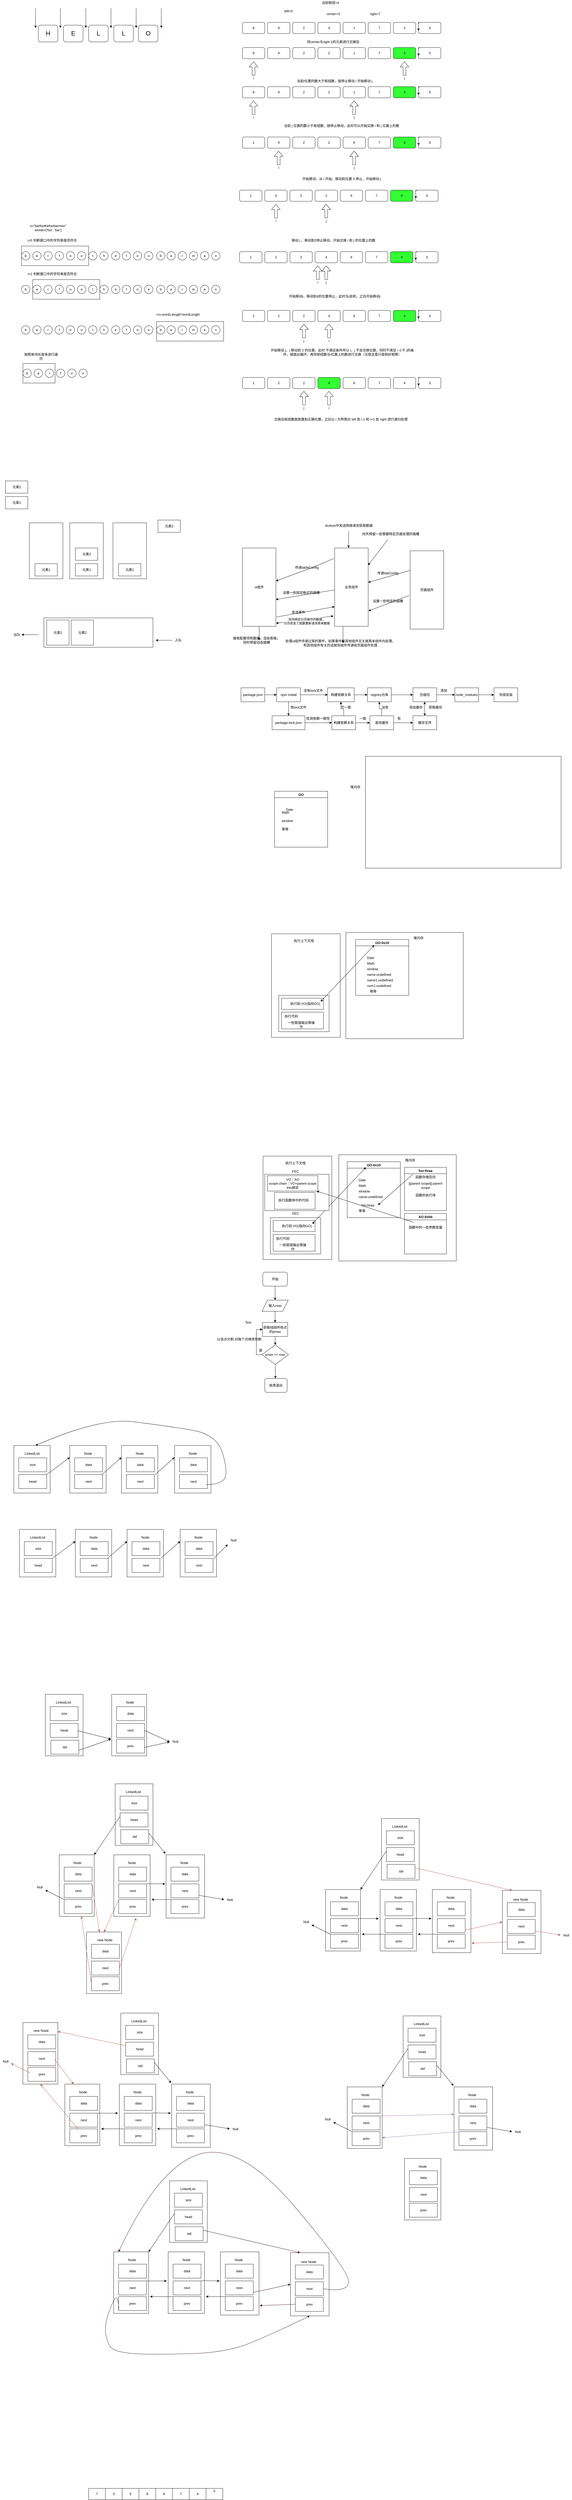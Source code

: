 <mxfile version="21.2.9" type="github">
  <diagram id="wqfIGVAOcoQACKi1h8yn" name="Page-1">
    <mxGraphModel dx="2901" dy="1162" grid="1" gridSize="10" guides="1" tooltips="1" connect="1" arrows="1" fold="1" page="1" pageScale="1" pageWidth="827" pageHeight="1169" math="0" shadow="0">
      <root>
        <mxCell id="0" />
        <mxCell id="1" parent="0" />
        <mxCell id="OHdh-0Ic4tBElt6N5R5b-25" value="" style="rounded=0;whiteSpace=wrap;html=1;" parent="1" vertex="1">
          <mxGeometry x="-750" y="890" width="240" height="70" as="geometry" />
        </mxCell>
        <mxCell id="44ngZScvTDAltiMoz4UV-2" value="6" style="rounded=1;whiteSpace=wrap;html=1;fillColor=none;" parent="1" vertex="1">
          <mxGeometry x="40" y="90" width="80" height="40" as="geometry" />
        </mxCell>
        <mxCell id="44ngZScvTDAltiMoz4UV-3" value="4" style="rounded=1;whiteSpace=wrap;html=1;" parent="1" vertex="1">
          <mxGeometry x="130" y="90" width="80" height="40" as="geometry" />
        </mxCell>
        <mxCell id="44ngZScvTDAltiMoz4UV-4" value="3" style="rounded=1;whiteSpace=wrap;html=1;" parent="1" vertex="1">
          <mxGeometry x="670" y="90" width="80" height="40" as="geometry" />
        </mxCell>
        <mxCell id="44ngZScvTDAltiMoz4UV-5" value="2" style="rounded=1;whiteSpace=wrap;html=1;" parent="1" vertex="1">
          <mxGeometry x="580" y="90" width="80" height="40" as="geometry" />
        </mxCell>
        <mxCell id="44ngZScvTDAltiMoz4UV-6" value="7" style="rounded=1;whiteSpace=wrap;html=1;" parent="1" vertex="1">
          <mxGeometry x="490" y="90" width="80" height="40" as="geometry" />
        </mxCell>
        <mxCell id="44ngZScvTDAltiMoz4UV-7" value="1" style="rounded=1;whiteSpace=wrap;html=1;" parent="1" vertex="1">
          <mxGeometry x="400" y="90" width="80" height="40" as="geometry" />
        </mxCell>
        <mxCell id="44ngZScvTDAltiMoz4UV-8" value="4" style="rounded=1;whiteSpace=wrap;html=1;" parent="1" vertex="1">
          <mxGeometry x="310" y="90" width="80" height="40" as="geometry" />
        </mxCell>
        <mxCell id="44ngZScvTDAltiMoz4UV-9" value="2" style="rounded=1;whiteSpace=wrap;html=1;" parent="1" vertex="1">
          <mxGeometry x="220" y="90" width="80" height="40" as="geometry" />
        </mxCell>
        <mxCell id="44ngZScvTDAltiMoz4UV-11" style="edgeStyle=orthogonalEdgeStyle;rounded=0;orthogonalLoop=1;jettySize=auto;html=1;exitX=0.25;exitY=0;exitDx=0;exitDy=0;entryX=0;entryY=0.75;entryDx=0;entryDy=0;" parent="1" source="44ngZScvTDAltiMoz4UV-4" target="44ngZScvTDAltiMoz4UV-4" edge="1">
          <mxGeometry relative="1" as="geometry" />
        </mxCell>
        <mxCell id="44ngZScvTDAltiMoz4UV-76" value="当前枢纽=4" style="text;html=1;strokeColor=none;fillColor=none;align=center;verticalAlign=middle;whiteSpace=wrap;rounded=0;" parent="1" vertex="1">
          <mxGeometry x="280" y="10" width="150" height="20" as="geometry" />
        </mxCell>
        <mxCell id="44ngZScvTDAltiMoz4UV-77" value="将center与right-1的元素进行交换后" style="text;html=1;strokeColor=none;fillColor=none;align=center;verticalAlign=middle;whiteSpace=wrap;rounded=0;" parent="1" vertex="1">
          <mxGeometry x="260" y="150" width="210" height="20" as="geometry" />
        </mxCell>
        <mxCell id="44ngZScvTDAltiMoz4UV-78" value="left=0" style="text;html=1;strokeColor=none;fillColor=none;align=center;verticalAlign=middle;whiteSpace=wrap;rounded=0;" parent="1" vertex="1">
          <mxGeometry x="130" y="40" width="150" height="20" as="geometry" />
        </mxCell>
        <mxCell id="44ngZScvTDAltiMoz4UV-79" value="center=3" style="text;html=1;strokeColor=none;fillColor=none;align=center;verticalAlign=middle;whiteSpace=wrap;rounded=0;" parent="1" vertex="1">
          <mxGeometry x="290" y="50" width="150" height="20" as="geometry" />
        </mxCell>
        <mxCell id="44ngZScvTDAltiMoz4UV-80" value="right=7" style="text;html=1;strokeColor=none;fillColor=none;align=center;verticalAlign=middle;whiteSpace=wrap;rounded=0;" parent="1" vertex="1">
          <mxGeometry x="440" y="50" width="150" height="20" as="geometry" />
        </mxCell>
        <mxCell id="44ngZScvTDAltiMoz4UV-81" value="6" style="rounded=1;whiteSpace=wrap;html=1;fillColor=none;" parent="1" vertex="1">
          <mxGeometry x="40" y="180" width="80" height="40" as="geometry" />
        </mxCell>
        <mxCell id="44ngZScvTDAltiMoz4UV-82" value="4" style="rounded=1;whiteSpace=wrap;html=1;" parent="1" vertex="1">
          <mxGeometry x="130" y="180" width="80" height="40" as="geometry" />
        </mxCell>
        <mxCell id="44ngZScvTDAltiMoz4UV-83" value="3" style="rounded=1;whiteSpace=wrap;html=1;" parent="1" vertex="1">
          <mxGeometry x="670" y="180" width="80" height="40" as="geometry" />
        </mxCell>
        <mxCell id="44ngZScvTDAltiMoz4UV-84" value="4" style="rounded=1;whiteSpace=wrap;html=1;fillColor=#33FF33;" parent="1" vertex="1">
          <mxGeometry x="580" y="180" width="80" height="40" as="geometry" />
        </mxCell>
        <mxCell id="44ngZScvTDAltiMoz4UV-85" value="7" style="rounded=1;whiteSpace=wrap;html=1;" parent="1" vertex="1">
          <mxGeometry x="490" y="180" width="80" height="40" as="geometry" />
        </mxCell>
        <mxCell id="44ngZScvTDAltiMoz4UV-86" value="1" style="rounded=1;whiteSpace=wrap;html=1;" parent="1" vertex="1">
          <mxGeometry x="400" y="180" width="80" height="40" as="geometry" />
        </mxCell>
        <mxCell id="44ngZScvTDAltiMoz4UV-87" value="2" style="rounded=1;whiteSpace=wrap;html=1;" parent="1" vertex="1">
          <mxGeometry x="310" y="180" width="80" height="40" as="geometry" />
        </mxCell>
        <mxCell id="44ngZScvTDAltiMoz4UV-88" value="2" style="rounded=1;whiteSpace=wrap;html=1;" parent="1" vertex="1">
          <mxGeometry x="220" y="180" width="80" height="40" as="geometry" />
        </mxCell>
        <mxCell id="44ngZScvTDAltiMoz4UV-89" style="edgeStyle=orthogonalEdgeStyle;rounded=0;orthogonalLoop=1;jettySize=auto;html=1;exitX=0.25;exitY=0;exitDx=0;exitDy=0;entryX=0;entryY=0.75;entryDx=0;entryDy=0;" parent="1" source="44ngZScvTDAltiMoz4UV-83" target="44ngZScvTDAltiMoz4UV-83" edge="1">
          <mxGeometry relative="1" as="geometry" />
        </mxCell>
        <mxCell id="44ngZScvTDAltiMoz4UV-90" value="" style="shape=flexArrow;endArrow=classic;html=1;" parent="1" edge="1">
          <mxGeometry width="50" height="50" relative="1" as="geometry">
            <mxPoint x="80" y="280" as="sourcePoint" />
            <mxPoint x="79.5" y="230" as="targetPoint" />
          </mxGeometry>
        </mxCell>
        <mxCell id="44ngZScvTDAltiMoz4UV-91" value="i" style="text;html=1;strokeColor=none;fillColor=none;align=center;verticalAlign=middle;whiteSpace=wrap;rounded=0;" parent="1" vertex="1">
          <mxGeometry x="60" y="280" width="40" height="20" as="geometry" />
        </mxCell>
        <mxCell id="44ngZScvTDAltiMoz4UV-94" value="" style="shape=flexArrow;endArrow=classic;html=1;" parent="1" edge="1">
          <mxGeometry width="50" height="50" relative="1" as="geometry">
            <mxPoint x="620" y="280" as="sourcePoint" />
            <mxPoint x="619.5" y="230" as="targetPoint" />
          </mxGeometry>
        </mxCell>
        <mxCell id="44ngZScvTDAltiMoz4UV-95" value="j" style="text;html=1;strokeColor=none;fillColor=none;align=center;verticalAlign=middle;whiteSpace=wrap;rounded=0;" parent="1" vertex="1">
          <mxGeometry x="600" y="280" width="40" height="20" as="geometry" />
        </mxCell>
        <mxCell id="44ngZScvTDAltiMoz4UV-96" value="当前i位置的数大于枢纽数，就停止移动 i 开始移动 j" style="text;html=1;strokeColor=none;fillColor=none;align=center;verticalAlign=middle;whiteSpace=wrap;rounded=0;" parent="1" vertex="1">
          <mxGeometry x="220" y="290" width="300" height="20" as="geometry" />
        </mxCell>
        <mxCell id="44ngZScvTDAltiMoz4UV-111" value="6" style="rounded=1;whiteSpace=wrap;html=1;fillColor=none;" parent="1" vertex="1">
          <mxGeometry x="40" y="320" width="80" height="40" as="geometry" />
        </mxCell>
        <mxCell id="44ngZScvTDAltiMoz4UV-112" value="4" style="rounded=1;whiteSpace=wrap;html=1;" parent="1" vertex="1">
          <mxGeometry x="130" y="320" width="80" height="40" as="geometry" />
        </mxCell>
        <mxCell id="44ngZScvTDAltiMoz4UV-113" value="3" style="rounded=1;whiteSpace=wrap;html=1;" parent="1" vertex="1">
          <mxGeometry x="670" y="320" width="80" height="40" as="geometry" />
        </mxCell>
        <mxCell id="44ngZScvTDAltiMoz4UV-114" value="4" style="rounded=1;whiteSpace=wrap;html=1;fillColor=#33FF33;" parent="1" vertex="1">
          <mxGeometry x="580" y="320" width="80" height="40" as="geometry" />
        </mxCell>
        <mxCell id="44ngZScvTDAltiMoz4UV-115" value="7" style="rounded=1;whiteSpace=wrap;html=1;" parent="1" vertex="1">
          <mxGeometry x="490" y="320" width="80" height="40" as="geometry" />
        </mxCell>
        <mxCell id="44ngZScvTDAltiMoz4UV-116" value="1" style="rounded=1;whiteSpace=wrap;html=1;" parent="1" vertex="1">
          <mxGeometry x="400" y="320" width="80" height="40" as="geometry" />
        </mxCell>
        <mxCell id="44ngZScvTDAltiMoz4UV-117" value="2" style="rounded=1;whiteSpace=wrap;html=1;" parent="1" vertex="1">
          <mxGeometry x="310" y="320" width="80" height="40" as="geometry" />
        </mxCell>
        <mxCell id="44ngZScvTDAltiMoz4UV-118" value="2" style="rounded=1;whiteSpace=wrap;html=1;" parent="1" vertex="1">
          <mxGeometry x="220" y="320" width="80" height="40" as="geometry" />
        </mxCell>
        <mxCell id="44ngZScvTDAltiMoz4UV-119" style="edgeStyle=orthogonalEdgeStyle;rounded=0;orthogonalLoop=1;jettySize=auto;html=1;exitX=0.25;exitY=0;exitDx=0;exitDy=0;entryX=0;entryY=0.75;entryDx=0;entryDy=0;" parent="1" source="44ngZScvTDAltiMoz4UV-113" target="44ngZScvTDAltiMoz4UV-113" edge="1">
          <mxGeometry relative="1" as="geometry" />
        </mxCell>
        <mxCell id="44ngZScvTDAltiMoz4UV-120" value="" style="shape=flexArrow;endArrow=classic;html=1;" parent="1" edge="1">
          <mxGeometry width="50" height="50" relative="1" as="geometry">
            <mxPoint x="80" y="420" as="sourcePoint" />
            <mxPoint x="79.5" y="370" as="targetPoint" />
          </mxGeometry>
        </mxCell>
        <mxCell id="44ngZScvTDAltiMoz4UV-121" value="i" style="text;html=1;strokeColor=none;fillColor=none;align=center;verticalAlign=middle;whiteSpace=wrap;rounded=0;" parent="1" vertex="1">
          <mxGeometry x="60" y="420" width="40" height="20" as="geometry" />
        </mxCell>
        <mxCell id="44ngZScvTDAltiMoz4UV-122" value="" style="shape=flexArrow;endArrow=classic;html=1;" parent="1" edge="1">
          <mxGeometry width="50" height="50" relative="1" as="geometry">
            <mxPoint x="440" y="420" as="sourcePoint" />
            <mxPoint x="439.5" y="370" as="targetPoint" />
            <Array as="points">
              <mxPoint x="440" y="400" />
            </Array>
          </mxGeometry>
        </mxCell>
        <mxCell id="44ngZScvTDAltiMoz4UV-123" value="j" style="text;html=1;strokeColor=none;fillColor=none;align=center;verticalAlign=middle;whiteSpace=wrap;rounded=0;" parent="1" vertex="1">
          <mxGeometry x="420" y="420" width="40" height="20" as="geometry" />
        </mxCell>
        <mxCell id="44ngZScvTDAltiMoz4UV-124" value="当前 j 位置的数小于枢纽数，就停止移动，此时可以开始交换 i 和 j 位置上的数" style="text;html=1;strokeColor=none;fillColor=none;align=center;verticalAlign=middle;whiteSpace=wrap;rounded=0;" parent="1" vertex="1">
          <mxGeometry x="180" y="450" width="430" height="20" as="geometry" />
        </mxCell>
        <mxCell id="44ngZScvTDAltiMoz4UV-136" value="1" style="rounded=1;whiteSpace=wrap;html=1;fillColor=none;" parent="1" vertex="1">
          <mxGeometry x="40" y="500" width="80" height="40" as="geometry" />
        </mxCell>
        <mxCell id="44ngZScvTDAltiMoz4UV-137" value="4" style="rounded=1;whiteSpace=wrap;html=1;" parent="1" vertex="1">
          <mxGeometry x="130" y="500" width="80" height="40" as="geometry" />
        </mxCell>
        <mxCell id="44ngZScvTDAltiMoz4UV-138" value="3" style="rounded=1;whiteSpace=wrap;html=1;" parent="1" vertex="1">
          <mxGeometry x="670" y="500" width="80" height="40" as="geometry" />
        </mxCell>
        <mxCell id="44ngZScvTDAltiMoz4UV-139" value="4" style="rounded=1;whiteSpace=wrap;html=1;fillColor=#33FF33;" parent="1" vertex="1">
          <mxGeometry x="580" y="500" width="80" height="40" as="geometry" />
        </mxCell>
        <mxCell id="44ngZScvTDAltiMoz4UV-140" value="7" style="rounded=1;whiteSpace=wrap;html=1;" parent="1" vertex="1">
          <mxGeometry x="490" y="500" width="80" height="40" as="geometry" />
        </mxCell>
        <mxCell id="44ngZScvTDAltiMoz4UV-141" value="6" style="rounded=1;whiteSpace=wrap;html=1;" parent="1" vertex="1">
          <mxGeometry x="400" y="500" width="80" height="40" as="geometry" />
        </mxCell>
        <mxCell id="44ngZScvTDAltiMoz4UV-142" value="2" style="rounded=1;whiteSpace=wrap;html=1;" parent="1" vertex="1">
          <mxGeometry x="310" y="500" width="80" height="40" as="geometry" />
        </mxCell>
        <mxCell id="44ngZScvTDAltiMoz4UV-143" value="2" style="rounded=1;whiteSpace=wrap;html=1;" parent="1" vertex="1">
          <mxGeometry x="220" y="500" width="80" height="40" as="geometry" />
        </mxCell>
        <mxCell id="44ngZScvTDAltiMoz4UV-144" style="edgeStyle=orthogonalEdgeStyle;rounded=0;orthogonalLoop=1;jettySize=auto;html=1;exitX=0.25;exitY=0;exitDx=0;exitDy=0;entryX=0;entryY=0.75;entryDx=0;entryDy=0;" parent="1" source="44ngZScvTDAltiMoz4UV-138" target="44ngZScvTDAltiMoz4UV-138" edge="1">
          <mxGeometry relative="1" as="geometry" />
        </mxCell>
        <mxCell id="44ngZScvTDAltiMoz4UV-145" value="" style="shape=flexArrow;endArrow=classic;html=1;" parent="1" edge="1">
          <mxGeometry width="50" height="50" relative="1" as="geometry">
            <mxPoint x="170" y="600" as="sourcePoint" />
            <mxPoint x="169.5" y="550" as="targetPoint" />
          </mxGeometry>
        </mxCell>
        <mxCell id="44ngZScvTDAltiMoz4UV-146" value="i" style="text;html=1;strokeColor=none;fillColor=none;align=center;verticalAlign=middle;whiteSpace=wrap;rounded=0;" parent="1" vertex="1">
          <mxGeometry x="150" y="600" width="40" height="20" as="geometry" />
        </mxCell>
        <mxCell id="44ngZScvTDAltiMoz4UV-147" value="" style="shape=flexArrow;endArrow=classic;html=1;" parent="1" edge="1">
          <mxGeometry width="50" height="50" relative="1" as="geometry">
            <mxPoint x="440" y="600" as="sourcePoint" />
            <mxPoint x="439.5" y="550" as="targetPoint" />
            <Array as="points">
              <mxPoint x="440" y="580" />
            </Array>
          </mxGeometry>
        </mxCell>
        <mxCell id="44ngZScvTDAltiMoz4UV-148" value="j" style="text;html=1;strokeColor=none;fillColor=none;align=center;verticalAlign=middle;whiteSpace=wrap;rounded=0;" parent="1" vertex="1">
          <mxGeometry x="420" y="600" width="40" height="20" as="geometry" />
        </mxCell>
        <mxCell id="44ngZScvTDAltiMoz4UV-149" value="开始移动，从 i 开始，移动到位置 4 停止，开始移动 j" style="text;html=1;strokeColor=none;fillColor=none;align=center;verticalAlign=middle;whiteSpace=wrap;rounded=0;" parent="1" vertex="1">
          <mxGeometry x="180" y="640" width="430" height="20" as="geometry" />
        </mxCell>
        <mxCell id="44ngZScvTDAltiMoz4UV-150" value="1" style="rounded=1;whiteSpace=wrap;html=1;fillColor=none;" parent="1" vertex="1">
          <mxGeometry x="30" y="690" width="80" height="40" as="geometry" />
        </mxCell>
        <mxCell id="44ngZScvTDAltiMoz4UV-151" value="4" style="rounded=1;whiteSpace=wrap;html=1;" parent="1" vertex="1">
          <mxGeometry x="120" y="690" width="80" height="40" as="geometry" />
        </mxCell>
        <mxCell id="44ngZScvTDAltiMoz4UV-152" value="3" style="rounded=1;whiteSpace=wrap;html=1;" parent="1" vertex="1">
          <mxGeometry x="660" y="690" width="80" height="40" as="geometry" />
        </mxCell>
        <mxCell id="44ngZScvTDAltiMoz4UV-153" value="4" style="rounded=1;whiteSpace=wrap;html=1;fillColor=#33FF33;" parent="1" vertex="1">
          <mxGeometry x="570" y="690" width="80" height="40" as="geometry" />
        </mxCell>
        <mxCell id="44ngZScvTDAltiMoz4UV-154" value="7" style="rounded=1;whiteSpace=wrap;html=1;" parent="1" vertex="1">
          <mxGeometry x="480" y="690" width="80" height="40" as="geometry" />
        </mxCell>
        <mxCell id="44ngZScvTDAltiMoz4UV-155" value="6" style="rounded=1;whiteSpace=wrap;html=1;" parent="1" vertex="1">
          <mxGeometry x="390" y="690" width="80" height="40" as="geometry" />
        </mxCell>
        <mxCell id="44ngZScvTDAltiMoz4UV-156" value="2" style="rounded=1;whiteSpace=wrap;html=1;" parent="1" vertex="1">
          <mxGeometry x="300" y="690" width="80" height="40" as="geometry" />
        </mxCell>
        <mxCell id="44ngZScvTDAltiMoz4UV-157" value="2" style="rounded=1;whiteSpace=wrap;html=1;" parent="1" vertex="1">
          <mxGeometry x="210" y="690" width="80" height="40" as="geometry" />
        </mxCell>
        <mxCell id="44ngZScvTDAltiMoz4UV-158" style="edgeStyle=orthogonalEdgeStyle;rounded=0;orthogonalLoop=1;jettySize=auto;html=1;exitX=0.25;exitY=0;exitDx=0;exitDy=0;entryX=0;entryY=0.75;entryDx=0;entryDy=0;" parent="1" source="44ngZScvTDAltiMoz4UV-152" target="44ngZScvTDAltiMoz4UV-152" edge="1">
          <mxGeometry relative="1" as="geometry" />
        </mxCell>
        <mxCell id="44ngZScvTDAltiMoz4UV-159" value="" style="shape=flexArrow;endArrow=classic;html=1;" parent="1" edge="1">
          <mxGeometry width="50" height="50" relative="1" as="geometry">
            <mxPoint x="160" y="790" as="sourcePoint" />
            <mxPoint x="159.5" y="740" as="targetPoint" />
          </mxGeometry>
        </mxCell>
        <mxCell id="44ngZScvTDAltiMoz4UV-160" value="i" style="text;html=1;strokeColor=none;fillColor=none;align=center;verticalAlign=middle;whiteSpace=wrap;rounded=0;" parent="1" vertex="1">
          <mxGeometry x="140" y="790" width="40" height="20" as="geometry" />
        </mxCell>
        <mxCell id="44ngZScvTDAltiMoz4UV-161" value="" style="shape=flexArrow;endArrow=classic;html=1;" parent="1" edge="1">
          <mxGeometry width="50" height="50" relative="1" as="geometry">
            <mxPoint x="340" y="790" as="sourcePoint" />
            <mxPoint x="339.5" y="740" as="targetPoint" />
            <Array as="points">
              <mxPoint x="340" y="770" />
            </Array>
          </mxGeometry>
        </mxCell>
        <mxCell id="44ngZScvTDAltiMoz4UV-162" value="j" style="text;html=1;strokeColor=none;fillColor=none;align=center;verticalAlign=middle;whiteSpace=wrap;rounded=0;" parent="1" vertex="1">
          <mxGeometry x="320" y="790" width="40" height="20" as="geometry" />
        </mxCell>
        <mxCell id="44ngZScvTDAltiMoz4UV-163" value="移动 j ，移动到2停止移动，开始交换 i 和 j 的位置上的数" style="text;html=1;strokeColor=none;fillColor=none;align=center;verticalAlign=middle;whiteSpace=wrap;rounded=0;" parent="1" vertex="1">
          <mxGeometry x="151" y="860" width="430" height="20" as="geometry" />
        </mxCell>
        <mxCell id="44ngZScvTDAltiMoz4UV-164" value="1" style="rounded=1;whiteSpace=wrap;html=1;fillColor=none;" parent="1" vertex="1">
          <mxGeometry x="30" y="910" width="80" height="40" as="geometry" />
        </mxCell>
        <mxCell id="44ngZScvTDAltiMoz4UV-165" value="2" style="rounded=1;whiteSpace=wrap;html=1;" parent="1" vertex="1">
          <mxGeometry x="120" y="910" width="80" height="40" as="geometry" />
        </mxCell>
        <mxCell id="44ngZScvTDAltiMoz4UV-166" value="3" style="rounded=1;whiteSpace=wrap;html=1;" parent="1" vertex="1">
          <mxGeometry x="660" y="910" width="80" height="40" as="geometry" />
        </mxCell>
        <mxCell id="44ngZScvTDAltiMoz4UV-167" value="4" style="rounded=1;whiteSpace=wrap;html=1;fillColor=#33FF33;" parent="1" vertex="1">
          <mxGeometry x="570" y="910" width="80" height="40" as="geometry" />
        </mxCell>
        <mxCell id="44ngZScvTDAltiMoz4UV-168" value="7" style="rounded=1;whiteSpace=wrap;html=1;" parent="1" vertex="1">
          <mxGeometry x="480" y="910" width="80" height="40" as="geometry" />
        </mxCell>
        <mxCell id="44ngZScvTDAltiMoz4UV-169" value="6" style="rounded=1;whiteSpace=wrap;html=1;" parent="1" vertex="1">
          <mxGeometry x="390" y="910" width="80" height="40" as="geometry" />
        </mxCell>
        <mxCell id="44ngZScvTDAltiMoz4UV-170" value="4" style="rounded=1;whiteSpace=wrap;html=1;" parent="1" vertex="1">
          <mxGeometry x="300" y="910" width="80" height="40" as="geometry" />
        </mxCell>
        <mxCell id="44ngZScvTDAltiMoz4UV-171" value="2" style="rounded=1;whiteSpace=wrap;html=1;" parent="1" vertex="1">
          <mxGeometry x="210" y="910" width="80" height="40" as="geometry" />
        </mxCell>
        <mxCell id="44ngZScvTDAltiMoz4UV-172" style="edgeStyle=orthogonalEdgeStyle;rounded=0;orthogonalLoop=1;jettySize=auto;html=1;exitX=0.25;exitY=0;exitDx=0;exitDy=0;entryX=0;entryY=0.75;entryDx=0;entryDy=0;" parent="1" source="44ngZScvTDAltiMoz4UV-166" target="44ngZScvTDAltiMoz4UV-166" edge="1">
          <mxGeometry relative="1" as="geometry" />
        </mxCell>
        <mxCell id="44ngZScvTDAltiMoz4UV-173" value="" style="shape=flexArrow;endArrow=classic;html=1;" parent="1" edge="1">
          <mxGeometry width="50" height="50" relative="1" as="geometry">
            <mxPoint x="310" y="1010" as="sourcePoint" />
            <mxPoint x="309.5" y="960" as="targetPoint" />
          </mxGeometry>
        </mxCell>
        <mxCell id="44ngZScvTDAltiMoz4UV-174" value="i" style="text;html=1;strokeColor=none;fillColor=none;align=center;verticalAlign=middle;whiteSpace=wrap;rounded=0;" parent="1" vertex="1">
          <mxGeometry x="290" y="1010" width="40" height="20" as="geometry" />
        </mxCell>
        <mxCell id="44ngZScvTDAltiMoz4UV-175" value="" style="shape=flexArrow;endArrow=classic;html=1;" parent="1" edge="1">
          <mxGeometry width="50" height="50" relative="1" as="geometry">
            <mxPoint x="340" y="1010" as="sourcePoint" />
            <mxPoint x="339.5" y="960" as="targetPoint" />
            <Array as="points">
              <mxPoint x="340" y="990" />
            </Array>
          </mxGeometry>
        </mxCell>
        <mxCell id="44ngZScvTDAltiMoz4UV-176" value="j" style="text;html=1;strokeColor=none;fillColor=none;align=center;verticalAlign=middle;whiteSpace=wrap;rounded=0;" parent="1" vertex="1">
          <mxGeometry x="320" y="1010" width="40" height="20" as="geometry" />
        </mxCell>
        <mxCell id="44ngZScvTDAltiMoz4UV-177" value="开始移动i，移动到4的位置停止，此时与j会和，之后开始移动j" style="text;html=1;strokeColor=none;fillColor=none;align=center;verticalAlign=middle;whiteSpace=wrap;rounded=0;" parent="1" vertex="1">
          <mxGeometry x="155" y="1060" width="430" height="20" as="geometry" />
        </mxCell>
        <mxCell id="44ngZScvTDAltiMoz4UV-178" value="1" style="rounded=1;whiteSpace=wrap;html=1;fillColor=none;" parent="1" vertex="1">
          <mxGeometry x="40" y="1120" width="80" height="40" as="geometry" />
        </mxCell>
        <mxCell id="44ngZScvTDAltiMoz4UV-179" value="2" style="rounded=1;whiteSpace=wrap;html=1;" parent="1" vertex="1">
          <mxGeometry x="130" y="1120" width="80" height="40" as="geometry" />
        </mxCell>
        <mxCell id="44ngZScvTDAltiMoz4UV-180" value="3" style="rounded=1;whiteSpace=wrap;html=1;" parent="1" vertex="1">
          <mxGeometry x="670" y="1120" width="80" height="40" as="geometry" />
        </mxCell>
        <mxCell id="44ngZScvTDAltiMoz4UV-181" value="4" style="rounded=1;whiteSpace=wrap;html=1;fillColor=#33FF33;" parent="1" vertex="1">
          <mxGeometry x="580" y="1120" width="80" height="40" as="geometry" />
        </mxCell>
        <mxCell id="44ngZScvTDAltiMoz4UV-182" value="7" style="rounded=1;whiteSpace=wrap;html=1;" parent="1" vertex="1">
          <mxGeometry x="490" y="1120" width="80" height="40" as="geometry" />
        </mxCell>
        <mxCell id="44ngZScvTDAltiMoz4UV-183" value="6" style="rounded=1;whiteSpace=wrap;html=1;" parent="1" vertex="1">
          <mxGeometry x="400" y="1120" width="80" height="40" as="geometry" />
        </mxCell>
        <mxCell id="44ngZScvTDAltiMoz4UV-184" value="4" style="rounded=1;whiteSpace=wrap;html=1;" parent="1" vertex="1">
          <mxGeometry x="310" y="1120" width="80" height="40" as="geometry" />
        </mxCell>
        <mxCell id="44ngZScvTDAltiMoz4UV-185" value="2" style="rounded=1;whiteSpace=wrap;html=1;" parent="1" vertex="1">
          <mxGeometry x="220" y="1120" width="80" height="40" as="geometry" />
        </mxCell>
        <mxCell id="44ngZScvTDAltiMoz4UV-186" style="edgeStyle=orthogonalEdgeStyle;rounded=0;orthogonalLoop=1;jettySize=auto;html=1;exitX=0.25;exitY=0;exitDx=0;exitDy=0;entryX=0;entryY=0.75;entryDx=0;entryDy=0;" parent="1" source="44ngZScvTDAltiMoz4UV-180" target="44ngZScvTDAltiMoz4UV-180" edge="1">
          <mxGeometry relative="1" as="geometry" />
        </mxCell>
        <mxCell id="44ngZScvTDAltiMoz4UV-187" value="" style="shape=flexArrow;endArrow=classic;html=1;" parent="1" edge="1">
          <mxGeometry width="50" height="50" relative="1" as="geometry">
            <mxPoint x="350" y="1219" as="sourcePoint" />
            <mxPoint x="349.5" y="1169" as="targetPoint" />
          </mxGeometry>
        </mxCell>
        <mxCell id="44ngZScvTDAltiMoz4UV-188" value="i" style="text;html=1;strokeColor=none;fillColor=none;align=center;verticalAlign=middle;whiteSpace=wrap;rounded=0;" parent="1" vertex="1">
          <mxGeometry x="330" y="1220" width="40" height="20" as="geometry" />
        </mxCell>
        <mxCell id="44ngZScvTDAltiMoz4UV-189" value="" style="shape=flexArrow;endArrow=classic;html=1;" parent="1" edge="1">
          <mxGeometry width="50" height="50" relative="1" as="geometry">
            <mxPoint x="260.5" y="1219" as="sourcePoint" />
            <mxPoint x="260" y="1169" as="targetPoint" />
            <Array as="points">
              <mxPoint x="260.5" y="1199" />
            </Array>
          </mxGeometry>
        </mxCell>
        <mxCell id="44ngZScvTDAltiMoz4UV-191" value="开始移动 j，j 移动到 2 的位置，此时 不满足条件所以 i，j 不会交换位置，同时不满足 i 小于 j的条件，就跳出循环，再将枢纽数与i位置上的数进行交换（注意这里只是刚好相等）" style="text;html=1;strokeColor=none;fillColor=none;align=center;verticalAlign=middle;whiteSpace=wrap;rounded=0;strokeWidth=3;" parent="1" vertex="1">
          <mxGeometry x="140" y="1260" width="515" height="20" as="geometry" />
        </mxCell>
        <mxCell id="44ngZScvTDAltiMoz4UV-193" value="j" style="text;html=1;strokeColor=none;fillColor=none;align=center;verticalAlign=middle;whiteSpace=wrap;rounded=0;" parent="1" vertex="1">
          <mxGeometry x="240" y="1220" width="40" height="20" as="geometry" />
        </mxCell>
        <mxCell id="44ngZScvTDAltiMoz4UV-194" value="1" style="rounded=1;whiteSpace=wrap;html=1;fillColor=none;" parent="1" vertex="1">
          <mxGeometry x="40" y="1360" width="80" height="40" as="geometry" />
        </mxCell>
        <mxCell id="44ngZScvTDAltiMoz4UV-195" value="2" style="rounded=1;whiteSpace=wrap;html=1;" parent="1" vertex="1">
          <mxGeometry x="130" y="1360" width="80" height="40" as="geometry" />
        </mxCell>
        <mxCell id="44ngZScvTDAltiMoz4UV-196" value="3" style="rounded=1;whiteSpace=wrap;html=1;" parent="1" vertex="1">
          <mxGeometry x="670" y="1360" width="80" height="40" as="geometry" />
        </mxCell>
        <mxCell id="44ngZScvTDAltiMoz4UV-197" value="4" style="rounded=1;whiteSpace=wrap;html=1;fillColor=#33FF33;" parent="1" vertex="1">
          <mxGeometry x="310" y="1360" width="80" height="40" as="geometry" />
        </mxCell>
        <mxCell id="44ngZScvTDAltiMoz4UV-198" value="7" style="rounded=1;whiteSpace=wrap;html=1;" parent="1" vertex="1">
          <mxGeometry x="490" y="1360" width="80" height="40" as="geometry" />
        </mxCell>
        <mxCell id="44ngZScvTDAltiMoz4UV-199" value="6" style="rounded=1;whiteSpace=wrap;html=1;" parent="1" vertex="1">
          <mxGeometry x="400" y="1360" width="80" height="40" as="geometry" />
        </mxCell>
        <mxCell id="44ngZScvTDAltiMoz4UV-200" value="4" style="rounded=1;whiteSpace=wrap;html=1;" parent="1" vertex="1">
          <mxGeometry x="580" y="1360" width="80" height="40" as="geometry" />
        </mxCell>
        <mxCell id="44ngZScvTDAltiMoz4UV-201" value="2" style="rounded=1;whiteSpace=wrap;html=1;" parent="1" vertex="1">
          <mxGeometry x="220" y="1360" width="80" height="40" as="geometry" />
        </mxCell>
        <mxCell id="44ngZScvTDAltiMoz4UV-202" style="edgeStyle=orthogonalEdgeStyle;rounded=0;orthogonalLoop=1;jettySize=auto;html=1;exitX=0.25;exitY=0;exitDx=0;exitDy=0;entryX=0;entryY=0.75;entryDx=0;entryDy=0;" parent="1" source="44ngZScvTDAltiMoz4UV-196" target="44ngZScvTDAltiMoz4UV-196" edge="1">
          <mxGeometry relative="1" as="geometry" />
        </mxCell>
        <mxCell id="44ngZScvTDAltiMoz4UV-203" value="" style="shape=flexArrow;endArrow=classic;html=1;" parent="1" edge="1">
          <mxGeometry width="50" height="50" relative="1" as="geometry">
            <mxPoint x="350" y="1459" as="sourcePoint" />
            <mxPoint x="349.5" y="1409" as="targetPoint" />
          </mxGeometry>
        </mxCell>
        <mxCell id="44ngZScvTDAltiMoz4UV-204" value="i" style="text;html=1;strokeColor=none;fillColor=none;align=center;verticalAlign=middle;whiteSpace=wrap;rounded=0;" parent="1" vertex="1">
          <mxGeometry x="330" y="1460" width="40" height="20" as="geometry" />
        </mxCell>
        <mxCell id="44ngZScvTDAltiMoz4UV-205" value="" style="shape=flexArrow;endArrow=classic;html=1;" parent="1" edge="1">
          <mxGeometry width="50" height="50" relative="1" as="geometry">
            <mxPoint x="260.5" y="1459" as="sourcePoint" />
            <mxPoint x="260" y="1409" as="targetPoint" />
            <Array as="points">
              <mxPoint x="260.5" y="1439" />
            </Array>
          </mxGeometry>
        </mxCell>
        <mxCell id="44ngZScvTDAltiMoz4UV-206" value="j" style="text;html=1;strokeColor=none;fillColor=none;align=center;verticalAlign=middle;whiteSpace=wrap;rounded=0;" parent="1" vertex="1">
          <mxGeometry x="240" y="1460" width="40" height="20" as="geometry" />
        </mxCell>
        <mxCell id="44ngZScvTDAltiMoz4UV-207" value="交换后枢纽数就放置到正确位置，之后以 i 为界限对 left 到 i-1 和 i+1 到 right 进行递归处理" style="text;html=1;strokeColor=none;fillColor=none;align=center;verticalAlign=middle;whiteSpace=wrap;rounded=0;" parent="1" vertex="1">
          <mxGeometry x="125" y="1500" width="535" height="20" as="geometry" />
        </mxCell>
        <mxCell id="T6AObiZFhf3lDvR5Dfi0-2" value="ui组件" style="rounded=0;whiteSpace=wrap;html=1;" parent="1" vertex="1">
          <mxGeometry x="40" y="1970" width="120" height="280" as="geometry" />
        </mxCell>
        <mxCell id="T6AObiZFhf3lDvR5Dfi0-3" value="业务组件" style="rounded=0;whiteSpace=wrap;html=1;" parent="1" vertex="1">
          <mxGeometry x="370" y="1970" width="120" height="280" as="geometry" />
        </mxCell>
        <mxCell id="T6AObiZFhf3lDvR5Dfi0-4" value="页面组件" style="rounded=0;whiteSpace=wrap;html=1;" parent="1" vertex="1">
          <mxGeometry x="640" y="1980" width="120" height="280" as="geometry" />
        </mxCell>
        <mxCell id="T6AObiZFhf3lDvR5Dfi0-5" value="" style="endArrow=classic;html=1;rounded=0;exitX=0;exitY=0.25;exitDx=0;exitDy=0;" parent="1" source="T6AObiZFhf3lDvR5Dfi0-4" target="T6AObiZFhf3lDvR5Dfi0-3" edge="1">
          <mxGeometry width="50" height="50" relative="1" as="geometry">
            <mxPoint x="600" y="2070" as="sourcePoint" />
            <mxPoint x="650" y="2020" as="targetPoint" />
            <Array as="points">
              <mxPoint x="570" y="2070" />
            </Array>
          </mxGeometry>
        </mxCell>
        <mxCell id="T6AObiZFhf3lDvR5Dfi0-6" value="传递tabConfig" style="text;html=1;align=center;verticalAlign=middle;resizable=0;points=[];autosize=1;strokeColor=none;fillColor=none;" parent="1" vertex="1">
          <mxGeometry x="515" y="2050" width="90" height="20" as="geometry" />
        </mxCell>
        <mxCell id="T6AObiZFhf3lDvR5Dfi0-7" value="" style="endArrow=classic;html=1;rounded=0;entryX=1.007;entryY=0.804;entryDx=0;entryDy=0;entryPerimeter=0;exitX=-0.03;exitY=0.571;exitDx=0;exitDy=0;exitPerimeter=0;" parent="1" source="T6AObiZFhf3lDvR5Dfi0-4" target="T6AObiZFhf3lDvR5Dfi0-3" edge="1">
          <mxGeometry width="50" height="50" relative="1" as="geometry">
            <mxPoint x="600" y="2200" as="sourcePoint" />
            <mxPoint x="650" y="2150" as="targetPoint" />
          </mxGeometry>
        </mxCell>
        <mxCell id="T6AObiZFhf3lDvR5Dfi0-8" value="设置一些特定的插槽" style="text;html=1;align=center;verticalAlign=middle;resizable=0;points=[];autosize=1;strokeColor=none;fillColor=none;" parent="1" vertex="1">
          <mxGeometry x="500" y="2150" width="120" height="20" as="geometry" />
        </mxCell>
        <mxCell id="T6AObiZFhf3lDvR5Dfi0-9" value="" style="endArrow=classic;html=1;rounded=0;entryX=0.413;entryY=-0.002;entryDx=0;entryDy=0;entryPerimeter=0;" parent="1" target="T6AObiZFhf3lDvR5Dfi0-3" edge="1">
          <mxGeometry width="50" height="50" relative="1" as="geometry">
            <mxPoint x="420" y="1910" as="sourcePoint" />
            <mxPoint x="470" y="1860" as="targetPoint" />
          </mxGeometry>
        </mxCell>
        <mxCell id="T6AObiZFhf3lDvR5Dfi0-10" value="从store中发送网络请求获取数据" style="text;html=1;align=center;verticalAlign=middle;resizable=0;points=[];autosize=1;strokeColor=none;fillColor=none;" parent="1" vertex="1">
          <mxGeometry x="325" y="1880" width="190" height="20" as="geometry" />
        </mxCell>
        <mxCell id="T6AObiZFhf3lDvR5Dfi0-11" value="" style="endArrow=classic;html=1;rounded=0;exitX=-0.027;exitY=0.135;exitDx=0;exitDy=0;exitPerimeter=0;" parent="1" source="T6AObiZFhf3lDvR5Dfi0-3" target="T6AObiZFhf3lDvR5Dfi0-2" edge="1">
          <mxGeometry width="50" height="50" relative="1" as="geometry">
            <mxPoint x="310" y="2040" as="sourcePoint" />
            <mxPoint x="360" y="1990" as="targetPoint" />
            <Array as="points">
              <mxPoint x="290" y="2040" />
            </Array>
          </mxGeometry>
        </mxCell>
        <mxCell id="T6AObiZFhf3lDvR5Dfi0-12" value="传递tableConfig" style="text;html=1;align=center;verticalAlign=middle;resizable=0;points=[];autosize=1;strokeColor=none;fillColor=none;" parent="1" vertex="1">
          <mxGeometry x="220" y="2030" width="100" height="20" as="geometry" />
        </mxCell>
        <mxCell id="T6AObiZFhf3lDvR5Dfi0-13" value="" style="endArrow=classic;html=1;rounded=0;entryX=0.997;entryY=0.658;entryDx=0;entryDy=0;entryPerimeter=0;" parent="1" source="T6AObiZFhf3lDvR5Dfi0-3" target="T6AObiZFhf3lDvR5Dfi0-2" edge="1">
          <mxGeometry width="50" height="50" relative="1" as="geometry">
            <mxPoint x="320" y="2170" as="sourcePoint" />
            <mxPoint x="370" y="2120" as="targetPoint" />
          </mxGeometry>
        </mxCell>
        <mxCell id="T6AObiZFhf3lDvR5Dfi0-14" value="设置一些固定格式的插槽" style="text;html=1;align=center;verticalAlign=middle;resizable=0;points=[];autosize=1;strokeColor=none;fillColor=none;" parent="1" vertex="1">
          <mxGeometry x="175" y="2120" width="150" height="20" as="geometry" />
        </mxCell>
        <mxCell id="T6AObiZFhf3lDvR5Dfi0-15" value="" style="endArrow=classic;html=1;rounded=0;exitX=1.017;exitY=0.881;exitDx=0;exitDy=0;exitPerimeter=0;entryX=0;entryY=0.75;entryDx=0;entryDy=0;" parent="1" source="T6AObiZFhf3lDvR5Dfi0-2" target="T6AObiZFhf3lDvR5Dfi0-3" edge="1">
          <mxGeometry width="50" height="50" relative="1" as="geometry">
            <mxPoint x="260" y="2240" as="sourcePoint" />
            <mxPoint x="310" y="2190" as="targetPoint" />
          </mxGeometry>
        </mxCell>
        <mxCell id="T6AObiZFhf3lDvR5Dfi0-16" value="发送事件" style="text;html=1;align=center;verticalAlign=middle;resizable=0;points=[];autosize=1;strokeColor=none;fillColor=none;" parent="1" vertex="1">
          <mxGeometry x="210" y="2190" width="60" height="20" as="geometry" />
        </mxCell>
        <mxCell id="T6AObiZFhf3lDvR5Dfi0-17" value="" style="endArrow=classic;html=1;rounded=0;exitX=0.25;exitY=1;exitDx=0;exitDy=0;" parent="1" source="T6AObiZFhf3lDvR5Dfi0-3" edge="1">
          <mxGeometry width="50" height="50" relative="1" as="geometry">
            <mxPoint x="390" y="2320" as="sourcePoint" />
            <mxPoint x="400" y="2310" as="targetPoint" />
          </mxGeometry>
        </mxCell>
        <mxCell id="T6AObiZFhf3lDvR5Dfi0-18" value="处理ui组件传递过来的事件，如果事件和其他组件无关就再本组件内处理，&lt;br&gt;和其他组件有关的话就将组件传递给页面组件处理" style="text;html=1;align=center;verticalAlign=middle;resizable=0;points=[];autosize=1;strokeColor=none;fillColor=none;" parent="1" vertex="1">
          <mxGeometry x="185" y="2295" width="410" height="30" as="geometry" />
        </mxCell>
        <mxCell id="T6AObiZFhf3lDvR5Dfi0-19" value="" style="endArrow=classic;startArrow=classic;html=1;rounded=0;entryX=-0.033;entryY=0.869;entryDx=0;entryDy=0;entryPerimeter=0;exitX=1.003;exitY=0.961;exitDx=0;exitDy=0;exitPerimeter=0;" parent="1" source="T6AObiZFhf3lDvR5Dfi0-2" target="T6AObiZFhf3lDvR5Dfi0-3" edge="1">
          <mxGeometry width="50" height="50" relative="1" as="geometry">
            <mxPoint x="260" y="2260" as="sourcePoint" />
            <mxPoint x="310" y="2210" as="targetPoint" />
          </mxGeometry>
        </mxCell>
        <mxCell id="T6AObiZFhf3lDvR5Dfi0-20" value="双向绑定分页操作的数据，&lt;br&gt;分页改变了就要重新请求表单数据" style="edgeLabel;html=1;align=center;verticalAlign=middle;resizable=0;points=[];" parent="T6AObiZFhf3lDvR5Dfi0-19" vertex="1" connectable="0">
          <mxGeometry x="-0.221" y="-3" relative="1" as="geometry">
            <mxPoint x="29" as="offset" />
          </mxGeometry>
        </mxCell>
        <mxCell id="T6AObiZFhf3lDvR5Dfi0-21" value="" style="endArrow=classic;html=1;rounded=0;" parent="1" source="T6AObiZFhf3lDvR5Dfi0-2" edge="1">
          <mxGeometry width="50" height="50" relative="1" as="geometry">
            <mxPoint x="80" y="2280" as="sourcePoint" />
            <mxPoint x="100" y="2300" as="targetPoint" />
          </mxGeometry>
        </mxCell>
        <mxCell id="T6AObiZFhf3lDvR5Dfi0-22" value="接收配置项和数据，渲染表格，&lt;br&gt;同时预留动态插槽" style="text;html=1;align=center;verticalAlign=middle;resizable=0;points=[];autosize=1;strokeColor=none;fillColor=none;" parent="1" vertex="1">
          <mxGeometry y="2285" width="180" height="30" as="geometry" />
        </mxCell>
        <mxCell id="T6AObiZFhf3lDvR5Dfi0-23" value="" style="endArrow=classic;html=1;rounded=0;" parent="1" target="T6AObiZFhf3lDvR5Dfi0-3" edge="1">
          <mxGeometry width="50" height="50" relative="1" as="geometry">
            <mxPoint x="560" y="1940" as="sourcePoint" />
            <mxPoint x="590" y="1900" as="targetPoint" />
          </mxGeometry>
        </mxCell>
        <mxCell id="T6AObiZFhf3lDvR5Dfi0-24" value="向外预留一些需要特定页面处理的插槽" style="text;html=1;align=center;verticalAlign=middle;resizable=0;points=[];autosize=1;strokeColor=none;fillColor=none;" parent="1" vertex="1">
          <mxGeometry x="460" y="1910" width="220" height="20" as="geometry" />
        </mxCell>
        <mxCell id="xT_BuAx1DICsugsQLFkq-6" style="edgeStyle=orthogonalEdgeStyle;rounded=0;orthogonalLoop=1;jettySize=auto;html=1;exitX=1;exitY=0.5;exitDx=0;exitDy=0;entryX=0;entryY=0.5;entryDx=0;entryDy=0;" parent="1" source="xT_BuAx1DICsugsQLFkq-3" target="xT_BuAx1DICsugsQLFkq-5" edge="1">
          <mxGeometry relative="1" as="geometry" />
        </mxCell>
        <mxCell id="xT_BuAx1DICsugsQLFkq-3" value="package.json" style="rounded=0;whiteSpace=wrap;html=1;" parent="1" vertex="1">
          <mxGeometry x="35" y="2470" width="85" height="50" as="geometry" />
        </mxCell>
        <mxCell id="xT_BuAx1DICsugsQLFkq-8" style="edgeStyle=orthogonalEdgeStyle;rounded=0;orthogonalLoop=1;jettySize=auto;html=1;exitX=1;exitY=0.5;exitDx=0;exitDy=0;entryX=0;entryY=0.5;entryDx=0;entryDy=0;" parent="1" source="xT_BuAx1DICsugsQLFkq-5" target="xT_BuAx1DICsugsQLFkq-7" edge="1">
          <mxGeometry relative="1" as="geometry" />
        </mxCell>
        <mxCell id="xT_BuAx1DICsugsQLFkq-11" style="edgeStyle=orthogonalEdgeStyle;rounded=0;orthogonalLoop=1;jettySize=auto;html=1;exitX=0.5;exitY=1;exitDx=0;exitDy=0;entryX=0.5;entryY=0;entryDx=0;entryDy=0;" parent="1" source="xT_BuAx1DICsugsQLFkq-5" target="xT_BuAx1DICsugsQLFkq-10" edge="1">
          <mxGeometry relative="1" as="geometry">
            <mxPoint x="205" y="2530" as="targetPoint" />
          </mxGeometry>
        </mxCell>
        <mxCell id="xT_BuAx1DICsugsQLFkq-5" value="npm install&lt;span style=&quot;color: rgba(0 , 0 , 0 , 0) ; font-family: monospace ; font-size: 0px&quot;&gt;%3CmxGraphModel%3E%3Croot%3E%3CmxCell%20id%3D%220%22%2F%3E%3CmxCell%20id%3D%221%22%20parent%3D%220%22%2F%3E%3CmxCell%20id%3D%222%22%20value%3D%22package.json%22%20style%3D%22rounded%3D0%3BwhiteSpace%3Dwrap%3Bhtml%3D1%3B%22%20vertex%3D%221%22%20parent%3D%221%22%3E%3CmxGeometry%20x%3D%2235%22%20y%3D%222470%22%20width%3D%2285%22%20height%3D%2250%22%20as%3D%22geometry%22%2F%3E%3C%2FmxCell%3E%3C%2Froot%3E%3C%2FmxGraphModel%3E&lt;/span&gt;" style="rounded=0;whiteSpace=wrap;html=1;" parent="1" vertex="1">
          <mxGeometry x="162.5" y="2470" width="85" height="50" as="geometry" />
        </mxCell>
        <mxCell id="xT_BuAx1DICsugsQLFkq-26" style="edgeStyle=orthogonalEdgeStyle;rounded=0;orthogonalLoop=1;jettySize=auto;html=1;entryX=0;entryY=0.5;entryDx=0;entryDy=0;" parent="1" source="xT_BuAx1DICsugsQLFkq-7" target="xT_BuAx1DICsugsQLFkq-25" edge="1">
          <mxGeometry relative="1" as="geometry" />
        </mxCell>
        <mxCell id="xT_BuAx1DICsugsQLFkq-7" value="构建依赖关系" style="rounded=0;whiteSpace=wrap;html=1;" parent="1" vertex="1">
          <mxGeometry x="345" y="2470" width="95" height="50" as="geometry" />
        </mxCell>
        <mxCell id="xT_BuAx1DICsugsQLFkq-9" value="没有lock文件" style="text;html=1;align=center;verticalAlign=middle;resizable=0;points=[];autosize=1;strokeColor=none;fillColor=none;" parent="1" vertex="1">
          <mxGeometry x="247.5" y="2470" width="90" height="20" as="geometry" />
        </mxCell>
        <mxCell id="xT_BuAx1DICsugsQLFkq-17" style="edgeStyle=orthogonalEdgeStyle;rounded=0;orthogonalLoop=1;jettySize=auto;html=1;" parent="1" source="xT_BuAx1DICsugsQLFkq-10" target="xT_BuAx1DICsugsQLFkq-16" edge="1">
          <mxGeometry relative="1" as="geometry">
            <mxPoint x="290" y="2595" as="targetPoint" />
          </mxGeometry>
        </mxCell>
        <mxCell id="xT_BuAx1DICsugsQLFkq-10" value="package-lock.json" style="rounded=0;whiteSpace=wrap;html=1;" parent="1" vertex="1">
          <mxGeometry x="146.25" y="2570" width="117.5" height="50" as="geometry" />
        </mxCell>
        <mxCell id="xT_BuAx1DICsugsQLFkq-12" value="有lock文件" style="text;html=1;align=center;verticalAlign=middle;resizable=0;points=[];autosize=1;strokeColor=none;fillColor=none;" parent="1" vertex="1">
          <mxGeometry x="205" y="2530" width="70" height="20" as="geometry" />
        </mxCell>
        <mxCell id="xT_BuAx1DICsugsQLFkq-19" style="edgeStyle=orthogonalEdgeStyle;rounded=0;orthogonalLoop=1;jettySize=auto;html=1;exitX=0.5;exitY=0;exitDx=0;exitDy=0;entryX=0.5;entryY=1;entryDx=0;entryDy=0;" parent="1" source="xT_BuAx1DICsugsQLFkq-16" target="xT_BuAx1DICsugsQLFkq-7" edge="1">
          <mxGeometry relative="1" as="geometry">
            <mxPoint x="390" y="2540" as="targetPoint" />
          </mxGeometry>
        </mxCell>
        <mxCell id="xT_BuAx1DICsugsQLFkq-22" style="edgeStyle=orthogonalEdgeStyle;rounded=0;orthogonalLoop=1;jettySize=auto;html=1;exitX=1;exitY=0.5;exitDx=0;exitDy=0;entryX=0;entryY=0.5;entryDx=0;entryDy=0;" parent="1" source="xT_BuAx1DICsugsQLFkq-16" target="xT_BuAx1DICsugsQLFkq-21" edge="1">
          <mxGeometry relative="1" as="geometry" />
        </mxCell>
        <mxCell id="xT_BuAx1DICsugsQLFkq-16" value="构建依赖关系" style="rounded=0;whiteSpace=wrap;html=1;" parent="1" vertex="1">
          <mxGeometry x="360" y="2570" width="85" height="50" as="geometry" />
        </mxCell>
        <mxCell id="xT_BuAx1DICsugsQLFkq-18" value="检测依赖一致性" style="text;html=1;align=center;verticalAlign=middle;resizable=0;points=[];autosize=1;strokeColor=none;fillColor=none;" parent="1" vertex="1">
          <mxGeometry x="260" y="2570" width="100" height="20" as="geometry" />
        </mxCell>
        <mxCell id="xT_BuAx1DICsugsQLFkq-20" value="不一致" style="text;html=1;align=center;verticalAlign=middle;resizable=0;points=[];autosize=1;strokeColor=none;fillColor=none;" parent="1" vertex="1">
          <mxGeometry x="385" y="2530" width="50" height="20" as="geometry" />
        </mxCell>
        <mxCell id="xT_BuAx1DICsugsQLFkq-27" style="edgeStyle=orthogonalEdgeStyle;rounded=0;orthogonalLoop=1;jettySize=auto;html=1;entryX=0.5;entryY=1;entryDx=0;entryDy=0;" parent="1" source="xT_BuAx1DICsugsQLFkq-21" target="xT_BuAx1DICsugsQLFkq-25" edge="1">
          <mxGeometry relative="1" as="geometry" />
        </mxCell>
        <mxCell id="xT_BuAx1DICsugsQLFkq-29" style="edgeStyle=orthogonalEdgeStyle;rounded=0;orthogonalLoop=1;jettySize=auto;html=1;entryX=0;entryY=0.5;entryDx=0;entryDy=0;" parent="1" source="xT_BuAx1DICsugsQLFkq-21" target="xT_BuAx1DICsugsQLFkq-24" edge="1">
          <mxGeometry relative="1" as="geometry" />
        </mxCell>
        <mxCell id="xT_BuAx1DICsugsQLFkq-21" value="查找缓存" style="rounded=0;whiteSpace=wrap;html=1;" parent="1" vertex="1">
          <mxGeometry x="496" y="2570" width="85" height="50" as="geometry" />
        </mxCell>
        <mxCell id="xT_BuAx1DICsugsQLFkq-23" value="一致" style="text;html=1;align=center;verticalAlign=middle;resizable=0;points=[];autosize=1;strokeColor=none;fillColor=none;" parent="1" vertex="1">
          <mxGeometry x="450" y="2570" width="40" height="20" as="geometry" />
        </mxCell>
        <mxCell id="xT_BuAx1DICsugsQLFkq-24" value="缓存文件&lt;span style=&quot;color: rgba(0 , 0 , 0 , 0) ; font-family: monospace ; font-size: 0px&quot;&gt;%3CmxGraphModel%3E%3Croot%3E%3CmxCell%20id%3D%220%22%2F%3E%3CmxCell%20id%3D%221%22%20parent%3D%220%22%2F%3E%3CmxCell%20id%3D%222%22%20value%3D%22%E6%9E%84%E5%BB%BA%E4%BE%9D%E8%B5%96%E5%85%B3%E7%B3%BB%22%20style%3D%22rounded%3D0%3BwhiteSpace%3Dwrap%3Bhtml%3D1%3B%22%20vertex%3D%221%22%20parent%3D%221%22%3E%3CmxGeometry%20x%3D%22650%22%20y%3D%222570%22%20width%3D%2285%22%20height%3D%2250%22%20as%3D%22geometry%22%2F%3E%3C%2FmxCell%3E%3C%2Froot%3E%3C%2FmxGraphModel%3E&lt;/span&gt;" style="rounded=0;whiteSpace=wrap;html=1;" parent="1" vertex="1">
          <mxGeometry x="650" y="2570" width="85" height="50" as="geometry" />
        </mxCell>
        <mxCell id="xT_BuAx1DICsugsQLFkq-32" style="edgeStyle=orthogonalEdgeStyle;rounded=0;orthogonalLoop=1;jettySize=auto;html=1;" parent="1" source="xT_BuAx1DICsugsQLFkq-25" target="xT_BuAx1DICsugsQLFkq-31" edge="1">
          <mxGeometry relative="1" as="geometry">
            <mxPoint x="600" y="2495" as="targetPoint" />
          </mxGeometry>
        </mxCell>
        <mxCell id="xT_BuAx1DICsugsQLFkq-25" value="registry仓库" style="rounded=0;whiteSpace=wrap;html=1;" parent="1" vertex="1">
          <mxGeometry x="487.5" y="2470" width="85" height="50" as="geometry" />
        </mxCell>
        <mxCell id="xT_BuAx1DICsugsQLFkq-28" value="没有" style="text;html=1;align=center;verticalAlign=middle;resizable=0;points=[];autosize=1;strokeColor=none;fillColor=none;" parent="1" vertex="1">
          <mxGeometry x="530" y="2530" width="40" height="20" as="geometry" />
        </mxCell>
        <mxCell id="xT_BuAx1DICsugsQLFkq-30" value="有" style="text;html=1;align=center;verticalAlign=middle;resizable=0;points=[];autosize=1;strokeColor=none;fillColor=none;" parent="1" vertex="1">
          <mxGeometry x="585" y="2570" width="30" height="20" as="geometry" />
        </mxCell>
        <mxCell id="xT_BuAx1DICsugsQLFkq-47" value="" style="edgeStyle=orthogonalEdgeStyle;rounded=0;orthogonalLoop=1;jettySize=auto;html=1;" parent="1" source="xT_BuAx1DICsugsQLFkq-31" target="xT_BuAx1DICsugsQLFkq-46" edge="1">
          <mxGeometry relative="1" as="geometry">
            <Array as="points">
              <mxPoint x="790" y="2495" />
              <mxPoint x="790" y="2495" />
            </Array>
          </mxGeometry>
        </mxCell>
        <mxCell id="xT_BuAx1DICsugsQLFkq-31" value="压缩包" style="rounded=0;whiteSpace=wrap;html=1;" parent="1" vertex="1">
          <mxGeometry x="650" y="2470" width="85" height="50" as="geometry" />
        </mxCell>
        <mxCell id="xT_BuAx1DICsugsQLFkq-42" value="" style="endArrow=classic;startArrow=classic;html=1;rounded=0;" parent="1" edge="1">
          <mxGeometry width="50" height="50" relative="1" as="geometry">
            <mxPoint x="692" y="2570" as="sourcePoint" />
            <mxPoint x="692" y="2520" as="targetPoint" />
            <Array as="points">
              <mxPoint x="692" y="2560" />
              <mxPoint x="692" y="2540" />
              <mxPoint x="692" y="2530" />
            </Array>
          </mxGeometry>
        </mxCell>
        <mxCell id="xT_BuAx1DICsugsQLFkq-44" value="获取缓存" style="text;html=1;align=center;verticalAlign=middle;resizable=0;points=[];autosize=1;strokeColor=none;fillColor=none;" parent="1" vertex="1">
          <mxGeometry x="700" y="2530" width="60" height="20" as="geometry" />
        </mxCell>
        <mxCell id="xT_BuAx1DICsugsQLFkq-45" value="添加缓存" style="text;html=1;align=center;verticalAlign=middle;resizable=0;points=[];autosize=1;strokeColor=none;fillColor=none;" parent="1" vertex="1">
          <mxGeometry x="630" y="2530" width="60" height="20" as="geometry" />
        </mxCell>
        <mxCell id="xT_BuAx1DICsugsQLFkq-50" value="" style="edgeStyle=orthogonalEdgeStyle;rounded=0;orthogonalLoop=1;jettySize=auto;html=1;" parent="1" source="xT_BuAx1DICsugsQLFkq-46" target="xT_BuAx1DICsugsQLFkq-49" edge="1">
          <mxGeometry relative="1" as="geometry">
            <Array as="points">
              <mxPoint x="930" y="2495" />
              <mxPoint x="930" y="2495" />
            </Array>
          </mxGeometry>
        </mxCell>
        <mxCell id="xT_BuAx1DICsugsQLFkq-46" value="node_modules" style="rounded=0;whiteSpace=wrap;html=1;" parent="1" vertex="1">
          <mxGeometry x="800" y="2470" width="85" height="50" as="geometry" />
        </mxCell>
        <mxCell id="xT_BuAx1DICsugsQLFkq-48" value="添加&lt;span style=&quot;color: rgba(0 , 0 , 0 , 0) ; font-family: monospace ; font-size: 0px&quot;&gt;%3CmxGraphModel%3E%3Croot%3E%3CmxCell%20id%3D%220%22%2F%3E%3CmxCell%20id%3D%221%22%20parent%3D%220%22%2F%3E%3CmxCell%20id%3D%222%22%20value%3D%22%E6%9E%84%E5%BB%BA%E4%BE%9D%E8%B5%96%E5%85%B3%E7%B3%BB%22%20style%3D%22rounded%3D0%3BwhiteSpace%3Dwrap%3Bhtml%3D1%3B%22%20vertex%3D%221%22%20parent%3D%221%22%3E%3CmxGeometry%20x%3D%22650%22%20y%3D%222570%22%20width%3D%2285%22%20height%3D%2250%22%20as%3D%22geometry%22%2F%3E%3C%2FmxCell%3E%3C%2Froot%3E%3C%2FmxGraphModel%3E&lt;/span&gt;" style="text;html=1;align=center;verticalAlign=middle;resizable=0;points=[];autosize=1;strokeColor=none;fillColor=none;" parent="1" vertex="1">
          <mxGeometry x="740" y="2470" width="40" height="20" as="geometry" />
        </mxCell>
        <mxCell id="xT_BuAx1DICsugsQLFkq-49" value="完成安装" style="rounded=0;whiteSpace=wrap;html=1;" parent="1" vertex="1">
          <mxGeometry x="940" y="2470" width="85" height="50" as="geometry" />
        </mxCell>
        <mxCell id="ZaY6KlRHhgt4aShnQv57-2" value="" style="rounded=0;whiteSpace=wrap;html=1;" parent="1" vertex="1">
          <mxGeometry x="480" y="2715" width="700" height="400" as="geometry" />
        </mxCell>
        <mxCell id="ZaY6KlRHhgt4aShnQv57-3" value="堆内存" style="text;html=1;strokeColor=none;fillColor=none;align=center;verticalAlign=middle;whiteSpace=wrap;rounded=0;" parent="1" vertex="1">
          <mxGeometry x="414" y="2810" width="60" height="30" as="geometry" />
        </mxCell>
        <mxCell id="ZaY6KlRHhgt4aShnQv57-4" value="GO" style="swimlane;" parent="1" vertex="1">
          <mxGeometry x="155" y="2840" width="190" height="200" as="geometry" />
        </mxCell>
        <mxCell id="ZaY6KlRHhgt4aShnQv57-5" value="Date" style="text;strokeColor=none;fillColor=none;align=left;verticalAlign=middle;spacingLeft=4;spacingRight=4;overflow=hidden;points=[[0,0.5],[1,0.5]];portConstraint=eastwest;rotatable=0;" parent="ZaY6KlRHhgt4aShnQv57-4" vertex="1">
          <mxGeometry x="35" y="50" width="80" height="30" as="geometry" />
        </mxCell>
        <mxCell id="ZaY6KlRHhgt4aShnQv57-8" value="window" style="text;strokeColor=none;fillColor=none;align=left;verticalAlign=middle;spacingLeft=4;spacingRight=4;overflow=hidden;points=[[0,0.5],[1,0.5]];portConstraint=eastwest;rotatable=0;" parent="ZaY6KlRHhgt4aShnQv57-4" vertex="1">
          <mxGeometry x="20" y="90" width="80" height="30" as="geometry" />
        </mxCell>
        <mxCell id="ZaY6KlRHhgt4aShnQv57-6" value="Math" style="text;strokeColor=none;fillColor=none;align=left;verticalAlign=middle;spacingLeft=4;spacingRight=4;overflow=hidden;points=[[0,0.5],[1,0.5]];portConstraint=eastwest;rotatable=0;" parent="1" vertex="1">
          <mxGeometry x="175" y="2900" width="80" height="30" as="geometry" />
        </mxCell>
        <mxCell id="ZaY6KlRHhgt4aShnQv57-11" value="等等" style="text;strokeColor=none;fillColor=none;align=left;verticalAlign=middle;spacingLeft=4;spacingRight=4;overflow=hidden;points=[[0,0.5],[1,0.5]];portConstraint=eastwest;rotatable=0;" parent="1" vertex="1">
          <mxGeometry x="175" y="2960" width="80" height="30" as="geometry" />
        </mxCell>
        <mxCell id="ZaY6KlRHhgt4aShnQv57-13" value="" style="rounded=0;whiteSpace=wrap;html=1;" parent="1" vertex="1">
          <mxGeometry x="410" y="3345" width="420" height="380" as="geometry" />
        </mxCell>
        <mxCell id="ZaY6KlRHhgt4aShnQv57-15" value="" style="rounded=0;whiteSpace=wrap;html=1;" parent="1" vertex="1">
          <mxGeometry x="144" y="3350" width="246" height="370" as="geometry" />
        </mxCell>
        <mxCell id="ZaY6KlRHhgt4aShnQv57-18" value="执行上下文栈" style="text;html=1;strokeColor=none;fillColor=none;align=center;verticalAlign=middle;whiteSpace=wrap;rounded=0;" parent="1" vertex="1">
          <mxGeometry x="215" y="3360" width="90" height="30" as="geometry" />
        </mxCell>
        <mxCell id="ZaY6KlRHhgt4aShnQv57-23" value="GO:0x10" style="swimlane;" parent="1" vertex="1">
          <mxGeometry x="445" y="3370" width="190" height="200" as="geometry" />
        </mxCell>
        <mxCell id="ZaY6KlRHhgt4aShnQv57-24" value="Date" style="text;strokeColor=none;fillColor=none;align=left;verticalAlign=middle;spacingLeft=4;spacingRight=4;overflow=hidden;points=[[0,0.5],[1,0.5]];portConstraint=eastwest;rotatable=0;" parent="ZaY6KlRHhgt4aShnQv57-23" vertex="1">
          <mxGeometry x="35" y="50" width="80" height="30" as="geometry" />
        </mxCell>
        <mxCell id="ZaY6KlRHhgt4aShnQv57-25" value="window" style="text;strokeColor=none;fillColor=none;align=left;verticalAlign=middle;spacingLeft=4;spacingRight=4;overflow=hidden;points=[[0,0.5],[1,0.5]];portConstraint=eastwest;rotatable=0;" parent="ZaY6KlRHhgt4aShnQv57-23" vertex="1">
          <mxGeometry x="35" y="90" width="80" height="30" as="geometry" />
        </mxCell>
        <mxCell id="ZaY6KlRHhgt4aShnQv57-26" value="Math" style="text;strokeColor=none;fillColor=none;align=left;verticalAlign=middle;spacingLeft=4;spacingRight=4;overflow=hidden;points=[[0,0.5],[1,0.5]];portConstraint=eastwest;rotatable=0;" parent="ZaY6KlRHhgt4aShnQv57-23" vertex="1">
          <mxGeometry x="35" y="70" width="80" height="30" as="geometry" />
        </mxCell>
        <mxCell id="ZaY6KlRHhgt4aShnQv57-27" value="等等" style="text;strokeColor=none;fillColor=none;align=left;verticalAlign=middle;spacingLeft=4;spacingRight=4;overflow=hidden;points=[[0,0.5],[1,0.5]];portConstraint=eastwest;rotatable=0;" parent="ZaY6KlRHhgt4aShnQv57-23" vertex="1">
          <mxGeometry x="45" y="170" width="80" height="30" as="geometry" />
        </mxCell>
        <mxCell id="ZaY6KlRHhgt4aShnQv57-28" value="name:undefined" style="text;strokeColor=none;fillColor=none;align=left;verticalAlign=middle;spacingLeft=4;spacingRight=4;overflow=hidden;points=[[0,0.5],[1,0.5]];portConstraint=eastwest;rotatable=0;" parent="ZaY6KlRHhgt4aShnQv57-23" vertex="1">
          <mxGeometry x="35" y="110" width="115" height="30" as="geometry" />
        </mxCell>
        <mxCell id="ZaY6KlRHhgt4aShnQv57-29" value="name1:undefined" style="text;strokeColor=none;fillColor=none;align=left;verticalAlign=middle;spacingLeft=4;spacingRight=4;overflow=hidden;points=[[0,0.5],[1,0.5]];portConstraint=eastwest;rotatable=0;" parent="ZaY6KlRHhgt4aShnQv57-23" vertex="1">
          <mxGeometry x="35" y="130" width="115" height="30" as="geometry" />
        </mxCell>
        <mxCell id="ZaY6KlRHhgt4aShnQv57-30" value="num1:undefined" style="text;strokeColor=none;fillColor=none;align=left;verticalAlign=middle;spacingLeft=4;spacingRight=4;overflow=hidden;points=[[0,0.5],[1,0.5]];portConstraint=eastwest;rotatable=0;" parent="ZaY6KlRHhgt4aShnQv57-23" vertex="1">
          <mxGeometry x="35" y="150" width="115" height="30" as="geometry" />
        </mxCell>
        <mxCell id="ZaY6KlRHhgt4aShnQv57-31" value="" style="rounded=0;whiteSpace=wrap;html=1;" parent="1" vertex="1">
          <mxGeometry x="170" y="3570" width="180" height="130" as="geometry" />
        </mxCell>
        <mxCell id="ZaY6KlRHhgt4aShnQv57-32" value="" style="rounded=0;whiteSpace=wrap;html=1;" parent="1" vertex="1">
          <mxGeometry x="180" y="3580" width="150" height="40" as="geometry" />
        </mxCell>
        <mxCell id="ZaY6KlRHhgt4aShnQv57-33" value="执行前:VO(指向GO)" style="text;html=1;strokeColor=none;fillColor=none;align=center;verticalAlign=middle;whiteSpace=wrap;rounded=0;" parent="1" vertex="1">
          <mxGeometry x="210" y="3585" width="110" height="30" as="geometry" />
        </mxCell>
        <mxCell id="ZaY6KlRHhgt4aShnQv57-34" value="" style="endArrow=classic;startArrow=classic;html=1;rounded=0;entryX=0.353;entryY=0.1;entryDx=0;entryDy=0;entryPerimeter=0;exitX=1;exitY=0.25;exitDx=0;exitDy=0;" parent="1" source="ZaY6KlRHhgt4aShnQv57-33" target="ZaY6KlRHhgt4aShnQv57-23" edge="1">
          <mxGeometry width="50" height="50" relative="1" as="geometry">
            <mxPoint x="350" y="3630" as="sourcePoint" />
            <mxPoint x="400" y="3580" as="targetPoint" />
          </mxGeometry>
        </mxCell>
        <mxCell id="ZaY6KlRHhgt4aShnQv57-35" value="" style="rounded=0;whiteSpace=wrap;html=1;" parent="1" vertex="1">
          <mxGeometry x="180" y="3630" width="150" height="60" as="geometry" />
        </mxCell>
        <mxCell id="ZaY6KlRHhgt4aShnQv57-36" value="执行代码" style="text;html=1;strokeColor=none;fillColor=none;align=center;verticalAlign=middle;whiteSpace=wrap;rounded=0;" parent="1" vertex="1">
          <mxGeometry x="185" y="3630" width="60" height="30" as="geometry" />
        </mxCell>
        <mxCell id="ZaY6KlRHhgt4aShnQv57-37" value="一些赋值输出等操作" style="text;html=1;strokeColor=none;fillColor=none;align=center;verticalAlign=middle;whiteSpace=wrap;rounded=0;" parent="1" vertex="1">
          <mxGeometry x="197.5" y="3660" width="105" height="30" as="geometry" />
        </mxCell>
        <mxCell id="ZaY6KlRHhgt4aShnQv57-38" value="堆内存" style="text;html=1;strokeColor=none;fillColor=none;align=center;verticalAlign=middle;whiteSpace=wrap;rounded=0;" parent="1" vertex="1">
          <mxGeometry x="640" y="3350" width="60" height="30" as="geometry" />
        </mxCell>
        <mxCell id="ZaY6KlRHhgt4aShnQv57-40" value="" style="rounded=0;whiteSpace=wrap;html=1;" parent="1" vertex="1">
          <mxGeometry x="385" y="4140" width="420" height="380" as="geometry" />
        </mxCell>
        <mxCell id="ZaY6KlRHhgt4aShnQv57-41" value="" style="rounded=0;whiteSpace=wrap;html=1;" parent="1" vertex="1">
          <mxGeometry x="114" y="4145" width="246" height="370" as="geometry" />
        </mxCell>
        <mxCell id="ZaY6KlRHhgt4aShnQv57-42" value="执行上下文栈" style="text;html=1;strokeColor=none;fillColor=none;align=center;verticalAlign=middle;whiteSpace=wrap;rounded=0;" parent="1" vertex="1">
          <mxGeometry x="185" y="4155" width="90" height="30" as="geometry" />
        </mxCell>
        <mxCell id="ZaY6KlRHhgt4aShnQv57-43" value="GO:0x10" style="swimlane;" parent="1" vertex="1">
          <mxGeometry x="415" y="4165" width="190" height="200" as="geometry" />
        </mxCell>
        <mxCell id="ZaY6KlRHhgt4aShnQv57-44" value="Date" style="text;strokeColor=none;fillColor=none;align=left;verticalAlign=middle;spacingLeft=4;spacingRight=4;overflow=hidden;points=[[0,0.5],[1,0.5]];portConstraint=eastwest;rotatable=0;" parent="ZaY6KlRHhgt4aShnQv57-43" vertex="1">
          <mxGeometry x="35" y="50" width="80" height="30" as="geometry" />
        </mxCell>
        <mxCell id="ZaY6KlRHhgt4aShnQv57-45" value="window" style="text;strokeColor=none;fillColor=none;align=left;verticalAlign=middle;spacingLeft=4;spacingRight=4;overflow=hidden;points=[[0,0.5],[1,0.5]];portConstraint=eastwest;rotatable=0;" parent="ZaY6KlRHhgt4aShnQv57-43" vertex="1">
          <mxGeometry x="35" y="90" width="80" height="30" as="geometry" />
        </mxCell>
        <mxCell id="ZaY6KlRHhgt4aShnQv57-46" value="Math" style="text;strokeColor=none;fillColor=none;align=left;verticalAlign=middle;spacingLeft=4;spacingRight=4;overflow=hidden;points=[[0,0.5],[1,0.5]];portConstraint=eastwest;rotatable=0;" parent="ZaY6KlRHhgt4aShnQv57-43" vertex="1">
          <mxGeometry x="35" y="70" width="80" height="30" as="geometry" />
        </mxCell>
        <mxCell id="ZaY6KlRHhgt4aShnQv57-47" value="等等" style="text;strokeColor=none;fillColor=none;align=left;verticalAlign=middle;spacingLeft=4;spacingRight=4;overflow=hidden;points=[[0,0.5],[1,0.5]];portConstraint=eastwest;rotatable=0;" parent="ZaY6KlRHhgt4aShnQv57-43" vertex="1">
          <mxGeometry x="35" y="160" width="80" height="30" as="geometry" />
        </mxCell>
        <mxCell id="ZaY6KlRHhgt4aShnQv57-48" value="name:undefined" style="text;strokeColor=none;fillColor=none;align=left;verticalAlign=middle;spacingLeft=4;spacingRight=4;overflow=hidden;points=[[0,0.5],[1,0.5]];portConstraint=eastwest;rotatable=0;" parent="ZaY6KlRHhgt4aShnQv57-43" vertex="1">
          <mxGeometry x="35" y="110" width="115" height="30" as="geometry" />
        </mxCell>
        <mxCell id="ZaY6KlRHhgt4aShnQv57-49" value="foo:0xaa" style="text;strokeColor=none;fillColor=none;align=left;verticalAlign=middle;spacingLeft=4;spacingRight=4;overflow=hidden;points=[[0,0.5],[1,0.5]];portConstraint=eastwest;rotatable=0;" parent="ZaY6KlRHhgt4aShnQv57-43" vertex="1">
          <mxGeometry x="45" y="140" width="65" height="30" as="geometry" />
        </mxCell>
        <mxCell id="ZaY6KlRHhgt4aShnQv57-51" value="" style="rounded=0;whiteSpace=wrap;html=1;" parent="1" vertex="1">
          <mxGeometry x="140" y="4365" width="180" height="130" as="geometry" />
        </mxCell>
        <mxCell id="ZaY6KlRHhgt4aShnQv57-52" value="" style="rounded=0;whiteSpace=wrap;html=1;" parent="1" vertex="1">
          <mxGeometry x="150" y="4375" width="150" height="40" as="geometry" />
        </mxCell>
        <mxCell id="ZaY6KlRHhgt4aShnQv57-53" value="执行前:VO(指向GO)" style="text;html=1;strokeColor=none;fillColor=none;align=center;verticalAlign=middle;whiteSpace=wrap;rounded=0;" parent="1" vertex="1">
          <mxGeometry x="180" y="4380" width="110" height="30" as="geometry" />
        </mxCell>
        <mxCell id="ZaY6KlRHhgt4aShnQv57-54" value="" style="endArrow=classic;startArrow=classic;html=1;rounded=0;entryX=0.353;entryY=0.1;entryDx=0;entryDy=0;entryPerimeter=0;exitX=1;exitY=0.25;exitDx=0;exitDy=0;" parent="1" source="ZaY6KlRHhgt4aShnQv57-53" target="ZaY6KlRHhgt4aShnQv57-43" edge="1">
          <mxGeometry width="50" height="50" relative="1" as="geometry">
            <mxPoint x="320" y="4425" as="sourcePoint" />
            <mxPoint x="370" y="4375" as="targetPoint" />
          </mxGeometry>
        </mxCell>
        <mxCell id="ZaY6KlRHhgt4aShnQv57-55" value="" style="rounded=0;whiteSpace=wrap;html=1;" parent="1" vertex="1">
          <mxGeometry x="150" y="4425" width="150" height="60" as="geometry" />
        </mxCell>
        <mxCell id="ZaY6KlRHhgt4aShnQv57-56" value="执行代码" style="text;html=1;strokeColor=none;fillColor=none;align=center;verticalAlign=middle;whiteSpace=wrap;rounded=0;" parent="1" vertex="1">
          <mxGeometry x="155" y="4425" width="60" height="30" as="geometry" />
        </mxCell>
        <mxCell id="ZaY6KlRHhgt4aShnQv57-57" value="一些赋值输出等操作" style="text;html=1;strokeColor=none;fillColor=none;align=center;verticalAlign=middle;whiteSpace=wrap;rounded=0;" parent="1" vertex="1">
          <mxGeometry x="167.5" y="4455" width="105" height="30" as="geometry" />
        </mxCell>
        <mxCell id="ZaY6KlRHhgt4aShnQv57-58" value="堆内存" style="text;html=1;strokeColor=none;fillColor=none;align=center;verticalAlign=middle;whiteSpace=wrap;rounded=0;" parent="1" vertex="1">
          <mxGeometry x="610" y="4145" width="60" height="30" as="geometry" />
        </mxCell>
        <mxCell id="ZaY6KlRHhgt4aShnQv57-62" value="foo:0xaa" style="swimlane;" parent="1" vertex="1">
          <mxGeometry x="620" y="4185" width="150" height="155" as="geometry" />
        </mxCell>
        <mxCell id="ZaY6KlRHhgt4aShnQv57-66" value="函数存储空间" style="text;html=1;strokeColor=none;fillColor=none;align=center;verticalAlign=middle;whiteSpace=wrap;rounded=0;" parent="ZaY6KlRHhgt4aShnQv57-62" vertex="1">
          <mxGeometry x="20" y="20" width="110" height="30" as="geometry" />
        </mxCell>
        <mxCell id="ZaY6KlRHhgt4aShnQv57-67" value="函数的执行体" style="text;html=1;strokeColor=none;fillColor=none;align=center;verticalAlign=middle;whiteSpace=wrap;rounded=0;" parent="ZaY6KlRHhgt4aShnQv57-62" vertex="1">
          <mxGeometry x="37.5" y="85" width="75" height="30" as="geometry" />
        </mxCell>
        <mxCell id="ZaY6KlRHhgt4aShnQv57-68" value="[[parent scope]]:parent scope" style="text;html=1;strokeColor=none;fillColor=none;align=center;verticalAlign=middle;whiteSpace=wrap;rounded=0;" parent="ZaY6KlRHhgt4aShnQv57-62" vertex="1">
          <mxGeometry x="5" y="50" width="140" height="30" as="geometry" />
        </mxCell>
        <mxCell id="ZaY6KlRHhgt4aShnQv57-65" value="" style="endArrow=classic;html=1;rounded=0;entryX=1;entryY=0.5;entryDx=0;entryDy=0;" parent="1" target="ZaY6KlRHhgt4aShnQv57-49" edge="1">
          <mxGeometry width="50" height="50" relative="1" as="geometry">
            <mxPoint x="650" y="4210" as="sourcePoint" />
            <mxPoint x="570" y="4300" as="targetPoint" />
          </mxGeometry>
        </mxCell>
        <mxCell id="ZaY6KlRHhgt4aShnQv57-69" value="" style="rounded=0;whiteSpace=wrap;html=1;" parent="1" vertex="1">
          <mxGeometry x="120" y="4210" width="230" height="130" as="geometry" />
        </mxCell>
        <mxCell id="ZaY6KlRHhgt4aShnQv57-70" value="VO：AO&lt;br&gt;scope chain：VO+parent scope&lt;br&gt;this绑定" style="rounded=0;whiteSpace=wrap;html=1;" parent="1" vertex="1">
          <mxGeometry x="130" y="4215" width="180" height="55" as="geometry" />
        </mxCell>
        <mxCell id="ZaY6KlRHhgt4aShnQv57-71" value="FEC" style="text;html=1;strokeColor=none;fillColor=none;align=center;verticalAlign=middle;whiteSpace=wrap;rounded=0;" parent="1" vertex="1">
          <mxGeometry x="200" y="4185" width="60" height="30" as="geometry" />
        </mxCell>
        <mxCell id="ZaY6KlRHhgt4aShnQv57-75" value="AO:0xbb" style="swimlane;" parent="1" vertex="1">
          <mxGeometry x="620" y="4350" width="150" height="145" as="geometry" />
        </mxCell>
        <mxCell id="ZaY6KlRHhgt4aShnQv57-76" value="函数中的一些参数变量" style="text;html=1;strokeColor=none;fillColor=none;align=center;verticalAlign=middle;whiteSpace=wrap;rounded=0;" parent="ZaY6KlRHhgt4aShnQv57-75" vertex="1">
          <mxGeometry x="5" y="35" width="140" height="30" as="geometry" />
        </mxCell>
        <mxCell id="ZaY6KlRHhgt4aShnQv57-77" value="" style="rounded=0;whiteSpace=wrap;html=1;" parent="1" vertex="1">
          <mxGeometry x="155" y="4275" width="145" height="60" as="geometry" />
        </mxCell>
        <mxCell id="ZaY6KlRHhgt4aShnQv57-78" value="执行函数体中的代码" style="text;html=1;strokeColor=none;fillColor=none;align=center;verticalAlign=middle;whiteSpace=wrap;rounded=0;" parent="1" vertex="1">
          <mxGeometry x="162.5" y="4290" width="120" height="25" as="geometry" />
        </mxCell>
        <mxCell id="ZaY6KlRHhgt4aShnQv57-79" value="" style="endArrow=classic;html=1;rounded=0;exitX=0.207;exitY=-0.093;exitDx=0;exitDy=0;exitPerimeter=0;" parent="1" source="ZaY6KlRHhgt4aShnQv57-76" target="ZaY6KlRHhgt4aShnQv57-70" edge="1">
          <mxGeometry width="50" height="50" relative="1" as="geometry">
            <mxPoint x="280" y="4270" as="sourcePoint" />
            <mxPoint x="330" y="4220" as="targetPoint" />
          </mxGeometry>
        </mxCell>
        <mxCell id="ZaY6KlRHhgt4aShnQv57-80" value="GEC" style="text;html=1;strokeColor=none;fillColor=none;align=center;verticalAlign=middle;whiteSpace=wrap;rounded=0;" parent="1" vertex="1">
          <mxGeometry x="200" y="4335" width="60" height="30" as="geometry" />
        </mxCell>
        <mxCell id="qBOefF46Vp1HnTXj3fpR-30" style="edgeStyle=orthogonalEdgeStyle;rounded=0;orthogonalLoop=1;jettySize=auto;html=1;exitX=0.5;exitY=1;exitDx=0;exitDy=0;entryX=0.5;entryY=0;entryDx=0;entryDy=0;" parent="1" source="qBOefF46Vp1HnTXj3fpR-20" target="qBOefF46Vp1HnTXj3fpR-23" edge="1">
          <mxGeometry relative="1" as="geometry" />
        </mxCell>
        <mxCell id="qBOefF46Vp1HnTXj3fpR-20" value="获取线段所有点的pmax" style="rounded=0;whiteSpace=wrap;html=1;" parent="1" vertex="1">
          <mxGeometry x="112" y="4740" width="90" height="50" as="geometry" />
        </mxCell>
        <mxCell id="qBOefF46Vp1HnTXj3fpR-35" style="edgeStyle=orthogonalEdgeStyle;rounded=0;orthogonalLoop=1;jettySize=auto;html=1;exitX=0.5;exitY=1;exitDx=0;exitDy=0;" parent="1" source="qBOefF46Vp1HnTXj3fpR-21" target="qBOefF46Vp1HnTXj3fpR-22" edge="1">
          <mxGeometry relative="1" as="geometry" />
        </mxCell>
        <mxCell id="qBOefF46Vp1HnTXj3fpR-21" value="开始" style="rounded=1;whiteSpace=wrap;html=1;" parent="1" vertex="1">
          <mxGeometry x="113" y="4560" width="88" height="50" as="geometry" />
        </mxCell>
        <mxCell id="qBOefF46Vp1HnTXj3fpR-36" style="edgeStyle=orthogonalEdgeStyle;rounded=0;orthogonalLoop=1;jettySize=auto;html=1;exitX=0.5;exitY=1;exitDx=0;exitDy=0;entryX=0.5;entryY=0;entryDx=0;entryDy=0;" parent="1" source="qBOefF46Vp1HnTXj3fpR-22" target="qBOefF46Vp1HnTXj3fpR-20" edge="1">
          <mxGeometry relative="1" as="geometry" />
        </mxCell>
        <mxCell id="qBOefF46Vp1HnTXj3fpR-22" value="输入max" style="shape=parallelogram;perimeter=parallelogramPerimeter;whiteSpace=wrap;html=1;fixedSize=1;" parent="1" vertex="1">
          <mxGeometry x="110" y="4660" width="94" height="40" as="geometry" />
        </mxCell>
        <mxCell id="qBOefF46Vp1HnTXj3fpR-29" style="edgeStyle=orthogonalEdgeStyle;rounded=0;orthogonalLoop=1;jettySize=auto;html=1;exitX=0;exitY=0.5;exitDx=0;exitDy=0;entryX=0;entryY=0.5;entryDx=0;entryDy=0;" parent="1" source="qBOefF46Vp1HnTXj3fpR-23" target="qBOefF46Vp1HnTXj3fpR-20" edge="1">
          <mxGeometry relative="1" as="geometry" />
        </mxCell>
        <mxCell id="qBOefF46Vp1HnTXj3fpR-33" style="edgeStyle=orthogonalEdgeStyle;rounded=0;orthogonalLoop=1;jettySize=auto;html=1;exitX=0.5;exitY=1;exitDx=0;exitDy=0;" parent="1" source="qBOefF46Vp1HnTXj3fpR-23" edge="1">
          <mxGeometry relative="1" as="geometry">
            <mxPoint x="158" y="4940" as="targetPoint" />
          </mxGeometry>
        </mxCell>
        <mxCell id="qBOefF46Vp1HnTXj3fpR-23" value="pmax &amp;gt;= max" style="rhombus;whiteSpace=wrap;html=1;" parent="1" vertex="1">
          <mxGeometry x="110" y="4820" width="95" height="70" as="geometry" />
        </mxCell>
        <mxCell id="qBOefF46Vp1HnTXj3fpR-27" value="以该点分割,对每个点继续判断&amp;nbsp; &amp;nbsp;&amp;nbsp;" style="text;html=1;align=center;verticalAlign=middle;resizable=0;points=[];autosize=1;strokeColor=none;fillColor=none;" parent="1" vertex="1">
          <mxGeometry x="-60" y="4790" width="190" height="20" as="geometry" />
        </mxCell>
        <mxCell id="qBOefF46Vp1HnTXj3fpR-28" value="Text" style="text;html=1;align=center;verticalAlign=middle;resizable=0;points=[];autosize=1;strokeColor=none;fillColor=none;" parent="1" vertex="1">
          <mxGeometry x="40" y="4730" width="40" height="20" as="geometry" />
        </mxCell>
        <mxCell id="qBOefF46Vp1HnTXj3fpR-31" value="是" style="text;html=1;align=center;verticalAlign=middle;resizable=0;points=[];autosize=1;strokeColor=none;fillColor=none;" parent="1" vertex="1">
          <mxGeometry x="90" y="4830" width="30" height="20" as="geometry" />
        </mxCell>
        <mxCell id="qBOefF46Vp1HnTXj3fpR-34" value="结束退出" style="rounded=1;whiteSpace=wrap;html=1;" parent="1" vertex="1">
          <mxGeometry x="120" y="4940" width="80" height="50" as="geometry" />
        </mxCell>
        <mxCell id="JWJoi4oz4ca59a6RjJzW-1" value="" style="rounded=1;whiteSpace=wrap;html=1;" parent="1" vertex="1">
          <mxGeometry x="-690" y="100" width="70" height="60" as="geometry" />
        </mxCell>
        <mxCell id="JWJoi4oz4ca59a6RjJzW-2" value="&lt;font style=&quot;font-size: 22px&quot;&gt;H&lt;/font&gt;" style="text;html=1;strokeColor=none;fillColor=none;align=center;verticalAlign=middle;whiteSpace=wrap;rounded=0;" parent="1" vertex="1">
          <mxGeometry x="-685" y="115" width="60" height="30" as="geometry" />
        </mxCell>
        <mxCell id="JWJoi4oz4ca59a6RjJzW-3" value="" style="rounded=1;whiteSpace=wrap;html=1;" parent="1" vertex="1">
          <mxGeometry x="-600" y="100" width="70" height="60" as="geometry" />
        </mxCell>
        <mxCell id="JWJoi4oz4ca59a6RjJzW-4" value="&lt;font style=&quot;font-size: 22px&quot;&gt;E&lt;/font&gt;" style="text;html=1;strokeColor=none;fillColor=none;align=center;verticalAlign=middle;whiteSpace=wrap;rounded=0;" parent="1" vertex="1">
          <mxGeometry x="-595" y="115" width="60" height="30" as="geometry" />
        </mxCell>
        <mxCell id="JWJoi4oz4ca59a6RjJzW-13" value="" style="rounded=1;whiteSpace=wrap;html=1;" parent="1" vertex="1">
          <mxGeometry x="-510" y="100" width="70" height="60" as="geometry" />
        </mxCell>
        <mxCell id="JWJoi4oz4ca59a6RjJzW-14" value="&lt;font style=&quot;font-size: 22px&quot;&gt;L&lt;/font&gt;" style="text;html=1;strokeColor=none;fillColor=none;align=center;verticalAlign=middle;whiteSpace=wrap;rounded=0;" parent="1" vertex="1">
          <mxGeometry x="-505" y="115" width="60" height="30" as="geometry" />
        </mxCell>
        <mxCell id="JWJoi4oz4ca59a6RjJzW-15" value="" style="rounded=1;whiteSpace=wrap;html=1;" parent="1" vertex="1">
          <mxGeometry x="-420" y="100" width="70" height="60" as="geometry" />
        </mxCell>
        <mxCell id="JWJoi4oz4ca59a6RjJzW-16" value="&lt;font style=&quot;font-size: 22px&quot;&gt;L&lt;/font&gt;" style="text;html=1;strokeColor=none;fillColor=none;align=center;verticalAlign=middle;whiteSpace=wrap;rounded=0;" parent="1" vertex="1">
          <mxGeometry x="-415" y="115" width="60" height="30" as="geometry" />
        </mxCell>
        <mxCell id="JWJoi4oz4ca59a6RjJzW-17" value="" style="rounded=1;whiteSpace=wrap;html=1;" parent="1" vertex="1">
          <mxGeometry x="-332" y="100" width="70" height="60" as="geometry" />
        </mxCell>
        <mxCell id="JWJoi4oz4ca59a6RjJzW-18" value="&lt;font style=&quot;font-size: 22px&quot;&gt;O&lt;/font&gt;" style="text;html=1;strokeColor=none;fillColor=none;align=center;verticalAlign=middle;whiteSpace=wrap;rounded=0;" parent="1" vertex="1">
          <mxGeometry x="-327" y="115" width="60" height="30" as="geometry" />
        </mxCell>
        <mxCell id="JWJoi4oz4ca59a6RjJzW-20" value="" style="endArrow=classic;html=1;rounded=0;fontSize=22;" parent="1" edge="1">
          <mxGeometry width="50" height="50" relative="1" as="geometry">
            <mxPoint x="-700" y="40" as="sourcePoint" />
            <mxPoint x="-700" y="110" as="targetPoint" />
            <Array as="points">
              <mxPoint x="-700" y="60" />
            </Array>
          </mxGeometry>
        </mxCell>
        <mxCell id="JWJoi4oz4ca59a6RjJzW-21" value="" style="endArrow=classic;html=1;rounded=0;fontSize=22;" parent="1" edge="1">
          <mxGeometry width="50" height="50" relative="1" as="geometry">
            <mxPoint x="-611" y="40" as="sourcePoint" />
            <mxPoint x="-611" y="110" as="targetPoint" />
            <Array as="points">
              <mxPoint x="-611" y="60" />
            </Array>
          </mxGeometry>
        </mxCell>
        <mxCell id="JWJoi4oz4ca59a6RjJzW-22" value="" style="endArrow=classic;html=1;rounded=0;fontSize=22;" parent="1" edge="1">
          <mxGeometry width="50" height="50" relative="1" as="geometry">
            <mxPoint x="-520" y="40" as="sourcePoint" />
            <mxPoint x="-520" y="110" as="targetPoint" />
            <Array as="points">
              <mxPoint x="-520" y="60" />
            </Array>
          </mxGeometry>
        </mxCell>
        <mxCell id="JWJoi4oz4ca59a6RjJzW-23" value="" style="endArrow=classic;html=1;rounded=0;fontSize=22;" parent="1" edge="1">
          <mxGeometry width="50" height="50" relative="1" as="geometry">
            <mxPoint x="-430" y="40" as="sourcePoint" />
            <mxPoint x="-430" y="110" as="targetPoint" />
            <Array as="points">
              <mxPoint x="-430" y="60" />
            </Array>
          </mxGeometry>
        </mxCell>
        <mxCell id="JWJoi4oz4ca59a6RjJzW-24" value="" style="endArrow=classic;html=1;rounded=0;fontSize=22;" parent="1" edge="1">
          <mxGeometry width="50" height="50" relative="1" as="geometry">
            <mxPoint x="-340" y="40" as="sourcePoint" />
            <mxPoint x="-340" y="110" as="targetPoint" />
            <Array as="points">
              <mxPoint x="-340" y="60" />
            </Array>
          </mxGeometry>
        </mxCell>
        <mxCell id="JWJoi4oz4ca59a6RjJzW-25" value="" style="endArrow=classic;html=1;rounded=0;fontSize=22;" parent="1" edge="1">
          <mxGeometry width="50" height="50" relative="1" as="geometry">
            <mxPoint x="-250" y="40" as="sourcePoint" />
            <mxPoint x="-250" y="110" as="targetPoint" />
            <Array as="points">
              <mxPoint x="-250" y="60" />
            </Array>
          </mxGeometry>
        </mxCell>
        <mxCell id="OHdh-0Ic4tBElt6N5R5b-1" value="b" style="ellipse;whiteSpace=wrap;html=1;aspect=fixed;" parent="1" vertex="1">
          <mxGeometry x="-750" y="910" width="30" height="30" as="geometry" />
        </mxCell>
        <mxCell id="OHdh-0Ic4tBElt6N5R5b-2" value="&lt;div&gt;s=&quot;barfoothefoobarman&quot;&lt;/div&gt;&lt;div&gt;words=[&#39;foo&#39;, &#39;bar&#39;]&lt;/div&gt;" style="text;html=1;strokeColor=none;fillColor=none;align=center;verticalAlign=middle;whiteSpace=wrap;rounded=0;" parent="1" vertex="1">
          <mxGeometry x="-685" y="810" width="60" height="30" as="geometry" />
        </mxCell>
        <mxCell id="OHdh-0Ic4tBElt6N5R5b-5" value="a" style="ellipse;whiteSpace=wrap;html=1;aspect=fixed;" parent="1" vertex="1">
          <mxGeometry x="-710" y="910" width="30" height="30" as="geometry" />
        </mxCell>
        <mxCell id="OHdh-0Ic4tBElt6N5R5b-6" value="r" style="ellipse;whiteSpace=wrap;html=1;aspect=fixed;" parent="1" vertex="1">
          <mxGeometry x="-670" y="910" width="30" height="30" as="geometry" />
        </mxCell>
        <mxCell id="OHdh-0Ic4tBElt6N5R5b-7" value="f" style="ellipse;whiteSpace=wrap;html=1;aspect=fixed;" parent="1" vertex="1">
          <mxGeometry x="-630" y="910" width="30" height="30" as="geometry" />
        </mxCell>
        <mxCell id="OHdh-0Ic4tBElt6N5R5b-8" value="n" style="ellipse;whiteSpace=wrap;html=1;aspect=fixed;" parent="1" vertex="1">
          <mxGeometry x="-70" y="910" width="30" height="30" as="geometry" />
        </mxCell>
        <mxCell id="OHdh-0Ic4tBElt6N5R5b-9" value="a" style="ellipse;whiteSpace=wrap;html=1;aspect=fixed;" parent="1" vertex="1">
          <mxGeometry x="-110" y="910" width="30" height="30" as="geometry" />
        </mxCell>
        <mxCell id="OHdh-0Ic4tBElt6N5R5b-10" value="m" style="ellipse;whiteSpace=wrap;html=1;aspect=fixed;" parent="1" vertex="1">
          <mxGeometry x="-150" y="910" width="30" height="30" as="geometry" />
        </mxCell>
        <mxCell id="OHdh-0Ic4tBElt6N5R5b-11" value="r" style="ellipse;whiteSpace=wrap;html=1;aspect=fixed;" parent="1" vertex="1">
          <mxGeometry x="-190" y="910" width="30" height="30" as="geometry" />
        </mxCell>
        <mxCell id="OHdh-0Ic4tBElt6N5R5b-12" value="a" style="ellipse;whiteSpace=wrap;html=1;aspect=fixed;" parent="1" vertex="1">
          <mxGeometry x="-230" y="910" width="30" height="30" as="geometry" />
        </mxCell>
        <mxCell id="OHdh-0Ic4tBElt6N5R5b-13" value="b" style="ellipse;whiteSpace=wrap;html=1;aspect=fixed;" parent="1" vertex="1">
          <mxGeometry x="-267" y="910" width="30" height="30" as="geometry" />
        </mxCell>
        <mxCell id="OHdh-0Ic4tBElt6N5R5b-14" value="o" style="ellipse;whiteSpace=wrap;html=1;aspect=fixed;" parent="1" vertex="1">
          <mxGeometry x="-310" y="910" width="30" height="30" as="geometry" />
        </mxCell>
        <mxCell id="OHdh-0Ic4tBElt6N5R5b-15" value="o" style="ellipse;whiteSpace=wrap;html=1;aspect=fixed;" parent="1" vertex="1">
          <mxGeometry x="-350" y="910" width="30" height="30" as="geometry" />
        </mxCell>
        <mxCell id="OHdh-0Ic4tBElt6N5R5b-16" value="f" style="ellipse;whiteSpace=wrap;html=1;aspect=fixed;" parent="1" vertex="1">
          <mxGeometry x="-390" y="910" width="30" height="30" as="geometry" />
        </mxCell>
        <mxCell id="OHdh-0Ic4tBElt6N5R5b-17" value="e" style="ellipse;whiteSpace=wrap;html=1;aspect=fixed;" parent="1" vertex="1">
          <mxGeometry x="-428" y="910" width="30" height="30" as="geometry" />
        </mxCell>
        <mxCell id="OHdh-0Ic4tBElt6N5R5b-18" value="h" style="ellipse;whiteSpace=wrap;html=1;aspect=fixed;" parent="1" vertex="1">
          <mxGeometry x="-470" y="910" width="30" height="30" as="geometry" />
        </mxCell>
        <mxCell id="OHdh-0Ic4tBElt6N5R5b-19" value="t" style="ellipse;whiteSpace=wrap;html=1;aspect=fixed;" parent="1" vertex="1">
          <mxGeometry x="-510" y="910" width="30" height="30" as="geometry" />
        </mxCell>
        <mxCell id="OHdh-0Ic4tBElt6N5R5b-20" value="o" style="ellipse;whiteSpace=wrap;html=1;aspect=fixed;" parent="1" vertex="1">
          <mxGeometry x="-590" y="910" width="30" height="30" as="geometry" />
        </mxCell>
        <mxCell id="OHdh-0Ic4tBElt6N5R5b-21" value="o" style="ellipse;whiteSpace=wrap;html=1;aspect=fixed;" parent="1" vertex="1">
          <mxGeometry x="-550" y="910" width="30" height="30" as="geometry" />
        </mxCell>
        <mxCell id="OHdh-0Ic4tBElt6N5R5b-26" value="i=0" style="text;html=1;strokeColor=none;fillColor=none;align=center;verticalAlign=middle;whiteSpace=wrap;rounded=0;" parent="1" vertex="1">
          <mxGeometry x="-750" y="855" width="60" height="30" as="geometry" />
        </mxCell>
        <mxCell id="OHdh-0Ic4tBElt6N5R5b-27" value="判断窗口中的字符串是否符合" style="text;html=1;strokeColor=none;fillColor=none;align=center;verticalAlign=middle;whiteSpace=wrap;rounded=0;" parent="1" vertex="1">
          <mxGeometry x="-710" y="855" width="160" height="30" as="geometry" />
        </mxCell>
        <mxCell id="OHdh-0Ic4tBElt6N5R5b-28" value="" style="rounded=0;whiteSpace=wrap;html=1;" parent="1" vertex="1">
          <mxGeometry x="-710" y="1010" width="240" height="70" as="geometry" />
        </mxCell>
        <mxCell id="OHdh-0Ic4tBElt6N5R5b-29" value="b" style="ellipse;whiteSpace=wrap;html=1;aspect=fixed;" parent="1" vertex="1">
          <mxGeometry x="-750" y="1030" width="30" height="30" as="geometry" />
        </mxCell>
        <mxCell id="OHdh-0Ic4tBElt6N5R5b-30" value="a" style="ellipse;whiteSpace=wrap;html=1;aspect=fixed;" parent="1" vertex="1">
          <mxGeometry x="-710" y="1030" width="30" height="30" as="geometry" />
        </mxCell>
        <mxCell id="OHdh-0Ic4tBElt6N5R5b-31" value="r" style="ellipse;whiteSpace=wrap;html=1;aspect=fixed;" parent="1" vertex="1">
          <mxGeometry x="-670" y="1030" width="30" height="30" as="geometry" />
        </mxCell>
        <mxCell id="OHdh-0Ic4tBElt6N5R5b-32" value="f" style="ellipse;whiteSpace=wrap;html=1;aspect=fixed;" parent="1" vertex="1">
          <mxGeometry x="-630" y="1030" width="30" height="30" as="geometry" />
        </mxCell>
        <mxCell id="OHdh-0Ic4tBElt6N5R5b-33" value="n" style="ellipse;whiteSpace=wrap;html=1;aspect=fixed;" parent="1" vertex="1">
          <mxGeometry x="-70" y="1030" width="30" height="30" as="geometry" />
        </mxCell>
        <mxCell id="OHdh-0Ic4tBElt6N5R5b-34" value="a" style="ellipse;whiteSpace=wrap;html=1;aspect=fixed;" parent="1" vertex="1">
          <mxGeometry x="-110" y="1030" width="30" height="30" as="geometry" />
        </mxCell>
        <mxCell id="OHdh-0Ic4tBElt6N5R5b-35" value="m" style="ellipse;whiteSpace=wrap;html=1;aspect=fixed;" parent="1" vertex="1">
          <mxGeometry x="-150" y="1030" width="30" height="30" as="geometry" />
        </mxCell>
        <mxCell id="OHdh-0Ic4tBElt6N5R5b-36" value="r" style="ellipse;whiteSpace=wrap;html=1;aspect=fixed;" parent="1" vertex="1">
          <mxGeometry x="-190" y="1030" width="30" height="30" as="geometry" />
        </mxCell>
        <mxCell id="OHdh-0Ic4tBElt6N5R5b-37" value="a" style="ellipse;whiteSpace=wrap;html=1;aspect=fixed;" parent="1" vertex="1">
          <mxGeometry x="-230" y="1030" width="30" height="30" as="geometry" />
        </mxCell>
        <mxCell id="OHdh-0Ic4tBElt6N5R5b-38" value="b" style="ellipse;whiteSpace=wrap;html=1;aspect=fixed;" parent="1" vertex="1">
          <mxGeometry x="-267" y="1030" width="30" height="30" as="geometry" />
        </mxCell>
        <mxCell id="OHdh-0Ic4tBElt6N5R5b-39" value="o" style="ellipse;whiteSpace=wrap;html=1;aspect=fixed;" parent="1" vertex="1">
          <mxGeometry x="-310" y="1030" width="30" height="30" as="geometry" />
        </mxCell>
        <mxCell id="OHdh-0Ic4tBElt6N5R5b-40" value="o" style="ellipse;whiteSpace=wrap;html=1;aspect=fixed;" parent="1" vertex="1">
          <mxGeometry x="-350" y="1030" width="30" height="30" as="geometry" />
        </mxCell>
        <mxCell id="OHdh-0Ic4tBElt6N5R5b-41" value="f" style="ellipse;whiteSpace=wrap;html=1;aspect=fixed;" parent="1" vertex="1">
          <mxGeometry x="-390" y="1030" width="30" height="30" as="geometry" />
        </mxCell>
        <mxCell id="OHdh-0Ic4tBElt6N5R5b-42" value="e" style="ellipse;whiteSpace=wrap;html=1;aspect=fixed;" parent="1" vertex="1">
          <mxGeometry x="-428" y="1030" width="30" height="30" as="geometry" />
        </mxCell>
        <mxCell id="OHdh-0Ic4tBElt6N5R5b-43" value="h" style="ellipse;whiteSpace=wrap;html=1;aspect=fixed;" parent="1" vertex="1">
          <mxGeometry x="-470" y="1030" width="30" height="30" as="geometry" />
        </mxCell>
        <mxCell id="OHdh-0Ic4tBElt6N5R5b-44" value="t" style="ellipse;whiteSpace=wrap;html=1;aspect=fixed;" parent="1" vertex="1">
          <mxGeometry x="-510" y="1030" width="30" height="30" as="geometry" />
        </mxCell>
        <mxCell id="OHdh-0Ic4tBElt6N5R5b-45" value="o" style="ellipse;whiteSpace=wrap;html=1;aspect=fixed;" parent="1" vertex="1">
          <mxGeometry x="-590" y="1030" width="30" height="30" as="geometry" />
        </mxCell>
        <mxCell id="OHdh-0Ic4tBElt6N5R5b-46" value="o" style="ellipse;whiteSpace=wrap;html=1;aspect=fixed;" parent="1" vertex="1">
          <mxGeometry x="-550" y="1030" width="30" height="30" as="geometry" />
        </mxCell>
        <mxCell id="OHdh-0Ic4tBElt6N5R5b-47" value="i=1" style="text;html=1;strokeColor=none;fillColor=none;align=center;verticalAlign=middle;whiteSpace=wrap;rounded=0;" parent="1" vertex="1">
          <mxGeometry x="-750" y="975" width="60" height="30" as="geometry" />
        </mxCell>
        <mxCell id="OHdh-0Ic4tBElt6N5R5b-48" value="判断窗口中的字符串是否符合" style="text;html=1;strokeColor=none;fillColor=none;align=center;verticalAlign=middle;whiteSpace=wrap;rounded=0;" parent="1" vertex="1">
          <mxGeometry x="-710" y="975" width="160" height="30" as="geometry" />
        </mxCell>
        <mxCell id="OHdh-0Ic4tBElt6N5R5b-50" value="" style="rounded=0;whiteSpace=wrap;html=1;" parent="1" vertex="1">
          <mxGeometry x="-267" y="1160" width="240" height="70" as="geometry" />
        </mxCell>
        <mxCell id="OHdh-0Ic4tBElt6N5R5b-51" value="b" style="ellipse;whiteSpace=wrap;html=1;aspect=fixed;" parent="1" vertex="1">
          <mxGeometry x="-750" y="1175" width="30" height="30" as="geometry" />
        </mxCell>
        <mxCell id="OHdh-0Ic4tBElt6N5R5b-52" value="a" style="ellipse;whiteSpace=wrap;html=1;aspect=fixed;" parent="1" vertex="1">
          <mxGeometry x="-710" y="1175" width="30" height="30" as="geometry" />
        </mxCell>
        <mxCell id="OHdh-0Ic4tBElt6N5R5b-53" value="r" style="ellipse;whiteSpace=wrap;html=1;aspect=fixed;" parent="1" vertex="1">
          <mxGeometry x="-670" y="1175" width="30" height="30" as="geometry" />
        </mxCell>
        <mxCell id="OHdh-0Ic4tBElt6N5R5b-54" value="f" style="ellipse;whiteSpace=wrap;html=1;aspect=fixed;" parent="1" vertex="1">
          <mxGeometry x="-630" y="1175" width="30" height="30" as="geometry" />
        </mxCell>
        <mxCell id="OHdh-0Ic4tBElt6N5R5b-55" value="n" style="ellipse;whiteSpace=wrap;html=1;aspect=fixed;" parent="1" vertex="1">
          <mxGeometry x="-70" y="1175" width="30" height="30" as="geometry" />
        </mxCell>
        <mxCell id="OHdh-0Ic4tBElt6N5R5b-56" value="a" style="ellipse;whiteSpace=wrap;html=1;aspect=fixed;" parent="1" vertex="1">
          <mxGeometry x="-110" y="1175" width="30" height="30" as="geometry" />
        </mxCell>
        <mxCell id="OHdh-0Ic4tBElt6N5R5b-57" value="m" style="ellipse;whiteSpace=wrap;html=1;aspect=fixed;" parent="1" vertex="1">
          <mxGeometry x="-150" y="1175" width="30" height="30" as="geometry" />
        </mxCell>
        <mxCell id="OHdh-0Ic4tBElt6N5R5b-58" value="r" style="ellipse;whiteSpace=wrap;html=1;aspect=fixed;" parent="1" vertex="1">
          <mxGeometry x="-190" y="1175" width="30" height="30" as="geometry" />
        </mxCell>
        <mxCell id="OHdh-0Ic4tBElt6N5R5b-59" value="a" style="ellipse;whiteSpace=wrap;html=1;aspect=fixed;" parent="1" vertex="1">
          <mxGeometry x="-230" y="1175" width="30" height="30" as="geometry" />
        </mxCell>
        <mxCell id="OHdh-0Ic4tBElt6N5R5b-60" value="b" style="ellipse;whiteSpace=wrap;html=1;aspect=fixed;" parent="1" vertex="1">
          <mxGeometry x="-267" y="1175" width="30" height="30" as="geometry" />
        </mxCell>
        <mxCell id="OHdh-0Ic4tBElt6N5R5b-61" value="o" style="ellipse;whiteSpace=wrap;html=1;aspect=fixed;" parent="1" vertex="1">
          <mxGeometry x="-310" y="1175" width="30" height="30" as="geometry" />
        </mxCell>
        <mxCell id="OHdh-0Ic4tBElt6N5R5b-62" value="o" style="ellipse;whiteSpace=wrap;html=1;aspect=fixed;" parent="1" vertex="1">
          <mxGeometry x="-350" y="1175" width="30" height="30" as="geometry" />
        </mxCell>
        <mxCell id="OHdh-0Ic4tBElt6N5R5b-63" value="f" style="ellipse;whiteSpace=wrap;html=1;aspect=fixed;" parent="1" vertex="1">
          <mxGeometry x="-390" y="1175" width="30" height="30" as="geometry" />
        </mxCell>
        <mxCell id="OHdh-0Ic4tBElt6N5R5b-64" value="e" style="ellipse;whiteSpace=wrap;html=1;aspect=fixed;" parent="1" vertex="1">
          <mxGeometry x="-428" y="1175" width="30" height="30" as="geometry" />
        </mxCell>
        <mxCell id="OHdh-0Ic4tBElt6N5R5b-65" value="h" style="ellipse;whiteSpace=wrap;html=1;aspect=fixed;" parent="1" vertex="1">
          <mxGeometry x="-470" y="1175" width="30" height="30" as="geometry" />
        </mxCell>
        <mxCell id="OHdh-0Ic4tBElt6N5R5b-66" value="t" style="ellipse;whiteSpace=wrap;html=1;aspect=fixed;" parent="1" vertex="1">
          <mxGeometry x="-510" y="1175" width="30" height="30" as="geometry" />
        </mxCell>
        <mxCell id="OHdh-0Ic4tBElt6N5R5b-67" value="o" style="ellipse;whiteSpace=wrap;html=1;aspect=fixed;" parent="1" vertex="1">
          <mxGeometry x="-590" y="1175" width="30" height="30" as="geometry" />
        </mxCell>
        <mxCell id="OHdh-0Ic4tBElt6N5R5b-68" value="o" style="ellipse;whiteSpace=wrap;html=1;aspect=fixed;" parent="1" vertex="1">
          <mxGeometry x="-550" y="1175" width="30" height="30" as="geometry" />
        </mxCell>
        <mxCell id="OHdh-0Ic4tBElt6N5R5b-69" value="i=s-words.length*wordLength" style="text;html=1;strokeColor=none;fillColor=none;align=center;verticalAlign=middle;whiteSpace=wrap;rounded=0;" parent="1" vertex="1">
          <mxGeometry x="-340" y="1120" width="300" height="30" as="geometry" />
        </mxCell>
        <mxCell id="OHdh-0Ic4tBElt6N5R5b-71" value="" style="rounded=0;whiteSpace=wrap;html=1;" parent="1" vertex="1">
          <mxGeometry x="-745" y="1310" width="115" height="70" as="geometry" />
        </mxCell>
        <mxCell id="OHdh-0Ic4tBElt6N5R5b-72" value="b" style="ellipse;whiteSpace=wrap;html=1;aspect=fixed;" parent="1" vertex="1">
          <mxGeometry x="-745" y="1330" width="30" height="30" as="geometry" />
        </mxCell>
        <mxCell id="OHdh-0Ic4tBElt6N5R5b-73" value="a" style="ellipse;whiteSpace=wrap;html=1;aspect=fixed;" parent="1" vertex="1">
          <mxGeometry x="-705" y="1330" width="30" height="30" as="geometry" />
        </mxCell>
        <mxCell id="OHdh-0Ic4tBElt6N5R5b-74" value="r" style="ellipse;whiteSpace=wrap;html=1;aspect=fixed;" parent="1" vertex="1">
          <mxGeometry x="-665" y="1330" width="30" height="30" as="geometry" />
        </mxCell>
        <mxCell id="OHdh-0Ic4tBElt6N5R5b-75" value="f" style="ellipse;whiteSpace=wrap;html=1;aspect=fixed;" parent="1" vertex="1">
          <mxGeometry x="-625" y="1330" width="30" height="30" as="geometry" />
        </mxCell>
        <mxCell id="OHdh-0Ic4tBElt6N5R5b-76" value="o" style="ellipse;whiteSpace=wrap;html=1;aspect=fixed;" parent="1" vertex="1">
          <mxGeometry x="-585" y="1330" width="30" height="30" as="geometry" />
        </mxCell>
        <mxCell id="OHdh-0Ic4tBElt6N5R5b-77" value="o" style="ellipse;whiteSpace=wrap;html=1;aspect=fixed;" parent="1" vertex="1">
          <mxGeometry x="-545" y="1330" width="30" height="30" as="geometry" />
        </mxCell>
        <mxCell id="OHdh-0Ic4tBElt6N5R5b-79" value="按照单词长度来进行遍历" style="text;html=1;strokeColor=none;fillColor=none;align=center;verticalAlign=middle;whiteSpace=wrap;rounded=0;" parent="1" vertex="1">
          <mxGeometry x="-745" y="1270" width="130" height="30" as="geometry" />
        </mxCell>
        <mxCell id="nyIr6sTrhoONL5jVSy5j-2" value="" style="rounded=0;whiteSpace=wrap;html=1;" parent="1" vertex="1">
          <mxGeometry x="-757.5" y="5480" width="130" height="170" as="geometry" />
        </mxCell>
        <mxCell id="nyIr6sTrhoONL5jVSy5j-6" value="LinkedList" style="text;html=1;strokeColor=none;fillColor=none;align=center;verticalAlign=middle;whiteSpace=wrap;rounded=0;" parent="1" vertex="1">
          <mxGeometry x="-722.5" y="5494" width="60" height="30" as="geometry" />
        </mxCell>
        <mxCell id="nyIr6sTrhoONL5jVSy5j-7" value="size" style="rounded=0;whiteSpace=wrap;html=1;" parent="1" vertex="1">
          <mxGeometry x="-740" y="5524" width="100" height="50" as="geometry" />
        </mxCell>
        <mxCell id="nyIr6sTrhoONL5jVSy5j-8" value="head" style="rounded=0;whiteSpace=wrap;html=1;" parent="1" vertex="1">
          <mxGeometry x="-740" y="5584" width="100" height="50" as="geometry" />
        </mxCell>
        <mxCell id="nyIr6sTrhoONL5jVSy5j-9" value="" style="rounded=0;whiteSpace=wrap;html=1;" parent="1" vertex="1">
          <mxGeometry x="-557.5" y="5480" width="130" height="170" as="geometry" />
        </mxCell>
        <mxCell id="nyIr6sTrhoONL5jVSy5j-10" value="Node" style="text;html=1;strokeColor=none;fillColor=none;align=center;verticalAlign=middle;whiteSpace=wrap;rounded=0;" parent="1" vertex="1">
          <mxGeometry x="-522.5" y="5494" width="60" height="30" as="geometry" />
        </mxCell>
        <mxCell id="nyIr6sTrhoONL5jVSy5j-11" value="data" style="rounded=0;whiteSpace=wrap;html=1;" parent="1" vertex="1">
          <mxGeometry x="-540" y="5524" width="100" height="50" as="geometry" />
        </mxCell>
        <mxCell id="nyIr6sTrhoONL5jVSy5j-12" value="next" style="rounded=0;whiteSpace=wrap;html=1;" parent="1" vertex="1">
          <mxGeometry x="-540" y="5584" width="100" height="50" as="geometry" />
        </mxCell>
        <mxCell id="nyIr6sTrhoONL5jVSy5j-14" value="" style="rounded=0;whiteSpace=wrap;html=1;" parent="1" vertex="1">
          <mxGeometry x="-372.5" y="5480" width="130" height="170" as="geometry" />
        </mxCell>
        <mxCell id="nyIr6sTrhoONL5jVSy5j-15" value="Node" style="text;html=1;strokeColor=none;fillColor=none;align=center;verticalAlign=middle;whiteSpace=wrap;rounded=0;" parent="1" vertex="1">
          <mxGeometry x="-337.5" y="5494" width="60" height="30" as="geometry" />
        </mxCell>
        <mxCell id="nyIr6sTrhoONL5jVSy5j-16" value="data" style="rounded=0;whiteSpace=wrap;html=1;" parent="1" vertex="1">
          <mxGeometry x="-355" y="5524" width="100" height="50" as="geometry" />
        </mxCell>
        <mxCell id="nyIr6sTrhoONL5jVSy5j-17" value="next" style="rounded=0;whiteSpace=wrap;html=1;" parent="1" vertex="1">
          <mxGeometry x="-355" y="5584" width="100" height="50" as="geometry" />
        </mxCell>
        <mxCell id="nyIr6sTrhoONL5jVSy5j-18" value="" style="rounded=0;whiteSpace=wrap;html=1;" parent="1" vertex="1">
          <mxGeometry x="-182.5" y="5480" width="130" height="170" as="geometry" />
        </mxCell>
        <mxCell id="nyIr6sTrhoONL5jVSy5j-19" value="Node" style="text;html=1;strokeColor=none;fillColor=none;align=center;verticalAlign=middle;whiteSpace=wrap;rounded=0;" parent="1" vertex="1">
          <mxGeometry x="-147.5" y="5494" width="60" height="30" as="geometry" />
        </mxCell>
        <mxCell id="nyIr6sTrhoONL5jVSy5j-20" value="data" style="rounded=0;whiteSpace=wrap;html=1;" parent="1" vertex="1">
          <mxGeometry x="-165" y="5524" width="100" height="50" as="geometry" />
        </mxCell>
        <mxCell id="nyIr6sTrhoONL5jVSy5j-21" value="next" style="rounded=0;whiteSpace=wrap;html=1;" parent="1" vertex="1">
          <mxGeometry x="-165" y="5584" width="100" height="50" as="geometry" />
        </mxCell>
        <mxCell id="nyIr6sTrhoONL5jVSy5j-23" value="" style="endArrow=classic;html=1;rounded=0;entryX=0;entryY=0.25;entryDx=0;entryDy=0;exitX=1;exitY=0;exitDx=0;exitDy=0;" parent="1" source="nyIr6sTrhoONL5jVSy5j-8" target="nyIr6sTrhoONL5jVSy5j-9" edge="1">
          <mxGeometry width="50" height="50" relative="1" as="geometry">
            <mxPoint x="-642.5" y="5584" as="sourcePoint" />
            <mxPoint x="-592.5" y="5534" as="targetPoint" />
          </mxGeometry>
        </mxCell>
        <mxCell id="nyIr6sTrhoONL5jVSy5j-24" value="" style="endArrow=classic;html=1;rounded=0;entryX=0;entryY=0.25;entryDx=0;entryDy=0;" parent="1" target="nyIr6sTrhoONL5jVSy5j-14" edge="1">
          <mxGeometry width="50" height="50" relative="1" as="geometry">
            <mxPoint x="-442.5" y="5584" as="sourcePoint" />
            <mxPoint x="-392.5" y="5534" as="targetPoint" />
          </mxGeometry>
        </mxCell>
        <mxCell id="nyIr6sTrhoONL5jVSy5j-26" value="" style="endArrow=classic;html=1;rounded=0;entryX=0;entryY=0.25;entryDx=0;entryDy=0;" parent="1" target="nyIr6sTrhoONL5jVSy5j-18" edge="1">
          <mxGeometry width="50" height="50" relative="1" as="geometry">
            <mxPoint x="-252.5" y="5584" as="sourcePoint" />
            <mxPoint x="-202.5" y="5534" as="targetPoint" />
          </mxGeometry>
        </mxCell>
        <mxCell id="nyIr6sTrhoONL5jVSy5j-27" value="" style="endArrow=classic;html=1;rounded=0;" parent="1" edge="1">
          <mxGeometry width="50" height="50" relative="1" as="geometry">
            <mxPoint x="-62.5" y="5584" as="sourcePoint" />
            <mxPoint x="-12.5" y="5534" as="targetPoint" />
          </mxGeometry>
        </mxCell>
        <mxCell id="nyIr6sTrhoONL5jVSy5j-28" value="Null" style="text;html=1;align=center;verticalAlign=middle;resizable=0;points=[];autosize=1;strokeColor=none;fillColor=none;" parent="1" vertex="1">
          <mxGeometry x="-12.5" y="5504" width="40" height="30" as="geometry" />
        </mxCell>
        <mxCell id="SUTGlvRw80pO4NjC8Ow0-26" value="" style="rounded=0;whiteSpace=wrap;html=1;" parent="1" vertex="1">
          <mxGeometry x="615" y="7220" width="135" height="220" as="geometry" />
        </mxCell>
        <mxCell id="SUTGlvRw80pO4NjC8Ow0-27" value="LinkedList" style="text;html=1;strokeColor=none;fillColor=none;align=center;verticalAlign=middle;whiteSpace=wrap;rounded=0;" parent="1" vertex="1">
          <mxGeometry x="650" y="7234" width="60" height="30" as="geometry" />
        </mxCell>
        <mxCell id="SUTGlvRw80pO4NjC8Ow0-28" value="size" style="rounded=0;whiteSpace=wrap;html=1;" parent="1" vertex="1">
          <mxGeometry x="632.5" y="7264" width="100" height="50" as="geometry" />
        </mxCell>
        <mxCell id="SUTGlvRw80pO4NjC8Ow0-29" value="head" style="rounded=0;whiteSpace=wrap;html=1;" parent="1" vertex="1">
          <mxGeometry x="632.5" y="7324" width="100" height="50" as="geometry" />
        </mxCell>
        <mxCell id="SUTGlvRw80pO4NjC8Ow0-30" value="" style="rounded=0;whiteSpace=wrap;html=1;" parent="1" vertex="1">
          <mxGeometry x="415" y="7474" width="125" height="220" as="geometry" />
        </mxCell>
        <mxCell id="SUTGlvRw80pO4NjC8Ow0-31" value="Node" style="text;html=1;strokeColor=none;fillColor=none;align=center;verticalAlign=middle;whiteSpace=wrap;rounded=0;" parent="1" vertex="1">
          <mxGeometry x="450" y="7488" width="60" height="30" as="geometry" />
        </mxCell>
        <mxCell id="SUTGlvRw80pO4NjC8Ow0-32" value="data" style="rounded=0;whiteSpace=wrap;html=1;" parent="1" vertex="1">
          <mxGeometry x="432.5" y="7518" width="100" height="50" as="geometry" />
        </mxCell>
        <mxCell id="SUTGlvRw80pO4NjC8Ow0-33" value="next" style="rounded=0;whiteSpace=wrap;html=1;" parent="1" vertex="1">
          <mxGeometry x="432.5" y="7578" width="100" height="50" as="geometry" />
        </mxCell>
        <mxCell id="SUTGlvRw80pO4NjC8Ow0-34" value="" style="rounded=0;whiteSpace=wrap;html=1;" parent="1" vertex="1">
          <mxGeometry x="620" y="7730" width="130" height="220" as="geometry" />
        </mxCell>
        <mxCell id="SUTGlvRw80pO4NjC8Ow0-35" value="Node" style="text;html=1;strokeColor=none;fillColor=none;align=center;verticalAlign=middle;whiteSpace=wrap;rounded=0;" parent="1" vertex="1">
          <mxGeometry x="655" y="7744" width="60" height="30" as="geometry" />
        </mxCell>
        <mxCell id="SUTGlvRw80pO4NjC8Ow0-36" value="data" style="rounded=0;whiteSpace=wrap;html=1;" parent="1" vertex="1">
          <mxGeometry x="637.5" y="7774" width="100" height="50" as="geometry" />
        </mxCell>
        <mxCell id="SUTGlvRw80pO4NjC8Ow0-37" value="next" style="rounded=0;whiteSpace=wrap;html=1;" parent="1" vertex="1">
          <mxGeometry x="637.5" y="7834" width="100" height="50" as="geometry" />
        </mxCell>
        <mxCell id="SUTGlvRw80pO4NjC8Ow0-38" value="" style="rounded=0;whiteSpace=wrap;html=1;" parent="1" vertex="1">
          <mxGeometry x="797" y="7474" width="138" height="226" as="geometry" />
        </mxCell>
        <mxCell id="SUTGlvRw80pO4NjC8Ow0-39" value="Node" style="text;html=1;strokeColor=none;fillColor=none;align=center;verticalAlign=middle;whiteSpace=wrap;rounded=0;" parent="1" vertex="1">
          <mxGeometry x="832" y="7488" width="60" height="30" as="geometry" />
        </mxCell>
        <mxCell id="SUTGlvRw80pO4NjC8Ow0-40" value="data" style="rounded=0;whiteSpace=wrap;html=1;" parent="1" vertex="1">
          <mxGeometry x="814.5" y="7518" width="100" height="50" as="geometry" />
        </mxCell>
        <mxCell id="SUTGlvRw80pO4NjC8Ow0-41" value="next" style="rounded=0;whiteSpace=wrap;html=1;" parent="1" vertex="1">
          <mxGeometry x="814.5" y="7578" width="100" height="50" as="geometry" />
        </mxCell>
        <mxCell id="SUTGlvRw80pO4NjC8Ow0-47" value="tail" style="rounded=0;whiteSpace=wrap;html=1;" parent="1" vertex="1">
          <mxGeometry x="635" y="7384" width="100" height="50" as="geometry" />
        </mxCell>
        <mxCell id="SUTGlvRw80pO4NjC8Ow0-48" value="prev" style="rounded=0;whiteSpace=wrap;html=1;" parent="1" vertex="1">
          <mxGeometry x="432.5" y="7634" width="100" height="50" as="geometry" />
        </mxCell>
        <mxCell id="SUTGlvRw80pO4NjC8Ow0-49" value="prev" style="rounded=0;whiteSpace=wrap;html=1;" parent="1" vertex="1">
          <mxGeometry x="637.5" y="7890" width="100" height="50" as="geometry" />
        </mxCell>
        <mxCell id="SUTGlvRw80pO4NjC8Ow0-50" value="prev" style="rounded=0;whiteSpace=wrap;html=1;" parent="1" vertex="1">
          <mxGeometry x="814.5" y="7634" width="100" height="50" as="geometry" />
        </mxCell>
        <mxCell id="SUTGlvRw80pO4NjC8Ow0-53" value="" style="endArrow=classic;html=1;rounded=0;" parent="1" source="SUTGlvRw80pO4NjC8Ow0-48" edge="1">
          <mxGeometry width="50" height="50" relative="1" as="geometry">
            <mxPoint x="385" y="7650" as="sourcePoint" />
            <mxPoint x="365" y="7600" as="targetPoint" />
          </mxGeometry>
        </mxCell>
        <mxCell id="SUTGlvRw80pO4NjC8Ow0-54" value="Null" style="text;html=1;align=center;verticalAlign=middle;resizable=0;points=[];autosize=1;strokeColor=none;fillColor=none;" parent="1" vertex="1">
          <mxGeometry x="325" y="7575" width="40" height="30" as="geometry" />
        </mxCell>
        <mxCell id="SUTGlvRw80pO4NjC8Ow0-55" value="" style="endArrow=classic;html=1;rounded=0;exitX=1;exitY=0;exitDx=0;exitDy=0;entryX=0;entryY=0.434;entryDx=0;entryDy=0;entryPerimeter=0;fillColor=#e1d5e7;strokeColor=#9673a6;" parent="1" source="SUTGlvRw80pO4NjC8Ow0-33" target="SUTGlvRw80pO4NjC8Ow0-38" edge="1">
          <mxGeometry width="50" height="50" relative="1" as="geometry">
            <mxPoint x="535" y="7600" as="sourcePoint" />
            <mxPoint x="605" y="7578" as="targetPoint" />
          </mxGeometry>
        </mxCell>
        <mxCell id="SUTGlvRw80pO4NjC8Ow0-58" value="" style="endArrow=classic;html=1;rounded=0;exitX=0;exitY=0;exitDx=0;exitDy=0;entryX=1;entryY=0.827;entryDx=0;entryDy=0;entryPerimeter=0;fillColor=#e1d5e7;strokeColor=#9673a6;" parent="1" target="SUTGlvRw80pO4NjC8Ow0-30" edge="1">
          <mxGeometry width="50" height="50" relative="1" as="geometry">
            <mxPoint x="817.5" y="7634" as="sourcePoint" />
            <mxPoint x="745" y="7634" as="targetPoint" />
          </mxGeometry>
        </mxCell>
        <mxCell id="SUTGlvRw80pO4NjC8Ow0-60" value="" style="endArrow=classic;html=1;rounded=0;entryX=1;entryY=0;entryDx=0;entryDy=0;exitX=0;exitY=0.25;exitDx=0;exitDy=0;" parent="1" source="SUTGlvRw80pO4NjC8Ow0-29" target="SUTGlvRw80pO4NjC8Ow0-30" edge="1">
          <mxGeometry width="50" height="50" relative="1" as="geometry">
            <mxPoint x="575" y="7370" as="sourcePoint" />
            <mxPoint x="625" y="7320" as="targetPoint" />
          </mxGeometry>
        </mxCell>
        <mxCell id="SUTGlvRw80pO4NjC8Ow0-61" value="" style="endArrow=classic;html=1;rounded=0;exitX=1;exitY=0.25;exitDx=0;exitDy=0;" parent="1" source="SUTGlvRw80pO4NjC8Ow0-47" edge="1">
          <mxGeometry width="50" height="50" relative="1" as="geometry">
            <mxPoint x="735" y="7440" as="sourcePoint" />
            <mxPoint x="795" y="7470" as="targetPoint" />
          </mxGeometry>
        </mxCell>
        <mxCell id="SUTGlvRw80pO4NjC8Ow0-63" value="" style="endArrow=classic;html=1;rounded=0;" parent="1" edge="1">
          <mxGeometry width="50" height="50" relative="1" as="geometry">
            <mxPoint x="915" y="7619" as="sourcePoint" />
            <mxPoint x="1005" y="7634" as="targetPoint" />
          </mxGeometry>
        </mxCell>
        <mxCell id="SUTGlvRw80pO4NjC8Ow0-64" value="Null" style="text;html=1;align=center;verticalAlign=middle;resizable=0;points=[];autosize=1;strokeColor=none;fillColor=none;" parent="1" vertex="1">
          <mxGeometry x="1005" y="7620" width="40" height="30" as="geometry" />
        </mxCell>
        <mxCell id="SUTGlvRw80pO4NjC8Ow0-65" value="" style="rounded=0;whiteSpace=wrap;html=1;" parent="1" vertex="1">
          <mxGeometry x="-665" y="6070" width="135" height="220" as="geometry" />
        </mxCell>
        <mxCell id="SUTGlvRw80pO4NjC8Ow0-66" value="LinkedList" style="text;html=1;strokeColor=none;fillColor=none;align=center;verticalAlign=middle;whiteSpace=wrap;rounded=0;" parent="1" vertex="1">
          <mxGeometry x="-630" y="6084" width="60" height="30" as="geometry" />
        </mxCell>
        <mxCell id="SUTGlvRw80pO4NjC8Ow0-67" value="size" style="rounded=0;whiteSpace=wrap;html=1;" parent="1" vertex="1">
          <mxGeometry x="-647.5" y="6114" width="100" height="50" as="geometry" />
        </mxCell>
        <mxCell id="SUTGlvRw80pO4NjC8Ow0-68" value="head" style="rounded=0;whiteSpace=wrap;html=1;" parent="1" vertex="1">
          <mxGeometry x="-647.5" y="6174" width="100" height="50" as="geometry" />
        </mxCell>
        <mxCell id="SUTGlvRw80pO4NjC8Ow0-69" value="tail" style="rounded=0;whiteSpace=wrap;html=1;" parent="1" vertex="1">
          <mxGeometry x="-645" y="6234" width="100" height="50" as="geometry" />
        </mxCell>
        <mxCell id="SUTGlvRw80pO4NjC8Ow0-70" value="" style="rounded=0;whiteSpace=wrap;html=1;" parent="1" vertex="1">
          <mxGeometry x="-427.5" y="6070" width="125" height="220" as="geometry" />
        </mxCell>
        <mxCell id="SUTGlvRw80pO4NjC8Ow0-71" value="Node" style="text;html=1;strokeColor=none;fillColor=none;align=center;verticalAlign=middle;whiteSpace=wrap;rounded=0;" parent="1" vertex="1">
          <mxGeometry x="-392.5" y="6084" width="60" height="30" as="geometry" />
        </mxCell>
        <mxCell id="SUTGlvRw80pO4NjC8Ow0-72" value="data" style="rounded=0;whiteSpace=wrap;html=1;" parent="1" vertex="1">
          <mxGeometry x="-410" y="6114" width="100" height="50" as="geometry" />
        </mxCell>
        <mxCell id="SUTGlvRw80pO4NjC8Ow0-73" value="next" style="rounded=0;whiteSpace=wrap;html=1;" parent="1" vertex="1">
          <mxGeometry x="-410" y="6174" width="100" height="50" as="geometry" />
        </mxCell>
        <mxCell id="SUTGlvRw80pO4NjC8Ow0-74" value="prev" style="rounded=0;whiteSpace=wrap;html=1;" parent="1" vertex="1">
          <mxGeometry x="-410" y="6230" width="100" height="50" as="geometry" />
        </mxCell>
        <mxCell id="SUTGlvRw80pO4NjC8Ow0-75" value="" style="endArrow=classic;html=1;rounded=0;exitX=1;exitY=0.5;exitDx=0;exitDy=0;" parent="1" source="SUTGlvRw80pO4NjC8Ow0-73" edge="1">
          <mxGeometry width="50" height="50" relative="1" as="geometry">
            <mxPoint x="-310" y="6230" as="sourcePoint" />
            <mxPoint x="-220" y="6240" as="targetPoint" />
          </mxGeometry>
        </mxCell>
        <mxCell id="SUTGlvRw80pO4NjC8Ow0-76" value="" style="endArrow=classic;html=1;rounded=0;exitX=1;exitY=0.5;exitDx=0;exitDy=0;" parent="1" edge="1">
          <mxGeometry width="50" height="50" relative="1" as="geometry">
            <mxPoint x="-310" y="6260" as="sourcePoint" />
            <mxPoint x="-220" y="6240" as="targetPoint" />
          </mxGeometry>
        </mxCell>
        <mxCell id="SUTGlvRw80pO4NjC8Ow0-77" value="Null" style="text;html=1;align=center;verticalAlign=middle;resizable=0;points=[];autosize=1;strokeColor=none;fillColor=none;" parent="1" vertex="1">
          <mxGeometry x="-220" y="6224" width="40" height="30" as="geometry" />
        </mxCell>
        <mxCell id="SUTGlvRw80pO4NjC8Ow0-78" value="" style="endArrow=classic;html=1;rounded=0;exitX=1;exitY=0.5;exitDx=0;exitDy=0;" parent="1" edge="1">
          <mxGeometry width="50" height="50" relative="1" as="geometry">
            <mxPoint x="-550" y="6200" as="sourcePoint" />
            <mxPoint x="-430" y="6230" as="targetPoint" />
          </mxGeometry>
        </mxCell>
        <mxCell id="SUTGlvRw80pO4NjC8Ow0-79" value="" style="endArrow=classic;html=1;rounded=0;exitX=1;exitY=0.5;exitDx=0;exitDy=0;" parent="1" edge="1">
          <mxGeometry width="50" height="50" relative="1" as="geometry">
            <mxPoint x="-545" y="6270" as="sourcePoint" />
            <mxPoint x="-430" y="6230" as="targetPoint" />
          </mxGeometry>
        </mxCell>
        <mxCell id="SUTGlvRw80pO4NjC8Ow0-80" value="" style="rounded=0;whiteSpace=wrap;html=1;" parent="1" vertex="1">
          <mxGeometry x="-415" y="6390" width="135" height="220" as="geometry" />
        </mxCell>
        <mxCell id="SUTGlvRw80pO4NjC8Ow0-81" value="LinkedList" style="text;html=1;strokeColor=none;fillColor=none;align=center;verticalAlign=middle;whiteSpace=wrap;rounded=0;" parent="1" vertex="1">
          <mxGeometry x="-380" y="6404" width="60" height="30" as="geometry" />
        </mxCell>
        <mxCell id="SUTGlvRw80pO4NjC8Ow0-82" value="size" style="rounded=0;whiteSpace=wrap;html=1;" parent="1" vertex="1">
          <mxGeometry x="-397.5" y="6434" width="100" height="50" as="geometry" />
        </mxCell>
        <mxCell id="SUTGlvRw80pO4NjC8Ow0-83" value="head" style="rounded=0;whiteSpace=wrap;html=1;" parent="1" vertex="1">
          <mxGeometry x="-397.5" y="6494" width="100" height="50" as="geometry" />
        </mxCell>
        <mxCell id="SUTGlvRw80pO4NjC8Ow0-84" value="" style="rounded=0;whiteSpace=wrap;html=1;" parent="1" vertex="1">
          <mxGeometry x="-615" y="6644" width="125" height="220" as="geometry" />
        </mxCell>
        <mxCell id="SUTGlvRw80pO4NjC8Ow0-85" value="Node" style="text;html=1;strokeColor=none;fillColor=none;align=center;verticalAlign=middle;whiteSpace=wrap;rounded=0;" parent="1" vertex="1">
          <mxGeometry x="-580" y="6658" width="60" height="30" as="geometry" />
        </mxCell>
        <mxCell id="SUTGlvRw80pO4NjC8Ow0-86" value="data" style="rounded=0;whiteSpace=wrap;html=1;" parent="1" vertex="1">
          <mxGeometry x="-597.5" y="6688" width="100" height="50" as="geometry" />
        </mxCell>
        <mxCell id="SUTGlvRw80pO4NjC8Ow0-87" value="next" style="rounded=0;whiteSpace=wrap;html=1;" parent="1" vertex="1">
          <mxGeometry x="-597.5" y="6748" width="100" height="50" as="geometry" />
        </mxCell>
        <mxCell id="SUTGlvRw80pO4NjC8Ow0-88" value="" style="rounded=0;whiteSpace=wrap;html=1;" parent="1" vertex="1">
          <mxGeometry x="-420" y="6644" width="130" height="220" as="geometry" />
        </mxCell>
        <mxCell id="SUTGlvRw80pO4NjC8Ow0-89" value="Node" style="text;html=1;strokeColor=none;fillColor=none;align=center;verticalAlign=middle;whiteSpace=wrap;rounded=0;" parent="1" vertex="1">
          <mxGeometry x="-385" y="6658" width="60" height="30" as="geometry" />
        </mxCell>
        <mxCell id="SUTGlvRw80pO4NjC8Ow0-90" value="data" style="rounded=0;whiteSpace=wrap;html=1;" parent="1" vertex="1">
          <mxGeometry x="-402.5" y="6688" width="100" height="50" as="geometry" />
        </mxCell>
        <mxCell id="SUTGlvRw80pO4NjC8Ow0-91" value="next" style="rounded=0;whiteSpace=wrap;html=1;" parent="1" vertex="1">
          <mxGeometry x="-402.5" y="6748" width="100" height="50" as="geometry" />
        </mxCell>
        <mxCell id="SUTGlvRw80pO4NjC8Ow0-92" value="" style="rounded=0;whiteSpace=wrap;html=1;" parent="1" vertex="1">
          <mxGeometry x="-233" y="6644" width="138" height="226" as="geometry" />
        </mxCell>
        <mxCell id="SUTGlvRw80pO4NjC8Ow0-93" value="Node" style="text;html=1;strokeColor=none;fillColor=none;align=center;verticalAlign=middle;whiteSpace=wrap;rounded=0;" parent="1" vertex="1">
          <mxGeometry x="-198" y="6658" width="60" height="30" as="geometry" />
        </mxCell>
        <mxCell id="SUTGlvRw80pO4NjC8Ow0-94" value="data" style="rounded=0;whiteSpace=wrap;html=1;" parent="1" vertex="1">
          <mxGeometry x="-215.5" y="6688" width="100" height="50" as="geometry" />
        </mxCell>
        <mxCell id="SUTGlvRw80pO4NjC8Ow0-95" value="next" style="rounded=0;whiteSpace=wrap;html=1;" parent="1" vertex="1">
          <mxGeometry x="-215.5" y="6748" width="100" height="50" as="geometry" />
        </mxCell>
        <mxCell id="SUTGlvRw80pO4NjC8Ow0-96" value="tail" style="rounded=0;whiteSpace=wrap;html=1;" parent="1" vertex="1">
          <mxGeometry x="-395" y="6554" width="100" height="50" as="geometry" />
        </mxCell>
        <mxCell id="SUTGlvRw80pO4NjC8Ow0-97" value="prev" style="rounded=0;whiteSpace=wrap;html=1;" parent="1" vertex="1">
          <mxGeometry x="-597.5" y="6804" width="100" height="50" as="geometry" />
        </mxCell>
        <mxCell id="SUTGlvRw80pO4NjC8Ow0-98" value="prev" style="rounded=0;whiteSpace=wrap;html=1;" parent="1" vertex="1">
          <mxGeometry x="-402.5" y="6804" width="100" height="50" as="geometry" />
        </mxCell>
        <mxCell id="SUTGlvRw80pO4NjC8Ow0-99" value="prev" style="rounded=0;whiteSpace=wrap;html=1;" parent="1" vertex="1">
          <mxGeometry x="-215.5" y="6804" width="100" height="50" as="geometry" />
        </mxCell>
        <mxCell id="SUTGlvRw80pO4NjC8Ow0-100" value="" style="endArrow=classic;html=1;rounded=0;" parent="1" source="SUTGlvRw80pO4NjC8Ow0-97" edge="1">
          <mxGeometry width="50" height="50" relative="1" as="geometry">
            <mxPoint x="-645" y="6820" as="sourcePoint" />
            <mxPoint x="-665" y="6770" as="targetPoint" />
          </mxGeometry>
        </mxCell>
        <mxCell id="SUTGlvRw80pO4NjC8Ow0-101" value="Null" style="text;html=1;align=center;verticalAlign=middle;resizable=0;points=[];autosize=1;strokeColor=none;fillColor=none;" parent="1" vertex="1">
          <mxGeometry x="-705" y="6745" width="40" height="30" as="geometry" />
        </mxCell>
        <mxCell id="SUTGlvRw80pO4NjC8Ow0-102" value="" style="endArrow=classic;html=1;rounded=0;exitX=1;exitY=0;exitDx=0;exitDy=0;fillColor=#f8cecc;strokeColor=#b85450;" parent="1" source="SUTGlvRw80pO4NjC8Ow0-87" target="SUTGlvRw80pO4NjC8Ow0-110" edge="1">
          <mxGeometry width="50" height="50" relative="1" as="geometry">
            <mxPoint x="-495" y="6770" as="sourcePoint" />
            <mxPoint x="-425" y="6748" as="targetPoint" />
          </mxGeometry>
        </mxCell>
        <mxCell id="SUTGlvRw80pO4NjC8Ow0-103" value="" style="endArrow=classic;html=1;rounded=0;exitX=0;exitY=0;exitDx=0;exitDy=0;entryX=0.5;entryY=0;entryDx=0;entryDy=0;fillColor=#f8cecc;strokeColor=#b85450;" parent="1" source="SUTGlvRw80pO4NjC8Ow0-98" target="SUTGlvRw80pO4NjC8Ow0-110" edge="1">
          <mxGeometry width="50" height="50" relative="1" as="geometry">
            <mxPoint x="-455" y="6850" as="sourcePoint" />
            <mxPoint x="-450" y="6910" as="targetPoint" />
          </mxGeometry>
        </mxCell>
        <mxCell id="SUTGlvRw80pO4NjC8Ow0-104" value="" style="endArrow=classic;html=1;rounded=0;exitX=1;exitY=0;exitDx=0;exitDy=0;entryX=-0.022;entryY=0.46;entryDx=0;entryDy=0;entryPerimeter=0;" parent="1" target="SUTGlvRw80pO4NjC8Ow0-92" edge="1">
          <mxGeometry width="50" height="50" relative="1" as="geometry">
            <mxPoint x="-302" y="6747" as="sourcePoint" />
            <mxPoint x="-235" y="6750" as="targetPoint" />
          </mxGeometry>
        </mxCell>
        <mxCell id="SUTGlvRw80pO4NjC8Ow0-105" value="" style="endArrow=classic;html=1;rounded=0;exitX=0;exitY=0;exitDx=0;exitDy=0;" parent="1" edge="1">
          <mxGeometry width="50" height="50" relative="1" as="geometry">
            <mxPoint x="-212.5" y="6804" as="sourcePoint" />
            <mxPoint x="-285" y="6804" as="targetPoint" />
          </mxGeometry>
        </mxCell>
        <mxCell id="SUTGlvRw80pO4NjC8Ow0-106" value="" style="endArrow=classic;html=1;rounded=0;entryX=1;entryY=0;entryDx=0;entryDy=0;exitX=0;exitY=0.25;exitDx=0;exitDy=0;" parent="1" source="SUTGlvRw80pO4NjC8Ow0-83" target="SUTGlvRw80pO4NjC8Ow0-84" edge="1">
          <mxGeometry width="50" height="50" relative="1" as="geometry">
            <mxPoint x="-455" y="6540" as="sourcePoint" />
            <mxPoint x="-405" y="6490" as="targetPoint" />
          </mxGeometry>
        </mxCell>
        <mxCell id="SUTGlvRw80pO4NjC8Ow0-107" value="" style="endArrow=classic;html=1;rounded=0;exitX=1;exitY=0.25;exitDx=0;exitDy=0;" parent="1" source="SUTGlvRw80pO4NjC8Ow0-96" edge="1">
          <mxGeometry width="50" height="50" relative="1" as="geometry">
            <mxPoint x="-295" y="6610" as="sourcePoint" />
            <mxPoint x="-235" y="6640" as="targetPoint" />
          </mxGeometry>
        </mxCell>
        <mxCell id="SUTGlvRw80pO4NjC8Ow0-108" value="" style="endArrow=classic;html=1;rounded=0;" parent="1" edge="1">
          <mxGeometry width="50" height="50" relative="1" as="geometry">
            <mxPoint x="-115" y="6789" as="sourcePoint" />
            <mxPoint x="-25" y="6804" as="targetPoint" />
          </mxGeometry>
        </mxCell>
        <mxCell id="SUTGlvRw80pO4NjC8Ow0-109" value="Null" style="text;html=1;align=center;verticalAlign=middle;resizable=0;points=[];autosize=1;strokeColor=none;fillColor=none;" parent="1" vertex="1">
          <mxGeometry x="-25" y="6790" width="40" height="30" as="geometry" />
        </mxCell>
        <mxCell id="SUTGlvRw80pO4NjC8Ow0-110" value="" style="rounded=0;whiteSpace=wrap;html=1;" parent="1" vertex="1">
          <mxGeometry x="-517.5" y="6920" width="125" height="220" as="geometry" />
        </mxCell>
        <mxCell id="SUTGlvRw80pO4NjC8Ow0-111" value="new Node" style="text;html=1;strokeColor=none;fillColor=none;align=center;verticalAlign=middle;whiteSpace=wrap;rounded=0;" parent="1" vertex="1">
          <mxGeometry x="-482.5" y="6934" width="60" height="30" as="geometry" />
        </mxCell>
        <mxCell id="SUTGlvRw80pO4NjC8Ow0-112" value="data" style="rounded=0;whiteSpace=wrap;html=1;" parent="1" vertex="1">
          <mxGeometry x="-500" y="6964" width="100" height="50" as="geometry" />
        </mxCell>
        <mxCell id="SUTGlvRw80pO4NjC8Ow0-113" value="next" style="rounded=0;whiteSpace=wrap;html=1;" parent="1" vertex="1">
          <mxGeometry x="-500" y="7024" width="100" height="50" as="geometry" />
        </mxCell>
        <mxCell id="SUTGlvRw80pO4NjC8Ow0-114" value="prev" style="rounded=0;whiteSpace=wrap;html=1;" parent="1" vertex="1">
          <mxGeometry x="-500" y="7080" width="100" height="50" as="geometry" />
        </mxCell>
        <mxCell id="SUTGlvRw80pO4NjC8Ow0-116" value="" style="endArrow=classic;html=1;rounded=0;fillColor=#f8cecc;strokeColor=#b85450;" parent="1" edge="1">
          <mxGeometry width="50" height="50" relative="1" as="geometry">
            <mxPoint x="-400" y="7050" as="sourcePoint" />
            <mxPoint x="-340" y="6870" as="targetPoint" />
          </mxGeometry>
        </mxCell>
        <mxCell id="SUTGlvRw80pO4NjC8Ow0-117" value="" style="endArrow=classic;html=1;rounded=0;exitX=0;exitY=0.5;exitDx=0;exitDy=0;fillColor=#f8cecc;strokeColor=#b85450;" parent="1" source="SUTGlvRw80pO4NjC8Ow0-114" target="SUTGlvRw80pO4NjC8Ow0-84" edge="1">
          <mxGeometry width="50" height="50" relative="1" as="geometry">
            <mxPoint x="-550" y="7110" as="sourcePoint" />
            <mxPoint x="-500" y="7060" as="targetPoint" />
          </mxGeometry>
        </mxCell>
        <mxCell id="SUTGlvRw80pO4NjC8Ow0-148" value="" style="rounded=0;whiteSpace=wrap;html=1;" parent="1" vertex="1">
          <mxGeometry x="537.5" y="6514" width="135" height="220" as="geometry" />
        </mxCell>
        <mxCell id="SUTGlvRw80pO4NjC8Ow0-149" value="LinkedList" style="text;html=1;strokeColor=none;fillColor=none;align=center;verticalAlign=middle;whiteSpace=wrap;rounded=0;" parent="1" vertex="1">
          <mxGeometry x="572.5" y="6528" width="60" height="30" as="geometry" />
        </mxCell>
        <mxCell id="SUTGlvRw80pO4NjC8Ow0-150" value="size" style="rounded=0;whiteSpace=wrap;html=1;" parent="1" vertex="1">
          <mxGeometry x="555" y="6558" width="100" height="50" as="geometry" />
        </mxCell>
        <mxCell id="SUTGlvRw80pO4NjC8Ow0-151" value="head" style="rounded=0;whiteSpace=wrap;html=1;" parent="1" vertex="1">
          <mxGeometry x="555" y="6618" width="100" height="50" as="geometry" />
        </mxCell>
        <mxCell id="SUTGlvRw80pO4NjC8Ow0-152" value="" style="rounded=0;whiteSpace=wrap;html=1;" parent="1" vertex="1">
          <mxGeometry x="337.5" y="6768" width="125" height="220" as="geometry" />
        </mxCell>
        <mxCell id="SUTGlvRw80pO4NjC8Ow0-153" value="Node" style="text;html=1;strokeColor=none;fillColor=none;align=center;verticalAlign=middle;whiteSpace=wrap;rounded=0;" parent="1" vertex="1">
          <mxGeometry x="372.5" y="6782" width="60" height="30" as="geometry" />
        </mxCell>
        <mxCell id="SUTGlvRw80pO4NjC8Ow0-154" value="data" style="rounded=0;whiteSpace=wrap;html=1;" parent="1" vertex="1">
          <mxGeometry x="355" y="6812" width="100" height="50" as="geometry" />
        </mxCell>
        <mxCell id="SUTGlvRw80pO4NjC8Ow0-155" value="next" style="rounded=0;whiteSpace=wrap;html=1;" parent="1" vertex="1">
          <mxGeometry x="355" y="6872" width="100" height="50" as="geometry" />
        </mxCell>
        <mxCell id="SUTGlvRw80pO4NjC8Ow0-156" value="" style="rounded=0;whiteSpace=wrap;html=1;" parent="1" vertex="1">
          <mxGeometry x="532.5" y="6768" width="130" height="220" as="geometry" />
        </mxCell>
        <mxCell id="SUTGlvRw80pO4NjC8Ow0-157" value="Node" style="text;html=1;strokeColor=none;fillColor=none;align=center;verticalAlign=middle;whiteSpace=wrap;rounded=0;" parent="1" vertex="1">
          <mxGeometry x="567.5" y="6782" width="60" height="30" as="geometry" />
        </mxCell>
        <mxCell id="SUTGlvRw80pO4NjC8Ow0-158" value="data" style="rounded=0;whiteSpace=wrap;html=1;" parent="1" vertex="1">
          <mxGeometry x="550" y="6812" width="100" height="50" as="geometry" />
        </mxCell>
        <mxCell id="SUTGlvRw80pO4NjC8Ow0-159" value="next" style="rounded=0;whiteSpace=wrap;html=1;" parent="1" vertex="1">
          <mxGeometry x="550" y="6872" width="100" height="50" as="geometry" />
        </mxCell>
        <mxCell id="SUTGlvRw80pO4NjC8Ow0-160" value="" style="rounded=0;whiteSpace=wrap;html=1;" parent="1" vertex="1">
          <mxGeometry x="719.5" y="6768" width="138" height="226" as="geometry" />
        </mxCell>
        <mxCell id="SUTGlvRw80pO4NjC8Ow0-161" value="Node" style="text;html=1;strokeColor=none;fillColor=none;align=center;verticalAlign=middle;whiteSpace=wrap;rounded=0;" parent="1" vertex="1">
          <mxGeometry x="754.5" y="6782" width="60" height="30" as="geometry" />
        </mxCell>
        <mxCell id="SUTGlvRw80pO4NjC8Ow0-162" value="data" style="rounded=0;whiteSpace=wrap;html=1;" parent="1" vertex="1">
          <mxGeometry x="737" y="6812" width="100" height="50" as="geometry" />
        </mxCell>
        <mxCell id="SUTGlvRw80pO4NjC8Ow0-163" value="next" style="rounded=0;whiteSpace=wrap;html=1;" parent="1" vertex="1">
          <mxGeometry x="737" y="6872" width="100" height="50" as="geometry" />
        </mxCell>
        <mxCell id="SUTGlvRw80pO4NjC8Ow0-164" value="tail" style="rounded=0;whiteSpace=wrap;html=1;" parent="1" vertex="1">
          <mxGeometry x="557.5" y="6678" width="100" height="50" as="geometry" />
        </mxCell>
        <mxCell id="SUTGlvRw80pO4NjC8Ow0-165" value="prev" style="rounded=0;whiteSpace=wrap;html=1;" parent="1" vertex="1">
          <mxGeometry x="355" y="6928" width="100" height="50" as="geometry" />
        </mxCell>
        <mxCell id="SUTGlvRw80pO4NjC8Ow0-166" value="prev" style="rounded=0;whiteSpace=wrap;html=1;" parent="1" vertex="1">
          <mxGeometry x="550" y="6928" width="100" height="50" as="geometry" />
        </mxCell>
        <mxCell id="SUTGlvRw80pO4NjC8Ow0-167" value="prev" style="rounded=0;whiteSpace=wrap;html=1;" parent="1" vertex="1">
          <mxGeometry x="737" y="6928" width="100" height="50" as="geometry" />
        </mxCell>
        <mxCell id="SUTGlvRw80pO4NjC8Ow0-168" value="" style="endArrow=classic;html=1;rounded=0;" parent="1" source="SUTGlvRw80pO4NjC8Ow0-165" edge="1">
          <mxGeometry width="50" height="50" relative="1" as="geometry">
            <mxPoint x="307.5" y="6944" as="sourcePoint" />
            <mxPoint x="287.5" y="6894" as="targetPoint" />
          </mxGeometry>
        </mxCell>
        <mxCell id="SUTGlvRw80pO4NjC8Ow0-169" value="Null" style="text;html=1;align=center;verticalAlign=middle;resizable=0;points=[];autosize=1;strokeColor=none;fillColor=none;" parent="1" vertex="1">
          <mxGeometry x="247.5" y="6869" width="40" height="30" as="geometry" />
        </mxCell>
        <mxCell id="SUTGlvRw80pO4NjC8Ow0-170" value="" style="endArrow=classic;html=1;rounded=0;exitX=1;exitY=0;exitDx=0;exitDy=0;" parent="1" source="SUTGlvRw80pO4NjC8Ow0-155" edge="1">
          <mxGeometry width="50" height="50" relative="1" as="geometry">
            <mxPoint x="457.5" y="6894" as="sourcePoint" />
            <mxPoint x="527.5" y="6872" as="targetPoint" />
          </mxGeometry>
        </mxCell>
        <mxCell id="SUTGlvRw80pO4NjC8Ow0-171" value="" style="endArrow=classic;html=1;rounded=0;exitX=0;exitY=0;exitDx=0;exitDy=0;" parent="1" source="SUTGlvRw80pO4NjC8Ow0-166" edge="1">
          <mxGeometry width="50" height="50" relative="1" as="geometry">
            <mxPoint x="497.5" y="6974" as="sourcePoint" />
            <mxPoint x="467.5" y="6928" as="targetPoint" />
          </mxGeometry>
        </mxCell>
        <mxCell id="SUTGlvRw80pO4NjC8Ow0-172" value="" style="endArrow=classic;html=1;rounded=0;exitX=1;exitY=0;exitDx=0;exitDy=0;entryX=-0.022;entryY=0.46;entryDx=0;entryDy=0;entryPerimeter=0;" parent="1" target="SUTGlvRw80pO4NjC8Ow0-160" edge="1">
          <mxGeometry width="50" height="50" relative="1" as="geometry">
            <mxPoint x="650.5" y="6871" as="sourcePoint" />
            <mxPoint x="717.5" y="6874" as="targetPoint" />
          </mxGeometry>
        </mxCell>
        <mxCell id="SUTGlvRw80pO4NjC8Ow0-173" value="" style="endArrow=classic;html=1;rounded=0;exitX=0;exitY=0;exitDx=0;exitDy=0;" parent="1" edge="1">
          <mxGeometry width="50" height="50" relative="1" as="geometry">
            <mxPoint x="740.0" y="6928" as="sourcePoint" />
            <mxPoint x="667.5" y="6928" as="targetPoint" />
          </mxGeometry>
        </mxCell>
        <mxCell id="SUTGlvRw80pO4NjC8Ow0-174" value="" style="endArrow=classic;html=1;rounded=0;entryX=1;entryY=0;entryDx=0;entryDy=0;exitX=0;exitY=0.25;exitDx=0;exitDy=0;" parent="1" source="SUTGlvRw80pO4NjC8Ow0-151" target="SUTGlvRw80pO4NjC8Ow0-152" edge="1">
          <mxGeometry width="50" height="50" relative="1" as="geometry">
            <mxPoint x="497.5" y="6664" as="sourcePoint" />
            <mxPoint x="547.5" y="6614" as="targetPoint" />
          </mxGeometry>
        </mxCell>
        <mxCell id="SUTGlvRw80pO4NjC8Ow0-175" value="" style="endArrow=classic;html=1;rounded=0;exitX=1;exitY=0.25;exitDx=0;exitDy=0;entryX=0.25;entryY=0;entryDx=0;entryDy=0;fillColor=#f8cecc;strokeColor=#b85450;" parent="1" source="SUTGlvRw80pO4NjC8Ow0-164" target="SUTGlvRw80pO4NjC8Ow0-178" edge="1">
          <mxGeometry width="50" height="50" relative="1" as="geometry">
            <mxPoint x="657.5" y="6734" as="sourcePoint" />
            <mxPoint x="717.5" y="6764" as="targetPoint" />
          </mxGeometry>
        </mxCell>
        <mxCell id="SUTGlvRw80pO4NjC8Ow0-176" value="" style="endArrow=classic;html=1;rounded=0;entryX=0;entryY=0.5;entryDx=0;entryDy=0;fillColor=#f8cecc;strokeColor=#b85450;" parent="1" target="SUTGlvRw80pO4NjC8Ow0-178" edge="1">
          <mxGeometry width="50" height="50" relative="1" as="geometry">
            <mxPoint x="837.5" y="6913" as="sourcePoint" />
            <mxPoint x="927.5" y="6928" as="targetPoint" />
          </mxGeometry>
        </mxCell>
        <mxCell id="SUTGlvRw80pO4NjC8Ow0-178" value="" style="rounded=0;whiteSpace=wrap;html=1;" parent="1" vertex="1">
          <mxGeometry x="970" y="6771" width="138" height="226" as="geometry" />
        </mxCell>
        <mxCell id="SUTGlvRw80pO4NjC8Ow0-179" value="new Node" style="text;html=1;strokeColor=none;fillColor=none;align=center;verticalAlign=middle;whiteSpace=wrap;rounded=0;" parent="1" vertex="1">
          <mxGeometry x="1005" y="6785" width="60" height="38" as="geometry" />
        </mxCell>
        <mxCell id="SUTGlvRw80pO4NjC8Ow0-180" value="data" style="rounded=0;whiteSpace=wrap;html=1;" parent="1" vertex="1">
          <mxGeometry x="987.5" y="6815" width="100" height="50" as="geometry" />
        </mxCell>
        <mxCell id="SUTGlvRw80pO4NjC8Ow0-181" value="next" style="rounded=0;whiteSpace=wrap;html=1;" parent="1" vertex="1">
          <mxGeometry x="987.5" y="6875" width="100" height="50" as="geometry" />
        </mxCell>
        <mxCell id="SUTGlvRw80pO4NjC8Ow0-182" value="prev" style="rounded=0;whiteSpace=wrap;html=1;" parent="1" vertex="1">
          <mxGeometry x="987.5" y="6931" width="100" height="50" as="geometry" />
        </mxCell>
        <mxCell id="SUTGlvRw80pO4NjC8Ow0-183" value="" style="endArrow=classic;html=1;rounded=0;fillColor=#f8cecc;strokeColor=#b85450;" parent="1" edge="1">
          <mxGeometry width="50" height="50" relative="1" as="geometry">
            <mxPoint x="1088" y="6916" as="sourcePoint" />
            <mxPoint x="1178" y="6931" as="targetPoint" />
          </mxGeometry>
        </mxCell>
        <mxCell id="SUTGlvRw80pO4NjC8Ow0-184" value="Null" style="text;html=1;align=center;verticalAlign=middle;resizable=0;points=[];autosize=1;strokeColor=none;fillColor=none;" parent="1" vertex="1">
          <mxGeometry x="1178" y="6917" width="40" height="30" as="geometry" />
        </mxCell>
        <mxCell id="SUTGlvRw80pO4NjC8Ow0-185" value="" style="endArrow=classic;html=1;rounded=0;exitX=0;exitY=0;exitDx=0;exitDy=0;entryX=1.018;entryY=0.85;entryDx=0;entryDy=0;entryPerimeter=0;fillColor=#f8cecc;strokeColor=#b85450;" parent="1" target="SUTGlvRw80pO4NjC8Ow0-160" edge="1">
          <mxGeometry width="50" height="50" relative="1" as="geometry">
            <mxPoint x="987.5" y="6955.41" as="sourcePoint" />
            <mxPoint x="915" y="6955.41" as="targetPoint" />
          </mxGeometry>
        </mxCell>
        <mxCell id="SUTGlvRw80pO4NjC8Ow0-187" value="" style="rounded=0;whiteSpace=wrap;html=1;" parent="1" vertex="1">
          <mxGeometry x="-395" y="7210" width="135" height="220" as="geometry" />
        </mxCell>
        <mxCell id="SUTGlvRw80pO4NjC8Ow0-188" value="LinkedList" style="text;html=1;strokeColor=none;fillColor=none;align=center;verticalAlign=middle;whiteSpace=wrap;rounded=0;" parent="1" vertex="1">
          <mxGeometry x="-360" y="7224" width="60" height="30" as="geometry" />
        </mxCell>
        <mxCell id="SUTGlvRw80pO4NjC8Ow0-189" value="size" style="rounded=0;whiteSpace=wrap;html=1;" parent="1" vertex="1">
          <mxGeometry x="-377.5" y="7254" width="100" height="50" as="geometry" />
        </mxCell>
        <mxCell id="SUTGlvRw80pO4NjC8Ow0-190" value="head" style="rounded=0;whiteSpace=wrap;html=1;" parent="1" vertex="1">
          <mxGeometry x="-377.5" y="7314" width="100" height="50" as="geometry" />
        </mxCell>
        <mxCell id="SUTGlvRw80pO4NjC8Ow0-191" value="" style="rounded=0;whiteSpace=wrap;html=1;" parent="1" vertex="1">
          <mxGeometry x="-595" y="7464" width="125" height="220" as="geometry" />
        </mxCell>
        <mxCell id="SUTGlvRw80pO4NjC8Ow0-192" value="Node" style="text;html=1;strokeColor=none;fillColor=none;align=center;verticalAlign=middle;whiteSpace=wrap;rounded=0;" parent="1" vertex="1">
          <mxGeometry x="-560" y="7478" width="60" height="30" as="geometry" />
        </mxCell>
        <mxCell id="SUTGlvRw80pO4NjC8Ow0-193" value="data" style="rounded=0;whiteSpace=wrap;html=1;" parent="1" vertex="1">
          <mxGeometry x="-577.5" y="7508" width="100" height="50" as="geometry" />
        </mxCell>
        <mxCell id="SUTGlvRw80pO4NjC8Ow0-194" value="next" style="rounded=0;whiteSpace=wrap;html=1;" parent="1" vertex="1">
          <mxGeometry x="-577.5" y="7568" width="100" height="50" as="geometry" />
        </mxCell>
        <mxCell id="SUTGlvRw80pO4NjC8Ow0-195" value="" style="rounded=0;whiteSpace=wrap;html=1;" parent="1" vertex="1">
          <mxGeometry x="-400" y="7464" width="130" height="220" as="geometry" />
        </mxCell>
        <mxCell id="SUTGlvRw80pO4NjC8Ow0-196" value="Node" style="text;html=1;strokeColor=none;fillColor=none;align=center;verticalAlign=middle;whiteSpace=wrap;rounded=0;" parent="1" vertex="1">
          <mxGeometry x="-365" y="7478" width="60" height="30" as="geometry" />
        </mxCell>
        <mxCell id="SUTGlvRw80pO4NjC8Ow0-197" value="data" style="rounded=0;whiteSpace=wrap;html=1;" parent="1" vertex="1">
          <mxGeometry x="-382.5" y="7508" width="100" height="50" as="geometry" />
        </mxCell>
        <mxCell id="SUTGlvRw80pO4NjC8Ow0-198" value="next" style="rounded=0;whiteSpace=wrap;html=1;" parent="1" vertex="1">
          <mxGeometry x="-382.5" y="7568" width="100" height="50" as="geometry" />
        </mxCell>
        <mxCell id="SUTGlvRw80pO4NjC8Ow0-199" value="" style="rounded=0;whiteSpace=wrap;html=1;" parent="1" vertex="1">
          <mxGeometry x="-213" y="7464" width="138" height="226" as="geometry" />
        </mxCell>
        <mxCell id="SUTGlvRw80pO4NjC8Ow0-200" value="Node" style="text;html=1;strokeColor=none;fillColor=none;align=center;verticalAlign=middle;whiteSpace=wrap;rounded=0;" parent="1" vertex="1">
          <mxGeometry x="-178" y="7478" width="60" height="30" as="geometry" />
        </mxCell>
        <mxCell id="SUTGlvRw80pO4NjC8Ow0-201" value="data" style="rounded=0;whiteSpace=wrap;html=1;" parent="1" vertex="1">
          <mxGeometry x="-195.5" y="7508" width="100" height="50" as="geometry" />
        </mxCell>
        <mxCell id="SUTGlvRw80pO4NjC8Ow0-202" value="next" style="rounded=0;whiteSpace=wrap;html=1;" parent="1" vertex="1">
          <mxGeometry x="-195.5" y="7568" width="100" height="50" as="geometry" />
        </mxCell>
        <mxCell id="SUTGlvRw80pO4NjC8Ow0-203" value="tail" style="rounded=0;whiteSpace=wrap;html=1;" parent="1" vertex="1">
          <mxGeometry x="-375" y="7374" width="100" height="50" as="geometry" />
        </mxCell>
        <mxCell id="SUTGlvRw80pO4NjC8Ow0-204" value="prev" style="rounded=0;whiteSpace=wrap;html=1;" parent="1" vertex="1">
          <mxGeometry x="-577.5" y="7624" width="100" height="50" as="geometry" />
        </mxCell>
        <mxCell id="SUTGlvRw80pO4NjC8Ow0-205" value="prev" style="rounded=0;whiteSpace=wrap;html=1;" parent="1" vertex="1">
          <mxGeometry x="-382.5" y="7624" width="100" height="50" as="geometry" />
        </mxCell>
        <mxCell id="SUTGlvRw80pO4NjC8Ow0-206" value="prev" style="rounded=0;whiteSpace=wrap;html=1;" parent="1" vertex="1">
          <mxGeometry x="-195.5" y="7624" width="100" height="50" as="geometry" />
        </mxCell>
        <mxCell id="SUTGlvRw80pO4NjC8Ow0-207" value="" style="endArrow=classic;html=1;rounded=0;entryX=0.5;entryY=1;entryDx=0;entryDy=0;fillColor=#f8cecc;strokeColor=#b85450;" parent="1" source="SUTGlvRw80pO4NjC8Ow0-204" target="SUTGlvRw80pO4NjC8Ow0-217" edge="1">
          <mxGeometry width="50" height="50" relative="1" as="geometry">
            <mxPoint x="-625" y="7640" as="sourcePoint" />
            <mxPoint x="-645" y="7590" as="targetPoint" />
          </mxGeometry>
        </mxCell>
        <mxCell id="SUTGlvRw80pO4NjC8Ow0-208" value="Null" style="text;html=1;align=center;verticalAlign=middle;resizable=0;points=[];autosize=1;strokeColor=none;fillColor=none;" parent="1" vertex="1">
          <mxGeometry x="-827" y="7368" width="40" height="30" as="geometry" />
        </mxCell>
        <mxCell id="SUTGlvRw80pO4NjC8Ow0-209" value="" style="endArrow=classic;html=1;rounded=0;exitX=1;exitY=0;exitDx=0;exitDy=0;" parent="1" source="SUTGlvRw80pO4NjC8Ow0-194" edge="1">
          <mxGeometry width="50" height="50" relative="1" as="geometry">
            <mxPoint x="-475" y="7590" as="sourcePoint" />
            <mxPoint x="-405" y="7568" as="targetPoint" />
          </mxGeometry>
        </mxCell>
        <mxCell id="SUTGlvRw80pO4NjC8Ow0-210" value="" style="endArrow=classic;html=1;rounded=0;exitX=0;exitY=0;exitDx=0;exitDy=0;" parent="1" source="SUTGlvRw80pO4NjC8Ow0-205" edge="1">
          <mxGeometry width="50" height="50" relative="1" as="geometry">
            <mxPoint x="-435" y="7670" as="sourcePoint" />
            <mxPoint x="-465" y="7624" as="targetPoint" />
          </mxGeometry>
        </mxCell>
        <mxCell id="SUTGlvRw80pO4NjC8Ow0-211" value="" style="endArrow=classic;html=1;rounded=0;exitX=1;exitY=0;exitDx=0;exitDy=0;entryX=-0.022;entryY=0.46;entryDx=0;entryDy=0;entryPerimeter=0;" parent="1" target="SUTGlvRw80pO4NjC8Ow0-199" edge="1">
          <mxGeometry width="50" height="50" relative="1" as="geometry">
            <mxPoint x="-282" y="7567" as="sourcePoint" />
            <mxPoint x="-215" y="7570" as="targetPoint" />
          </mxGeometry>
        </mxCell>
        <mxCell id="SUTGlvRw80pO4NjC8Ow0-212" value="" style="endArrow=classic;html=1;rounded=0;exitX=0;exitY=0;exitDx=0;exitDy=0;" parent="1" edge="1">
          <mxGeometry width="50" height="50" relative="1" as="geometry">
            <mxPoint x="-192.5" y="7624" as="sourcePoint" />
            <mxPoint x="-265" y="7624" as="targetPoint" />
          </mxGeometry>
        </mxCell>
        <mxCell id="SUTGlvRw80pO4NjC8Ow0-213" value="" style="endArrow=classic;html=1;rounded=0;entryX=1;entryY=0.145;entryDx=0;entryDy=0;exitX=0;exitY=0.25;exitDx=0;exitDy=0;entryPerimeter=0;fillColor=#f8cecc;strokeColor=#b85450;" parent="1" source="SUTGlvRw80pO4NjC8Ow0-190" target="SUTGlvRw80pO4NjC8Ow0-217" edge="1">
          <mxGeometry width="50" height="50" relative="1" as="geometry">
            <mxPoint x="-435" y="7360" as="sourcePoint" />
            <mxPoint x="-385" y="7310" as="targetPoint" />
          </mxGeometry>
        </mxCell>
        <mxCell id="SUTGlvRw80pO4NjC8Ow0-214" value="" style="endArrow=classic;html=1;rounded=0;exitX=1;exitY=0.25;exitDx=0;exitDy=0;" parent="1" source="SUTGlvRw80pO4NjC8Ow0-203" edge="1">
          <mxGeometry width="50" height="50" relative="1" as="geometry">
            <mxPoint x="-275" y="7430" as="sourcePoint" />
            <mxPoint x="-215" y="7460" as="targetPoint" />
          </mxGeometry>
        </mxCell>
        <mxCell id="SUTGlvRw80pO4NjC8Ow0-215" value="" style="endArrow=classic;html=1;rounded=0;" parent="1" edge="1">
          <mxGeometry width="50" height="50" relative="1" as="geometry">
            <mxPoint x="-95" y="7609" as="sourcePoint" />
            <mxPoint x="-5" y="7624" as="targetPoint" />
          </mxGeometry>
        </mxCell>
        <mxCell id="SUTGlvRw80pO4NjC8Ow0-216" value="Null" style="text;html=1;align=center;verticalAlign=middle;resizable=0;points=[];autosize=1;strokeColor=none;fillColor=none;" parent="1" vertex="1">
          <mxGeometry x="-5" y="7610" width="40" height="30" as="geometry" />
        </mxCell>
        <mxCell id="SUTGlvRw80pO4NjC8Ow0-217" value="" style="rounded=0;whiteSpace=wrap;html=1;" parent="1" vertex="1">
          <mxGeometry x="-745" y="7244" width="125" height="220" as="geometry" />
        </mxCell>
        <mxCell id="SUTGlvRw80pO4NjC8Ow0-218" value="new Node" style="text;html=1;strokeColor=none;fillColor=none;align=center;verticalAlign=middle;whiteSpace=wrap;rounded=0;" parent="1" vertex="1">
          <mxGeometry x="-710" y="7258" width="60" height="30" as="geometry" />
        </mxCell>
        <mxCell id="SUTGlvRw80pO4NjC8Ow0-219" value="data" style="rounded=0;whiteSpace=wrap;html=1;" parent="1" vertex="1">
          <mxGeometry x="-727.5" y="7288" width="100" height="50" as="geometry" />
        </mxCell>
        <mxCell id="SUTGlvRw80pO4NjC8Ow0-220" value="next" style="rounded=0;whiteSpace=wrap;html=1;" parent="1" vertex="1">
          <mxGeometry x="-727.5" y="7348" width="100" height="50" as="geometry" />
        </mxCell>
        <mxCell id="SUTGlvRw80pO4NjC8Ow0-221" value="prev" style="rounded=0;whiteSpace=wrap;html=1;" parent="1" vertex="1">
          <mxGeometry x="-727.5" y="7404" width="100" height="50" as="geometry" />
        </mxCell>
        <mxCell id="SUTGlvRw80pO4NjC8Ow0-222" value="" style="endArrow=classic;html=1;rounded=0;exitX=1;exitY=0;exitDx=0;exitDy=0;entryX=0.25;entryY=0;entryDx=0;entryDy=0;fillColor=#f8cecc;strokeColor=#b85450;" parent="1" target="SUTGlvRw80pO4NjC8Ow0-191" edge="1">
          <mxGeometry width="50" height="50" relative="1" as="geometry">
            <mxPoint x="-632.5" y="7374" as="sourcePoint" />
            <mxPoint x="-560" y="7374" as="targetPoint" />
          </mxGeometry>
        </mxCell>
        <mxCell id="SUTGlvRw80pO4NjC8Ow0-223" value="" style="endArrow=classic;html=1;rounded=0;fillColor=#f8cecc;strokeColor=#b85450;" parent="1" edge="1">
          <mxGeometry width="50" height="50" relative="1" as="geometry">
            <mxPoint x="-719.998" y="7424" as="sourcePoint" />
            <mxPoint x="-787.71" y="7390" as="targetPoint" />
          </mxGeometry>
        </mxCell>
        <mxCell id="SUTGlvRw80pO4NjC8Ow0-224" value="" style="rounded=0;whiteSpace=wrap;html=1;" parent="1" vertex="1">
          <mxGeometry x="-777.5" y="5180" width="130" height="170" as="geometry" />
        </mxCell>
        <mxCell id="SUTGlvRw80pO4NjC8Ow0-225" value="LinkedList" style="text;html=1;strokeColor=none;fillColor=none;align=center;verticalAlign=middle;whiteSpace=wrap;rounded=0;" parent="1" vertex="1">
          <mxGeometry x="-742.5" y="5194" width="60" height="30" as="geometry" />
        </mxCell>
        <mxCell id="SUTGlvRw80pO4NjC8Ow0-226" value="size" style="rounded=0;whiteSpace=wrap;html=1;" parent="1" vertex="1">
          <mxGeometry x="-760" y="5224" width="100" height="50" as="geometry" />
        </mxCell>
        <mxCell id="SUTGlvRw80pO4NjC8Ow0-227" value="head" style="rounded=0;whiteSpace=wrap;html=1;" parent="1" vertex="1">
          <mxGeometry x="-760" y="5284" width="100" height="50" as="geometry" />
        </mxCell>
        <mxCell id="SUTGlvRw80pO4NjC8Ow0-228" value="" style="rounded=0;whiteSpace=wrap;html=1;" parent="1" vertex="1">
          <mxGeometry x="-577.5" y="5180" width="130" height="170" as="geometry" />
        </mxCell>
        <mxCell id="SUTGlvRw80pO4NjC8Ow0-229" value="Node" style="text;html=1;strokeColor=none;fillColor=none;align=center;verticalAlign=middle;whiteSpace=wrap;rounded=0;" parent="1" vertex="1">
          <mxGeometry x="-542.5" y="5194" width="60" height="30" as="geometry" />
        </mxCell>
        <mxCell id="SUTGlvRw80pO4NjC8Ow0-230" value="data" style="rounded=0;whiteSpace=wrap;html=1;" parent="1" vertex="1">
          <mxGeometry x="-560" y="5224" width="100" height="50" as="geometry" />
        </mxCell>
        <mxCell id="SUTGlvRw80pO4NjC8Ow0-231" value="next" style="rounded=0;whiteSpace=wrap;html=1;" parent="1" vertex="1">
          <mxGeometry x="-560" y="5284" width="100" height="50" as="geometry" />
        </mxCell>
        <mxCell id="SUTGlvRw80pO4NjC8Ow0-232" value="" style="rounded=0;whiteSpace=wrap;html=1;" parent="1" vertex="1">
          <mxGeometry x="-392.5" y="5180" width="130" height="170" as="geometry" />
        </mxCell>
        <mxCell id="SUTGlvRw80pO4NjC8Ow0-233" value="Node" style="text;html=1;strokeColor=none;fillColor=none;align=center;verticalAlign=middle;whiteSpace=wrap;rounded=0;" parent="1" vertex="1">
          <mxGeometry x="-357.5" y="5194" width="60" height="30" as="geometry" />
        </mxCell>
        <mxCell id="SUTGlvRw80pO4NjC8Ow0-234" value="data" style="rounded=0;whiteSpace=wrap;html=1;" parent="1" vertex="1">
          <mxGeometry x="-375" y="5224" width="100" height="50" as="geometry" />
        </mxCell>
        <mxCell id="SUTGlvRw80pO4NjC8Ow0-235" value="next" style="rounded=0;whiteSpace=wrap;html=1;" parent="1" vertex="1">
          <mxGeometry x="-375" y="5284" width="100" height="50" as="geometry" />
        </mxCell>
        <mxCell id="SUTGlvRw80pO4NjC8Ow0-236" value="" style="rounded=0;whiteSpace=wrap;html=1;" parent="1" vertex="1">
          <mxGeometry x="-202.5" y="5180" width="130" height="170" as="geometry" />
        </mxCell>
        <mxCell id="SUTGlvRw80pO4NjC8Ow0-237" value="Node" style="text;html=1;strokeColor=none;fillColor=none;align=center;verticalAlign=middle;whiteSpace=wrap;rounded=0;" parent="1" vertex="1">
          <mxGeometry x="-167.5" y="5194" width="60" height="30" as="geometry" />
        </mxCell>
        <mxCell id="SUTGlvRw80pO4NjC8Ow0-238" value="data" style="rounded=0;whiteSpace=wrap;html=1;" parent="1" vertex="1">
          <mxGeometry x="-185" y="5224" width="100" height="50" as="geometry" />
        </mxCell>
        <mxCell id="SUTGlvRw80pO4NjC8Ow0-239" value="next" style="rounded=0;whiteSpace=wrap;html=1;" parent="1" vertex="1">
          <mxGeometry x="-185" y="5284" width="100" height="50" as="geometry" />
        </mxCell>
        <mxCell id="SUTGlvRw80pO4NjC8Ow0-240" value="" style="endArrow=classic;html=1;rounded=0;entryX=0;entryY=0.25;entryDx=0;entryDy=0;exitX=1;exitY=0;exitDx=0;exitDy=0;" parent="1" source="SUTGlvRw80pO4NjC8Ow0-227" target="SUTGlvRw80pO4NjC8Ow0-228" edge="1">
          <mxGeometry width="50" height="50" relative="1" as="geometry">
            <mxPoint x="-662.5" y="5284" as="sourcePoint" />
            <mxPoint x="-612.5" y="5234" as="targetPoint" />
          </mxGeometry>
        </mxCell>
        <mxCell id="SUTGlvRw80pO4NjC8Ow0-241" value="" style="endArrow=classic;html=1;rounded=0;entryX=0;entryY=0.25;entryDx=0;entryDy=0;" parent="1" target="SUTGlvRw80pO4NjC8Ow0-232" edge="1">
          <mxGeometry width="50" height="50" relative="1" as="geometry">
            <mxPoint x="-462.5" y="5284" as="sourcePoint" />
            <mxPoint x="-412.5" y="5234" as="targetPoint" />
          </mxGeometry>
        </mxCell>
        <mxCell id="SUTGlvRw80pO4NjC8Ow0-242" value="" style="endArrow=classic;html=1;rounded=0;entryX=0;entryY=0.25;entryDx=0;entryDy=0;" parent="1" target="SUTGlvRw80pO4NjC8Ow0-236" edge="1">
          <mxGeometry width="50" height="50" relative="1" as="geometry">
            <mxPoint x="-272.5" y="5284" as="sourcePoint" />
            <mxPoint x="-222.5" y="5234" as="targetPoint" />
          </mxGeometry>
        </mxCell>
        <mxCell id="SUTGlvRw80pO4NjC8Ow0-245" value="" style="curved=1;endArrow=classic;html=1;rounded=0;entryX=0.596;entryY=0;entryDx=0;entryDy=0;entryPerimeter=0;" parent="1" target="SUTGlvRw80pO4NjC8Ow0-224" edge="1">
          <mxGeometry width="50" height="50" relative="1" as="geometry">
            <mxPoint x="-90" y="5320" as="sourcePoint" />
            <mxPoint x="-40" y="5270" as="targetPoint" />
            <Array as="points">
              <mxPoint x="-40" y="5320" />
              <mxPoint x="-10" y="5280" />
              <mxPoint x="-50" y="5140" />
              <mxPoint x="-230" y="5110" />
              <mxPoint x="-470" y="5080" />
            </Array>
          </mxGeometry>
        </mxCell>
        <mxCell id="SUTGlvRw80pO4NjC8Ow0-247" value="" style="rounded=0;whiteSpace=wrap;html=1;" parent="1" vertex="1">
          <mxGeometry x="-220.5" y="7810" width="135" height="220" as="geometry" />
        </mxCell>
        <mxCell id="SUTGlvRw80pO4NjC8Ow0-248" value="LinkedList" style="text;html=1;strokeColor=none;fillColor=none;align=center;verticalAlign=middle;whiteSpace=wrap;rounded=0;" parent="1" vertex="1">
          <mxGeometry x="-185.5" y="7824" width="60" height="30" as="geometry" />
        </mxCell>
        <mxCell id="SUTGlvRw80pO4NjC8Ow0-249" value="size" style="rounded=0;whiteSpace=wrap;html=1;" parent="1" vertex="1">
          <mxGeometry x="-203" y="7854" width="100" height="50" as="geometry" />
        </mxCell>
        <mxCell id="SUTGlvRw80pO4NjC8Ow0-250" value="head" style="rounded=0;whiteSpace=wrap;html=1;" parent="1" vertex="1">
          <mxGeometry x="-203" y="7914" width="100" height="50" as="geometry" />
        </mxCell>
        <mxCell id="SUTGlvRw80pO4NjC8Ow0-251" value="" style="rounded=0;whiteSpace=wrap;html=1;" parent="1" vertex="1">
          <mxGeometry x="-420.5" y="8064" width="125" height="220" as="geometry" />
        </mxCell>
        <mxCell id="SUTGlvRw80pO4NjC8Ow0-252" value="Node" style="text;html=1;strokeColor=none;fillColor=none;align=center;verticalAlign=middle;whiteSpace=wrap;rounded=0;" parent="1" vertex="1">
          <mxGeometry x="-385.5" y="8078" width="60" height="30" as="geometry" />
        </mxCell>
        <mxCell id="SUTGlvRw80pO4NjC8Ow0-253" value="data" style="rounded=0;whiteSpace=wrap;html=1;" parent="1" vertex="1">
          <mxGeometry x="-403" y="8108" width="100" height="50" as="geometry" />
        </mxCell>
        <mxCell id="SUTGlvRw80pO4NjC8Ow0-254" value="next" style="rounded=0;whiteSpace=wrap;html=1;" parent="1" vertex="1">
          <mxGeometry x="-403" y="8168" width="100" height="50" as="geometry" />
        </mxCell>
        <mxCell id="SUTGlvRw80pO4NjC8Ow0-255" value="" style="rounded=0;whiteSpace=wrap;html=1;" parent="1" vertex="1">
          <mxGeometry x="-225.5" y="8064" width="130" height="220" as="geometry" />
        </mxCell>
        <mxCell id="SUTGlvRw80pO4NjC8Ow0-256" value="Node" style="text;html=1;strokeColor=none;fillColor=none;align=center;verticalAlign=middle;whiteSpace=wrap;rounded=0;" parent="1" vertex="1">
          <mxGeometry x="-190.5" y="8078" width="60" height="30" as="geometry" />
        </mxCell>
        <mxCell id="SUTGlvRw80pO4NjC8Ow0-257" value="data" style="rounded=0;whiteSpace=wrap;html=1;" parent="1" vertex="1">
          <mxGeometry x="-208" y="8108" width="100" height="50" as="geometry" />
        </mxCell>
        <mxCell id="SUTGlvRw80pO4NjC8Ow0-258" value="next" style="rounded=0;whiteSpace=wrap;html=1;" parent="1" vertex="1">
          <mxGeometry x="-208" y="8168" width="100" height="50" as="geometry" />
        </mxCell>
        <mxCell id="SUTGlvRw80pO4NjC8Ow0-259" value="" style="rounded=0;whiteSpace=wrap;html=1;" parent="1" vertex="1">
          <mxGeometry x="-38.5" y="8064" width="138" height="226" as="geometry" />
        </mxCell>
        <mxCell id="SUTGlvRw80pO4NjC8Ow0-260" value="Node" style="text;html=1;strokeColor=none;fillColor=none;align=center;verticalAlign=middle;whiteSpace=wrap;rounded=0;" parent="1" vertex="1">
          <mxGeometry x="-3.5" y="8078" width="60" height="30" as="geometry" />
        </mxCell>
        <mxCell id="SUTGlvRw80pO4NjC8Ow0-261" value="data" style="rounded=0;whiteSpace=wrap;html=1;" parent="1" vertex="1">
          <mxGeometry x="-21" y="8108" width="100" height="50" as="geometry" />
        </mxCell>
        <mxCell id="SUTGlvRw80pO4NjC8Ow0-262" value="next" style="rounded=0;whiteSpace=wrap;html=1;" parent="1" vertex="1">
          <mxGeometry x="-21" y="8168" width="100" height="50" as="geometry" />
        </mxCell>
        <mxCell id="SUTGlvRw80pO4NjC8Ow0-263" value="tail" style="rounded=0;whiteSpace=wrap;html=1;" parent="1" vertex="1">
          <mxGeometry x="-200.5" y="7974" width="100" height="50" as="geometry" />
        </mxCell>
        <mxCell id="SUTGlvRw80pO4NjC8Ow0-264" value="prev" style="rounded=0;whiteSpace=wrap;html=1;" parent="1" vertex="1">
          <mxGeometry x="-403" y="8224" width="100" height="50" as="geometry" />
        </mxCell>
        <mxCell id="SUTGlvRw80pO4NjC8Ow0-265" value="prev" style="rounded=0;whiteSpace=wrap;html=1;" parent="1" vertex="1">
          <mxGeometry x="-208" y="8224" width="100" height="50" as="geometry" />
        </mxCell>
        <mxCell id="SUTGlvRw80pO4NjC8Ow0-266" value="prev" style="rounded=0;whiteSpace=wrap;html=1;" parent="1" vertex="1">
          <mxGeometry x="-21" y="8224" width="100" height="50" as="geometry" />
        </mxCell>
        <mxCell id="SUTGlvRw80pO4NjC8Ow0-269" value="" style="endArrow=classic;html=1;rounded=0;exitX=1;exitY=0;exitDx=0;exitDy=0;" parent="1" source="SUTGlvRw80pO4NjC8Ow0-254" edge="1">
          <mxGeometry width="50" height="50" relative="1" as="geometry">
            <mxPoint x="-300.5" y="8190" as="sourcePoint" />
            <mxPoint x="-230.5" y="8168" as="targetPoint" />
          </mxGeometry>
        </mxCell>
        <mxCell id="SUTGlvRw80pO4NjC8Ow0-270" value="" style="endArrow=classic;html=1;rounded=0;exitX=0;exitY=0;exitDx=0;exitDy=0;" parent="1" source="SUTGlvRw80pO4NjC8Ow0-265" edge="1">
          <mxGeometry width="50" height="50" relative="1" as="geometry">
            <mxPoint x="-260.5" y="8270" as="sourcePoint" />
            <mxPoint x="-290.5" y="8224" as="targetPoint" />
          </mxGeometry>
        </mxCell>
        <mxCell id="SUTGlvRw80pO4NjC8Ow0-271" value="" style="endArrow=classic;html=1;rounded=0;exitX=1;exitY=0;exitDx=0;exitDy=0;entryX=-0.022;entryY=0.46;entryDx=0;entryDy=0;entryPerimeter=0;" parent="1" target="SUTGlvRw80pO4NjC8Ow0-259" edge="1">
          <mxGeometry width="50" height="50" relative="1" as="geometry">
            <mxPoint x="-107.5" y="8167" as="sourcePoint" />
            <mxPoint x="-40.5" y="8170" as="targetPoint" />
          </mxGeometry>
        </mxCell>
        <mxCell id="SUTGlvRw80pO4NjC8Ow0-272" value="" style="endArrow=classic;html=1;rounded=0;exitX=0;exitY=0;exitDx=0;exitDy=0;" parent="1" edge="1">
          <mxGeometry width="50" height="50" relative="1" as="geometry">
            <mxPoint x="-18.0" y="8224" as="sourcePoint" />
            <mxPoint x="-90.5" y="8224" as="targetPoint" />
          </mxGeometry>
        </mxCell>
        <mxCell id="SUTGlvRw80pO4NjC8Ow0-273" value="" style="endArrow=classic;html=1;rounded=0;entryX=1;entryY=0;entryDx=0;entryDy=0;exitX=0;exitY=0.25;exitDx=0;exitDy=0;" parent="1" source="SUTGlvRw80pO4NjC8Ow0-250" target="SUTGlvRw80pO4NjC8Ow0-251" edge="1">
          <mxGeometry width="50" height="50" relative="1" as="geometry">
            <mxPoint x="-260.5" y="7960" as="sourcePoint" />
            <mxPoint x="-210.5" y="7910" as="targetPoint" />
          </mxGeometry>
        </mxCell>
        <mxCell id="SUTGlvRw80pO4NjC8Ow0-275" value="" style="endArrow=classic;html=1;rounded=0;entryX=0;entryY=0.5;entryDx=0;entryDy=0;fillColor=#f8cecc;strokeColor=#33001A;" parent="1" target="SUTGlvRw80pO4NjC8Ow0-276" edge="1">
          <mxGeometry width="50" height="50" relative="1" as="geometry">
            <mxPoint x="79.5" y="8209" as="sourcePoint" />
            <mxPoint x="169.5" y="8224" as="targetPoint" />
          </mxGeometry>
        </mxCell>
        <mxCell id="SUTGlvRw80pO4NjC8Ow0-276" value="" style="rounded=0;whiteSpace=wrap;html=1;" parent="1" vertex="1">
          <mxGeometry x="212" y="8067" width="138" height="226" as="geometry" />
        </mxCell>
        <mxCell id="SUTGlvRw80pO4NjC8Ow0-277" value="new Node" style="text;html=1;strokeColor=none;fillColor=none;align=center;verticalAlign=middle;whiteSpace=wrap;rounded=0;" parent="1" vertex="1">
          <mxGeometry x="247" y="8081" width="60" height="38" as="geometry" />
        </mxCell>
        <mxCell id="SUTGlvRw80pO4NjC8Ow0-278" value="data" style="rounded=0;whiteSpace=wrap;html=1;" parent="1" vertex="1">
          <mxGeometry x="229.5" y="8111" width="100" height="50" as="geometry" />
        </mxCell>
        <mxCell id="SUTGlvRw80pO4NjC8Ow0-279" value="next" style="rounded=0;whiteSpace=wrap;html=1;" parent="1" vertex="1">
          <mxGeometry x="229.5" y="8171" width="100" height="50" as="geometry" />
        </mxCell>
        <mxCell id="SUTGlvRw80pO4NjC8Ow0-280" value="prev" style="rounded=0;whiteSpace=wrap;html=1;" parent="1" vertex="1">
          <mxGeometry x="229.5" y="8227" width="100" height="50" as="geometry" />
        </mxCell>
        <mxCell id="SUTGlvRw80pO4NjC8Ow0-282" value="" style="endArrow=classic;html=1;rounded=0;exitX=0;exitY=0;exitDx=0;exitDy=0;entryX=1.018;entryY=0.85;entryDx=0;entryDy=0;entryPerimeter=0;fillColor=#f8cecc;strokeColor=#33001A;" parent="1" target="SUTGlvRw80pO4NjC8Ow0-259" edge="1">
          <mxGeometry width="50" height="50" relative="1" as="geometry">
            <mxPoint x="229.5" y="8251.41" as="sourcePoint" />
            <mxPoint x="157" y="8251.41" as="targetPoint" />
          </mxGeometry>
        </mxCell>
        <mxCell id="SUTGlvRw80pO4NjC8Ow0-274" value="" style="endArrow=classic;html=1;rounded=0;exitX=1;exitY=0.25;exitDx=0;exitDy=0;entryX=0.25;entryY=0;entryDx=0;entryDy=0;fillColor=#f8cecc;strokeColor=#33001A;" parent="1" source="SUTGlvRw80pO4NjC8Ow0-263" target="SUTGlvRw80pO4NjC8Ow0-276" edge="1">
          <mxGeometry width="50" height="50" relative="1" as="geometry">
            <mxPoint x="-100.5" y="8030" as="sourcePoint" />
            <mxPoint x="-40.5" y="8060" as="targetPoint" />
          </mxGeometry>
        </mxCell>
        <mxCell id="SUTGlvRw80pO4NjC8Ow0-285" value="" style="curved=1;endArrow=classic;html=1;rounded=0;strokeColor=#33001A;exitX=1;exitY=0.5;exitDx=0;exitDy=0;entryX=0.14;entryY=0;entryDx=0;entryDy=0;entryPerimeter=0;" parent="1" source="SUTGlvRw80pO4NjC8Ow0-279" target="SUTGlvRw80pO4NjC8Ow0-251" edge="1">
          <mxGeometry width="50" height="50" relative="1" as="geometry">
            <mxPoint x="370" y="8210" as="sourcePoint" />
            <mxPoint x="-290" y="7800" as="targetPoint" />
            <Array as="points">
              <mxPoint x="420" y="8210" />
              <mxPoint x="420" y="8130" />
              <mxPoint x="30" y="7670" />
              <mxPoint x="-260" y="7760" />
            </Array>
          </mxGeometry>
        </mxCell>
        <mxCell id="SUTGlvRw80pO4NjC8Ow0-287" value="" style="curved=1;endArrow=classic;html=1;rounded=0;strokeColor=#33001A;entryX=0.5;entryY=1;entryDx=0;entryDy=0;" parent="1" source="SUTGlvRw80pO4NjC8Ow0-264" target="SUTGlvRw80pO4NjC8Ow0-276" edge="1">
          <mxGeometry width="50" height="50" relative="1" as="geometry">
            <mxPoint x="-410" y="8210" as="sourcePoint" />
            <mxPoint x="450" y="8300" as="targetPoint" />
            <Array as="points">
              <mxPoint x="-400" y="8270" />
              <mxPoint x="-410" y="8210" />
              <mxPoint x="-450" y="8310" />
              <mxPoint x="-450" y="8370" />
              <mxPoint x="-420" y="8430" />
              <mxPoint x="-150" y="8430" />
              <mxPoint x="-30" y="8420" />
              <mxPoint x="80" y="8390" />
            </Array>
          </mxGeometry>
        </mxCell>
        <mxCell id="5NLHcS2mBFpv-8dUJeo3-2" value="" style="rounded=0;whiteSpace=wrap;html=1;" parent="1" vertex="1">
          <mxGeometry x="-722" y="1880" width="120" height="200" as="geometry" />
        </mxCell>
        <mxCell id="5NLHcS2mBFpv-8dUJeo3-3" value="元素1" style="rounded=0;whiteSpace=wrap;html=1;" parent="1" vertex="1">
          <mxGeometry x="-702" y="2026" width="80" height="44" as="geometry" />
        </mxCell>
        <mxCell id="5NLHcS2mBFpv-8dUJeo3-7" value="" style="rounded=0;whiteSpace=wrap;html=1;" parent="1" vertex="1">
          <mxGeometry x="-577.5" y="1880" width="120" height="200" as="geometry" />
        </mxCell>
        <mxCell id="5NLHcS2mBFpv-8dUJeo3-8" value="元素1" style="rounded=0;whiteSpace=wrap;html=1;" parent="1" vertex="1">
          <mxGeometry x="-557.5" y="2026" width="80" height="44" as="geometry" />
        </mxCell>
        <mxCell id="5NLHcS2mBFpv-8dUJeo3-11" value="元素2" style="rounded=0;whiteSpace=wrap;html=1;" parent="1" vertex="1">
          <mxGeometry x="-557.5" y="1970" width="80" height="44" as="geometry" />
        </mxCell>
        <mxCell id="5NLHcS2mBFpv-8dUJeo3-12" value="" style="rounded=0;whiteSpace=wrap;html=1;" parent="1" vertex="1">
          <mxGeometry x="-423" y="1880" width="120" height="200" as="geometry" />
        </mxCell>
        <mxCell id="5NLHcS2mBFpv-8dUJeo3-13" value="元素1" style="rounded=0;whiteSpace=wrap;html=1;" parent="1" vertex="1">
          <mxGeometry x="-403" y="2026" width="80" height="44" as="geometry" />
        </mxCell>
        <mxCell id="5NLHcS2mBFpv-8dUJeo3-14" value="元素2" style="rounded=0;whiteSpace=wrap;html=1;" parent="1" vertex="1">
          <mxGeometry x="-262" y="1870" width="80" height="44" as="geometry" />
        </mxCell>
        <mxCell id="5NLHcS2mBFpv-8dUJeo3-15" value="元素1" style="rounded=0;whiteSpace=wrap;html=1;" parent="1" vertex="1">
          <mxGeometry x="-807.5" y="1786" width="80" height="44" as="geometry" />
        </mxCell>
        <mxCell id="5NLHcS2mBFpv-8dUJeo3-16" value="元素2" style="rounded=0;whiteSpace=wrap;html=1;" parent="1" vertex="1">
          <mxGeometry x="-807.5" y="1730" width="80" height="44" as="geometry" />
        </mxCell>
        <mxCell id="5NLHcS2mBFpv-8dUJeo3-17" value="" style="rounded=0;whiteSpace=wrap;html=1;" parent="1" vertex="1">
          <mxGeometry x="-670" y="2220" width="390" height="105" as="geometry" />
        </mxCell>
        <mxCell id="5NLHcS2mBFpv-8dUJeo3-18" value="元素1" style="rounded=0;whiteSpace=wrap;html=1;" parent="1" vertex="1">
          <mxGeometry x="-660" y="2227.5" width="80" height="90" as="geometry" />
        </mxCell>
        <mxCell id="5NLHcS2mBFpv-8dUJeo3-19" value="元素2" style="rounded=0;whiteSpace=wrap;html=1;" parent="1" vertex="1">
          <mxGeometry x="-572.5" y="2227.5" width="80" height="90" as="geometry" />
        </mxCell>
        <mxCell id="5NLHcS2mBFpv-8dUJeo3-21" value="" style="endArrow=classic;html=1;rounded=0;" parent="1" edge="1">
          <mxGeometry width="50" height="50" relative="1" as="geometry">
            <mxPoint x="-210" y="2300" as="sourcePoint" />
            <mxPoint x="-270" y="2300" as="targetPoint" />
          </mxGeometry>
        </mxCell>
        <mxCell id="5NLHcS2mBFpv-8dUJeo3-22" value="入队" style="text;html=1;align=center;verticalAlign=middle;resizable=0;points=[];autosize=1;strokeColor=none;fillColor=none;" parent="1" vertex="1">
          <mxGeometry x="-215" y="2285" width="50" height="30" as="geometry" />
        </mxCell>
        <mxCell id="5NLHcS2mBFpv-8dUJeo3-23" value="" style="endArrow=classic;html=1;rounded=0;" parent="1" edge="1">
          <mxGeometry width="50" height="50" relative="1" as="geometry">
            <mxPoint x="-690" y="2280" as="sourcePoint" />
            <mxPoint x="-750" y="2280" as="targetPoint" />
            <Array as="points">
              <mxPoint x="-690" y="2280" />
              <mxPoint x="-700" y="2280" />
            </Array>
          </mxGeometry>
        </mxCell>
        <mxCell id="5NLHcS2mBFpv-8dUJeo3-24" value="出队" style="text;html=1;align=center;verticalAlign=middle;resizable=0;points=[];autosize=1;strokeColor=none;fillColor=none;" parent="1" vertex="1">
          <mxGeometry x="-792.5" y="2265" width="50" height="30" as="geometry" />
        </mxCell>
        <mxCell id="Miv3adwltmw4DOrReEVu-1" value="" style="shape=table;startSize=0;container=1;collapsible=0;childLayout=tableLayout;" vertex="1" parent="1">
          <mxGeometry x="-510" y="8910" width="480" height="40" as="geometry" />
        </mxCell>
        <mxCell id="Miv3adwltmw4DOrReEVu-2" value="" style="shape=tableRow;horizontal=0;startSize=0;swimlaneHead=0;swimlaneBody=0;strokeColor=inherit;top=0;left=0;bottom=0;right=0;collapsible=0;dropTarget=0;fillColor=none;points=[[0,0.5],[1,0.5]];portConstraint=eastwest;" vertex="1" parent="Miv3adwltmw4DOrReEVu-1">
          <mxGeometry width="480" height="40" as="geometry" />
        </mxCell>
        <mxCell id="Miv3adwltmw4DOrReEVu-3" value="7" style="shape=partialRectangle;html=1;whiteSpace=wrap;connectable=0;strokeColor=inherit;overflow=hidden;fillColor=none;top=0;left=0;bottom=0;right=0;pointerEvents=1;" vertex="1" parent="Miv3adwltmw4DOrReEVu-2">
          <mxGeometry width="60" height="40" as="geometry">
            <mxRectangle width="60" height="40" as="alternateBounds" />
          </mxGeometry>
        </mxCell>
        <mxCell id="Miv3adwltmw4DOrReEVu-4" value="3" style="shape=partialRectangle;html=1;whiteSpace=wrap;connectable=0;strokeColor=inherit;overflow=hidden;fillColor=none;top=0;left=0;bottom=0;right=0;pointerEvents=1;" vertex="1" parent="Miv3adwltmw4DOrReEVu-2">
          <mxGeometry x="60" width="60" height="40" as="geometry">
            <mxRectangle width="60" height="40" as="alternateBounds" />
          </mxGeometry>
        </mxCell>
        <mxCell id="Miv3adwltmw4DOrReEVu-5" value="5" style="shape=partialRectangle;html=1;whiteSpace=wrap;connectable=0;strokeColor=inherit;overflow=hidden;fillColor=none;top=0;left=0;bottom=0;right=0;pointerEvents=1;" vertex="1" parent="Miv3adwltmw4DOrReEVu-2">
          <mxGeometry x="120" width="60" height="40" as="geometry">
            <mxRectangle width="60" height="40" as="alternateBounds" />
          </mxGeometry>
        </mxCell>
        <mxCell id="Miv3adwltmw4DOrReEVu-6" value="8" style="shape=partialRectangle;html=1;whiteSpace=wrap;connectable=0;strokeColor=inherit;overflow=hidden;fillColor=none;top=0;left=0;bottom=0;right=0;pointerEvents=1;" vertex="1" parent="Miv3adwltmw4DOrReEVu-2">
          <mxGeometry x="180" width="60" height="40" as="geometry">
            <mxRectangle width="60" height="40" as="alternateBounds" />
          </mxGeometry>
        </mxCell>
        <mxCell id="Miv3adwltmw4DOrReEVu-7" value="6" style="shape=partialRectangle;html=1;whiteSpace=wrap;connectable=0;strokeColor=inherit;overflow=hidden;fillColor=none;top=0;left=0;bottom=0;right=0;pointerEvents=1;" vertex="1" parent="Miv3adwltmw4DOrReEVu-2">
          <mxGeometry x="240" width="60" height="40" as="geometry">
            <mxRectangle width="60" height="40" as="alternateBounds" />
          </mxGeometry>
        </mxCell>
        <mxCell id="Miv3adwltmw4DOrReEVu-8" value="7" style="shape=partialRectangle;html=1;whiteSpace=wrap;connectable=0;strokeColor=inherit;overflow=hidden;fillColor=none;top=0;left=0;bottom=0;right=0;pointerEvents=1;" vertex="1" parent="Miv3adwltmw4DOrReEVu-2">
          <mxGeometry x="300" width="60" height="40" as="geometry">
            <mxRectangle width="60" height="40" as="alternateBounds" />
          </mxGeometry>
        </mxCell>
        <mxCell id="Miv3adwltmw4DOrReEVu-9" value="4" style="shape=partialRectangle;html=1;whiteSpace=wrap;connectable=0;strokeColor=inherit;overflow=hidden;fillColor=none;top=0;left=0;bottom=0;right=0;pointerEvents=1;" vertex="1" parent="Miv3adwltmw4DOrReEVu-2">
          <mxGeometry x="360" width="60" height="40" as="geometry">
            <mxRectangle width="60" height="40" as="alternateBounds" />
          </mxGeometry>
        </mxCell>
        <mxCell id="Miv3adwltmw4DOrReEVu-10" value="5&lt;table&gt;&lt;tbody&gt;&lt;tr&gt;&lt;td&gt;&lt;br&gt;&lt;/td&gt;&lt;td&gt;&lt;br&gt;&lt;/td&gt;&lt;td&gt;&lt;br&gt;&lt;/td&gt;&lt;td&gt;&lt;br&gt;&lt;/td&gt;&lt;td&gt;&lt;br&gt;&lt;/td&gt;&lt;td&gt;&lt;br&gt;&lt;/td&gt;&lt;td&gt;&lt;br&gt;&lt;/td&gt;&lt;td&gt;&lt;br&gt;&lt;/td&gt;&lt;td&gt;&lt;br&gt;&lt;/td&gt;&lt;/tr&gt;&lt;tr&gt;&lt;td&gt;&lt;br&gt;&lt;/td&gt;&lt;td&gt;&lt;br&gt;&lt;/td&gt;&lt;td&gt;&lt;br&gt;&lt;/td&gt;&lt;td&gt;&lt;br&gt;&lt;/td&gt;&lt;td&gt;&lt;br&gt;&lt;/td&gt;&lt;td&gt;&lt;br&gt;&lt;/td&gt;&lt;td&gt;&lt;br&gt;&lt;/td&gt;&lt;td&gt;&lt;br&gt;&lt;/td&gt;&lt;td&gt;&lt;br&gt;&lt;/td&gt;&lt;/tr&gt;&lt;tr&gt;&lt;td&gt;&lt;br&gt;&lt;/td&gt;&lt;td&gt;&lt;br&gt;&lt;/td&gt;&lt;td&gt;&lt;br&gt;&lt;/td&gt;&lt;td&gt;&lt;br&gt;&lt;/td&gt;&lt;td&gt;&lt;br&gt;&lt;/td&gt;&lt;td&gt;&lt;br&gt;&lt;/td&gt;&lt;td&gt;&lt;br&gt;&lt;/td&gt;&lt;td&gt;&lt;br&gt;&lt;/td&gt;&lt;td&gt;&lt;br&gt;&lt;/td&gt;&lt;/tr&gt;&lt;/tbody&gt;&lt;/table&gt;" style="shape=partialRectangle;html=1;whiteSpace=wrap;connectable=0;strokeColor=inherit;overflow=hidden;fillColor=none;top=0;left=0;bottom=0;right=0;pointerEvents=1;" vertex="1" parent="Miv3adwltmw4DOrReEVu-2">
          <mxGeometry x="420" width="60" height="40" as="geometry">
            <mxRectangle width="60" height="40" as="alternateBounds" />
          </mxGeometry>
        </mxCell>
      </root>
    </mxGraphModel>
  </diagram>
</mxfile>
